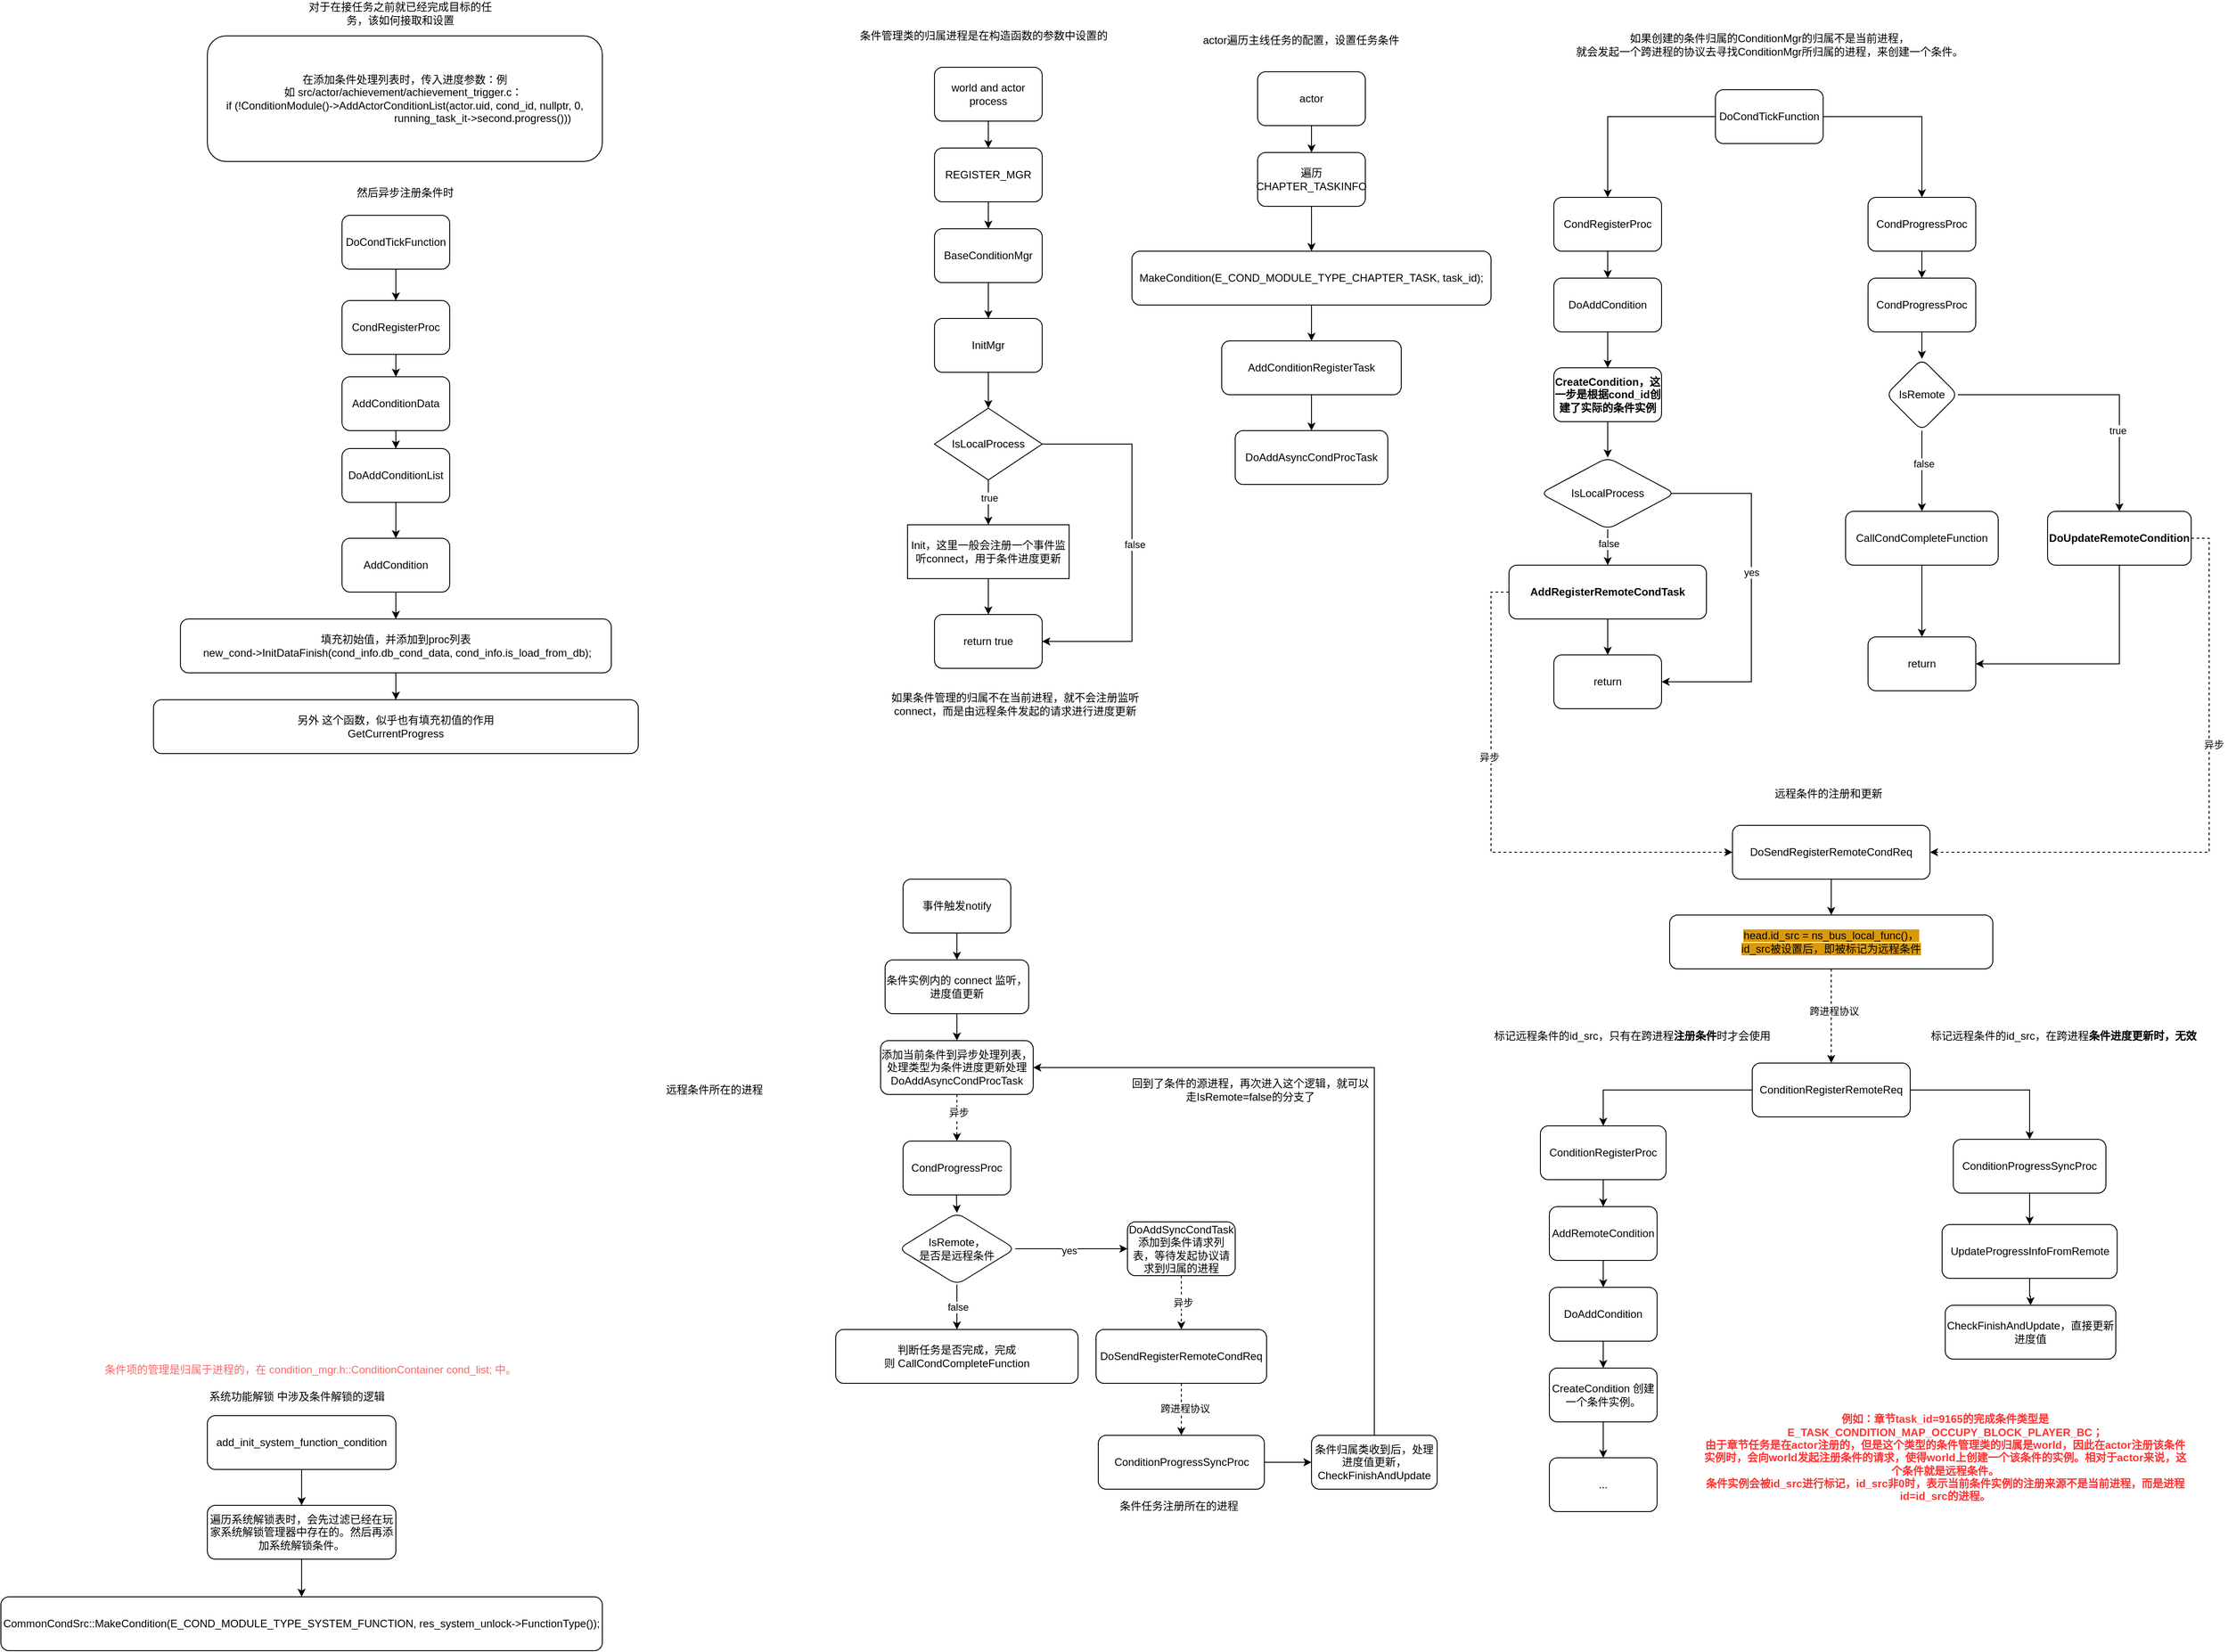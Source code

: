 <mxfile version="24.4.4" type="github" pages="15">
  <diagram name="第 1 页" id="0qMLAzxB9j7ZInEhVMJu">
    <mxGraphModel dx="1781" dy="2244" grid="1" gridSize="10" guides="1" tooltips="1" connect="1" arrows="1" fold="1" page="1" pageScale="1" pageWidth="827" pageHeight="1169" math="0" shadow="0">
      <root>
        <mxCell id="0" />
        <mxCell id="1" parent="0" />
        <mxCell id="X7OF4kSchoy8XItyaT_Y-3" value="" style="edgeStyle=orthogonalEdgeStyle;rounded=0;orthogonalLoop=1;jettySize=auto;html=1;" parent="1" source="X7OF4kSchoy8XItyaT_Y-1" target="X7OF4kSchoy8XItyaT_Y-2" edge="1">
          <mxGeometry relative="1" as="geometry" />
        </mxCell>
        <mxCell id="X7OF4kSchoy8XItyaT_Y-1" value="BaseConditionMgr" style="rounded=1;whiteSpace=wrap;html=1;" parent="1" vertex="1">
          <mxGeometry x="340" y="315" width="120" height="60" as="geometry" />
        </mxCell>
        <mxCell id="X7OF4kSchoy8XItyaT_Y-7" value="" style="edgeStyle=orthogonalEdgeStyle;rounded=0;orthogonalLoop=1;jettySize=auto;html=1;" parent="1" source="X7OF4kSchoy8XItyaT_Y-2" target="X7OF4kSchoy8XItyaT_Y-6" edge="1">
          <mxGeometry relative="1" as="geometry" />
        </mxCell>
        <mxCell id="X7OF4kSchoy8XItyaT_Y-2" value="InitMgr" style="whiteSpace=wrap;html=1;rounded=1;" parent="1" vertex="1">
          <mxGeometry x="340" y="415" width="120" height="60" as="geometry" />
        </mxCell>
        <mxCell id="X7OF4kSchoy8XItyaT_Y-5" value="" style="edgeStyle=orthogonalEdgeStyle;rounded=0;orthogonalLoop=1;jettySize=auto;html=1;" parent="1" source="X7OF4kSchoy8XItyaT_Y-4" target="X7OF4kSchoy8XItyaT_Y-1" edge="1">
          <mxGeometry relative="1" as="geometry" />
        </mxCell>
        <mxCell id="X7OF4kSchoy8XItyaT_Y-4" value="REGISTER_MGR" style="rounded=1;whiteSpace=wrap;html=1;" parent="1" vertex="1">
          <mxGeometry x="340" y="225" width="120" height="60" as="geometry" />
        </mxCell>
        <mxCell id="X7OF4kSchoy8XItyaT_Y-9" value="" style="edgeStyle=orthogonalEdgeStyle;rounded=0;orthogonalLoop=1;jettySize=auto;html=1;" parent="1" source="X7OF4kSchoy8XItyaT_Y-6" target="X7OF4kSchoy8XItyaT_Y-8" edge="1">
          <mxGeometry relative="1" as="geometry" />
        </mxCell>
        <mxCell id="X7OF4kSchoy8XItyaT_Y-10" value="true" style="edgeLabel;html=1;align=center;verticalAlign=middle;resizable=0;points=[];" parent="X7OF4kSchoy8XItyaT_Y-9" vertex="1" connectable="0">
          <mxGeometry x="-0.228" y="1" relative="1" as="geometry">
            <mxPoint as="offset" />
          </mxGeometry>
        </mxCell>
        <mxCell id="X7OF4kSchoy8XItyaT_Y-13" style="edgeStyle=orthogonalEdgeStyle;rounded=0;orthogonalLoop=1;jettySize=auto;html=1;exitX=1;exitY=0.5;exitDx=0;exitDy=0;entryX=1;entryY=0.5;entryDx=0;entryDy=0;" parent="1" source="X7OF4kSchoy8XItyaT_Y-6" target="X7OF4kSchoy8XItyaT_Y-11" edge="1">
          <mxGeometry relative="1" as="geometry">
            <Array as="points">
              <mxPoint x="560" y="555" />
              <mxPoint x="560" y="775" />
            </Array>
          </mxGeometry>
        </mxCell>
        <mxCell id="X7OF4kSchoy8XItyaT_Y-14" value="false" style="edgeLabel;html=1;align=center;verticalAlign=middle;resizable=0;points=[];" parent="X7OF4kSchoy8XItyaT_Y-13" vertex="1" connectable="0">
          <mxGeometry x="0.008" y="3" relative="1" as="geometry">
            <mxPoint as="offset" />
          </mxGeometry>
        </mxCell>
        <mxCell id="X7OF4kSchoy8XItyaT_Y-6" value="IsLocalProcess" style="rhombus;whiteSpace=wrap;html=1;" parent="1" vertex="1">
          <mxGeometry x="340" y="515" width="120" height="80" as="geometry" />
        </mxCell>
        <mxCell id="X7OF4kSchoy8XItyaT_Y-12" value="" style="edgeStyle=orthogonalEdgeStyle;rounded=0;orthogonalLoop=1;jettySize=auto;html=1;" parent="1" source="X7OF4kSchoy8XItyaT_Y-8" target="X7OF4kSchoy8XItyaT_Y-11" edge="1">
          <mxGeometry relative="1" as="geometry" />
        </mxCell>
        <mxCell id="X7OF4kSchoy8XItyaT_Y-8" value="Init，这里一般会注册一个事件监听connect，用于条件进度更新" style="whiteSpace=wrap;html=1;" parent="1" vertex="1">
          <mxGeometry x="310" y="645" width="180" height="60" as="geometry" />
        </mxCell>
        <mxCell id="X7OF4kSchoy8XItyaT_Y-11" value="return true" style="rounded=1;whiteSpace=wrap;html=1;" parent="1" vertex="1">
          <mxGeometry x="340" y="745" width="120" height="60" as="geometry" />
        </mxCell>
        <mxCell id="X7OF4kSchoy8XItyaT_Y-17" style="edgeStyle=orthogonalEdgeStyle;rounded=0;orthogonalLoop=1;jettySize=auto;html=1;entryX=0.5;entryY=0;entryDx=0;entryDy=0;" parent="1" source="X7OF4kSchoy8XItyaT_Y-16" target="X7OF4kSchoy8XItyaT_Y-4" edge="1">
          <mxGeometry relative="1" as="geometry" />
        </mxCell>
        <mxCell id="X7OF4kSchoy8XItyaT_Y-16" value="world and actor process" style="rounded=1;whiteSpace=wrap;html=1;" parent="1" vertex="1">
          <mxGeometry x="340" y="135" width="120" height="60" as="geometry" />
        </mxCell>
        <mxCell id="X7OF4kSchoy8XItyaT_Y-20" value="" style="edgeStyle=orthogonalEdgeStyle;rounded=0;orthogonalLoop=1;jettySize=auto;html=1;" parent="1" source="X7OF4kSchoy8XItyaT_Y-18" target="X7OF4kSchoy8XItyaT_Y-19" edge="1">
          <mxGeometry relative="1" as="geometry" />
        </mxCell>
        <mxCell id="X7OF4kSchoy8XItyaT_Y-18" value="actor" style="rounded=1;whiteSpace=wrap;html=1;" parent="1" vertex="1">
          <mxGeometry x="700" y="140" width="120" height="60" as="geometry" />
        </mxCell>
        <mxCell id="X7OF4kSchoy8XItyaT_Y-22" value="" style="edgeStyle=orthogonalEdgeStyle;rounded=0;orthogonalLoop=1;jettySize=auto;html=1;" parent="1" source="X7OF4kSchoy8XItyaT_Y-19" target="X7OF4kSchoy8XItyaT_Y-21" edge="1">
          <mxGeometry relative="1" as="geometry" />
        </mxCell>
        <mxCell id="X7OF4kSchoy8XItyaT_Y-19" value="遍历 CHAPTER_TASKINFO" style="rounded=1;whiteSpace=wrap;html=1;" parent="1" vertex="1">
          <mxGeometry x="700" y="230" width="120" height="60" as="geometry" />
        </mxCell>
        <mxCell id="X7OF4kSchoy8XItyaT_Y-24" value="" style="edgeStyle=orthogonalEdgeStyle;rounded=0;orthogonalLoop=1;jettySize=auto;html=1;" parent="1" source="X7OF4kSchoy8XItyaT_Y-21" target="X7OF4kSchoy8XItyaT_Y-23" edge="1">
          <mxGeometry relative="1" as="geometry" />
        </mxCell>
        <mxCell id="X7OF4kSchoy8XItyaT_Y-21" value="MakeCondition(E_COND_MODULE_TYPE_CHAPTER_TASK, task_id);" style="whiteSpace=wrap;html=1;rounded=1;" parent="1" vertex="1">
          <mxGeometry x="560" y="340" width="400" height="60" as="geometry" />
        </mxCell>
        <mxCell id="X7OF4kSchoy8XItyaT_Y-26" value="" style="edgeStyle=orthogonalEdgeStyle;rounded=0;orthogonalLoop=1;jettySize=auto;html=1;" parent="1" source="X7OF4kSchoy8XItyaT_Y-23" target="X7OF4kSchoy8XItyaT_Y-25" edge="1">
          <mxGeometry relative="1" as="geometry" />
        </mxCell>
        <mxCell id="X7OF4kSchoy8XItyaT_Y-23" value="AddConditionRegisterTask" style="whiteSpace=wrap;html=1;rounded=1;" parent="1" vertex="1">
          <mxGeometry x="660" y="440" width="200" height="60" as="geometry" />
        </mxCell>
        <mxCell id="X7OF4kSchoy8XItyaT_Y-25" value="DoAddAsyncCondProcTask" style="whiteSpace=wrap;html=1;rounded=1;" parent="1" vertex="1">
          <mxGeometry x="675" y="540" width="170" height="60" as="geometry" />
        </mxCell>
        <mxCell id="X7OF4kSchoy8XItyaT_Y-28" value="如果创建的条件归属的ConditionMgr的归属不是当前进程，&lt;div&gt;就会发起一个跨进程的协议去寻找ConditionMgr所归属的进程，来创建一个条件。&lt;/div&gt;" style="text;html=1;align=center;verticalAlign=middle;resizable=0;points=[];autosize=1;strokeColor=none;fillColor=none;" parent="1" vertex="1">
          <mxGeometry x="1045" y="90" width="450" height="40" as="geometry" />
        </mxCell>
        <mxCell id="X7OF4kSchoy8XItyaT_Y-31" value="" style="edgeStyle=orthogonalEdgeStyle;rounded=0;orthogonalLoop=1;jettySize=auto;html=1;" parent="1" source="X7OF4kSchoy8XItyaT_Y-29" target="X7OF4kSchoy8XItyaT_Y-30" edge="1">
          <mxGeometry relative="1" as="geometry" />
        </mxCell>
        <mxCell id="X7OF4kSchoy8XItyaT_Y-47" value="" style="edgeStyle=orthogonalEdgeStyle;rounded=0;orthogonalLoop=1;jettySize=auto;html=1;" parent="1" source="X7OF4kSchoy8XItyaT_Y-29" target="X7OF4kSchoy8XItyaT_Y-46" edge="1">
          <mxGeometry relative="1" as="geometry" />
        </mxCell>
        <mxCell id="X7OF4kSchoy8XItyaT_Y-29" value="DoCondTickFunction" style="rounded=1;whiteSpace=wrap;html=1;" parent="1" vertex="1">
          <mxGeometry x="1210" y="160" width="120" height="60" as="geometry" />
        </mxCell>
        <mxCell id="X7OF4kSchoy8XItyaT_Y-33" value="" style="edgeStyle=orthogonalEdgeStyle;rounded=0;orthogonalLoop=1;jettySize=auto;html=1;" parent="1" source="X7OF4kSchoy8XItyaT_Y-30" target="X7OF4kSchoy8XItyaT_Y-32" edge="1">
          <mxGeometry relative="1" as="geometry" />
        </mxCell>
        <mxCell id="X7OF4kSchoy8XItyaT_Y-30" value="CondRegisterProc" style="whiteSpace=wrap;html=1;rounded=1;" parent="1" vertex="1">
          <mxGeometry x="1030" y="280" width="120" height="60" as="geometry" />
        </mxCell>
        <mxCell id="X7OF4kSchoy8XItyaT_Y-42" value="" style="edgeStyle=orthogonalEdgeStyle;rounded=0;orthogonalLoop=1;jettySize=auto;html=1;" parent="1" source="X7OF4kSchoy8XItyaT_Y-32" target="X7OF4kSchoy8XItyaT_Y-41" edge="1">
          <mxGeometry relative="1" as="geometry" />
        </mxCell>
        <mxCell id="X7OF4kSchoy8XItyaT_Y-32" value="DoAddCondition" style="whiteSpace=wrap;html=1;rounded=1;" parent="1" vertex="1">
          <mxGeometry x="1030" y="370" width="120" height="60" as="geometry" />
        </mxCell>
        <mxCell id="X7OF4kSchoy8XItyaT_Y-37" value="" style="edgeStyle=orthogonalEdgeStyle;rounded=0;orthogonalLoop=1;jettySize=auto;html=1;" parent="1" source="X7OF4kSchoy8XItyaT_Y-34" target="X7OF4kSchoy8XItyaT_Y-36" edge="1">
          <mxGeometry relative="1" as="geometry" />
        </mxCell>
        <mxCell id="X7OF4kSchoy8XItyaT_Y-44" value="false" style="edgeLabel;html=1;align=center;verticalAlign=middle;resizable=0;points=[];" parent="X7OF4kSchoy8XItyaT_Y-37" vertex="1" connectable="0">
          <mxGeometry x="-0.2" y="1" relative="1" as="geometry">
            <mxPoint as="offset" />
          </mxGeometry>
        </mxCell>
        <mxCell id="X7OF4kSchoy8XItyaT_Y-40" style="edgeStyle=orthogonalEdgeStyle;rounded=0;orthogonalLoop=1;jettySize=auto;html=1;entryX=1;entryY=0.5;entryDx=0;entryDy=0;exitX=0.94;exitY=0.538;exitDx=0;exitDy=0;exitPerimeter=0;" parent="1" source="X7OF4kSchoy8XItyaT_Y-34" target="X7OF4kSchoy8XItyaT_Y-38" edge="1">
          <mxGeometry relative="1" as="geometry">
            <Array as="points">
              <mxPoint x="1156" y="610" />
              <mxPoint x="1250" y="610" />
              <mxPoint x="1250" y="820" />
            </Array>
          </mxGeometry>
        </mxCell>
        <mxCell id="X7OF4kSchoy8XItyaT_Y-45" value="yes" style="edgeLabel;html=1;align=center;verticalAlign=middle;resizable=0;points=[];" parent="X7OF4kSchoy8XItyaT_Y-40" vertex="1" connectable="0">
          <mxGeometry x="-0.091" relative="1" as="geometry">
            <mxPoint as="offset" />
          </mxGeometry>
        </mxCell>
        <mxCell id="X7OF4kSchoy8XItyaT_Y-34" value="IsLocalProcess" style="rhombus;whiteSpace=wrap;html=1;rounded=1;" parent="1" vertex="1">
          <mxGeometry x="1015" y="570" width="150" height="80" as="geometry" />
        </mxCell>
        <mxCell id="X7OF4kSchoy8XItyaT_Y-39" value="" style="edgeStyle=orthogonalEdgeStyle;rounded=0;orthogonalLoop=1;jettySize=auto;html=1;" parent="1" source="X7OF4kSchoy8XItyaT_Y-36" target="X7OF4kSchoy8XItyaT_Y-38" edge="1">
          <mxGeometry relative="1" as="geometry" />
        </mxCell>
        <mxCell id="X7OF4kSchoy8XItyaT_Y-131" style="edgeStyle=orthogonalEdgeStyle;rounded=0;orthogonalLoop=1;jettySize=auto;html=1;exitX=0;exitY=0.5;exitDx=0;exitDy=0;entryX=0;entryY=0.5;entryDx=0;entryDy=0;dashed=1;" parent="1" source="X7OF4kSchoy8XItyaT_Y-36" target="X7OF4kSchoy8XItyaT_Y-64" edge="1">
          <mxGeometry relative="1" as="geometry" />
        </mxCell>
        <mxCell id="X7OF4kSchoy8XItyaT_Y-133" value="异步" style="edgeLabel;html=1;align=center;verticalAlign=middle;resizable=0;points=[];" parent="X7OF4kSchoy8XItyaT_Y-131" vertex="1" connectable="0">
          <mxGeometry x="-0.296" y="-2" relative="1" as="geometry">
            <mxPoint as="offset" />
          </mxGeometry>
        </mxCell>
        <mxCell id="X7OF4kSchoy8XItyaT_Y-36" value="&lt;b&gt;AddRegisterRemoteCondTask&lt;/b&gt;" style="whiteSpace=wrap;html=1;rounded=1;" parent="1" vertex="1">
          <mxGeometry x="980" y="690" width="220" height="60" as="geometry" />
        </mxCell>
        <mxCell id="X7OF4kSchoy8XItyaT_Y-38" value="return" style="whiteSpace=wrap;html=1;rounded=1;" parent="1" vertex="1">
          <mxGeometry x="1030" y="790" width="120" height="60" as="geometry" />
        </mxCell>
        <mxCell id="X7OF4kSchoy8XItyaT_Y-43" value="" style="edgeStyle=orthogonalEdgeStyle;rounded=0;orthogonalLoop=1;jettySize=auto;html=1;" parent="1" source="X7OF4kSchoy8XItyaT_Y-41" target="X7OF4kSchoy8XItyaT_Y-34" edge="1">
          <mxGeometry relative="1" as="geometry" />
        </mxCell>
        <mxCell id="X7OF4kSchoy8XItyaT_Y-41" value="&lt;b&gt;CreateCondition，这一步是根据cond_id创建了实际的条件实例&lt;/b&gt;" style="whiteSpace=wrap;html=1;rounded=1;" parent="1" vertex="1">
          <mxGeometry x="1030" y="470" width="120" height="60" as="geometry" />
        </mxCell>
        <mxCell id="X7OF4kSchoy8XItyaT_Y-49" value="" style="edgeStyle=orthogonalEdgeStyle;rounded=0;orthogonalLoop=1;jettySize=auto;html=1;" parent="1" source="X7OF4kSchoy8XItyaT_Y-46" target="X7OF4kSchoy8XItyaT_Y-48" edge="1">
          <mxGeometry relative="1" as="geometry" />
        </mxCell>
        <mxCell id="X7OF4kSchoy8XItyaT_Y-46" value="CondProgressProc" style="whiteSpace=wrap;html=1;rounded=1;" parent="1" vertex="1">
          <mxGeometry x="1380" y="280" width="120" height="60" as="geometry" />
        </mxCell>
        <mxCell id="X7OF4kSchoy8XItyaT_Y-51" value="" style="edgeStyle=orthogonalEdgeStyle;rounded=0;orthogonalLoop=1;jettySize=auto;html=1;" parent="1" source="X7OF4kSchoy8XItyaT_Y-48" target="X7OF4kSchoy8XItyaT_Y-50" edge="1">
          <mxGeometry relative="1" as="geometry" />
        </mxCell>
        <mxCell id="X7OF4kSchoy8XItyaT_Y-48" value="CondProgressProc" style="whiteSpace=wrap;html=1;rounded=1;" parent="1" vertex="1">
          <mxGeometry x="1380" y="370" width="120" height="60" as="geometry" />
        </mxCell>
        <mxCell id="X7OF4kSchoy8XItyaT_Y-53" value="" style="edgeStyle=orthogonalEdgeStyle;rounded=0;orthogonalLoop=1;jettySize=auto;html=1;" parent="1" source="X7OF4kSchoy8XItyaT_Y-50" target="X7OF4kSchoy8XItyaT_Y-52" edge="1">
          <mxGeometry relative="1" as="geometry" />
        </mxCell>
        <mxCell id="X7OF4kSchoy8XItyaT_Y-61" value="true" style="edgeLabel;html=1;align=center;verticalAlign=middle;resizable=0;points=[];" parent="X7OF4kSchoy8XItyaT_Y-53" vertex="1" connectable="0">
          <mxGeometry x="0.419" y="-2" relative="1" as="geometry">
            <mxPoint as="offset" />
          </mxGeometry>
        </mxCell>
        <mxCell id="X7OF4kSchoy8XItyaT_Y-56" value="" style="edgeStyle=orthogonalEdgeStyle;rounded=0;orthogonalLoop=1;jettySize=auto;html=1;" parent="1" source="X7OF4kSchoy8XItyaT_Y-50" target="X7OF4kSchoy8XItyaT_Y-55" edge="1">
          <mxGeometry relative="1" as="geometry" />
        </mxCell>
        <mxCell id="X7OF4kSchoy8XItyaT_Y-60" value="false" style="edgeLabel;html=1;align=center;verticalAlign=middle;resizable=0;points=[];" parent="X7OF4kSchoy8XItyaT_Y-56" vertex="1" connectable="0">
          <mxGeometry x="-0.178" y="2" relative="1" as="geometry">
            <mxPoint as="offset" />
          </mxGeometry>
        </mxCell>
        <mxCell id="X7OF4kSchoy8XItyaT_Y-50" value="IsRemote" style="rhombus;whiteSpace=wrap;html=1;rounded=1;" parent="1" vertex="1">
          <mxGeometry x="1400" y="460" width="80" height="80" as="geometry" />
        </mxCell>
        <mxCell id="X7OF4kSchoy8XItyaT_Y-59" style="edgeStyle=orthogonalEdgeStyle;rounded=0;orthogonalLoop=1;jettySize=auto;html=1;entryX=1;entryY=0.5;entryDx=0;entryDy=0;" parent="1" source="X7OF4kSchoy8XItyaT_Y-52" target="X7OF4kSchoy8XItyaT_Y-57" edge="1">
          <mxGeometry relative="1" as="geometry">
            <Array as="points">
              <mxPoint x="1660" y="800" />
            </Array>
          </mxGeometry>
        </mxCell>
        <mxCell id="X7OF4kSchoy8XItyaT_Y-134" style="edgeStyle=orthogonalEdgeStyle;rounded=0;orthogonalLoop=1;jettySize=auto;html=1;exitX=1;exitY=0.5;exitDx=0;exitDy=0;entryX=1;entryY=0.5;entryDx=0;entryDy=0;dashed=1;" parent="1" source="X7OF4kSchoy8XItyaT_Y-52" target="X7OF4kSchoy8XItyaT_Y-64" edge="1">
          <mxGeometry relative="1" as="geometry" />
        </mxCell>
        <mxCell id="X7OF4kSchoy8XItyaT_Y-135" value="异步" style="edgeLabel;html=1;align=center;verticalAlign=middle;resizable=0;points=[];" parent="X7OF4kSchoy8XItyaT_Y-134" vertex="1" connectable="0">
          <mxGeometry x="-0.266" y="5" relative="1" as="geometry">
            <mxPoint as="offset" />
          </mxGeometry>
        </mxCell>
        <mxCell id="X7OF4kSchoy8XItyaT_Y-52" value="&lt;b&gt;DoUpdateRemoteCondition&lt;/b&gt;" style="whiteSpace=wrap;html=1;rounded=1;" parent="1" vertex="1">
          <mxGeometry x="1580" y="630" width="160" height="60" as="geometry" />
        </mxCell>
        <mxCell id="X7OF4kSchoy8XItyaT_Y-58" value="" style="edgeStyle=orthogonalEdgeStyle;rounded=0;orthogonalLoop=1;jettySize=auto;html=1;" parent="1" source="X7OF4kSchoy8XItyaT_Y-55" target="X7OF4kSchoy8XItyaT_Y-57" edge="1">
          <mxGeometry relative="1" as="geometry" />
        </mxCell>
        <mxCell id="X7OF4kSchoy8XItyaT_Y-55" value="CallCondCompleteFunction" style="whiteSpace=wrap;html=1;rounded=1;" parent="1" vertex="1">
          <mxGeometry x="1355" y="630" width="170" height="60" as="geometry" />
        </mxCell>
        <mxCell id="X7OF4kSchoy8XItyaT_Y-57" value="return" style="whiteSpace=wrap;html=1;rounded=1;" parent="1" vertex="1">
          <mxGeometry x="1380" y="770" width="120" height="60" as="geometry" />
        </mxCell>
        <mxCell id="X7OF4kSchoy8XItyaT_Y-62" value="条件管理类的归属进程是在构造函数的参数中设置的" style="text;html=1;align=center;verticalAlign=middle;whiteSpace=wrap;rounded=0;" parent="1" vertex="1">
          <mxGeometry x="230" y="85" width="330" height="30" as="geometry" />
        </mxCell>
        <mxCell id="X7OF4kSchoy8XItyaT_Y-63" value="actor遍历主线任务的配置，设置任务条件" style="text;html=1;align=center;verticalAlign=middle;whiteSpace=wrap;rounded=0;" parent="1" vertex="1">
          <mxGeometry x="630" y="90" width="237" height="30" as="geometry" />
        </mxCell>
        <mxCell id="X7OF4kSchoy8XItyaT_Y-89" value="" style="edgeStyle=orthogonalEdgeStyle;rounded=0;orthogonalLoop=1;jettySize=auto;html=1;" parent="1" source="X7OF4kSchoy8XItyaT_Y-64" target="X7OF4kSchoy8XItyaT_Y-88" edge="1">
          <mxGeometry relative="1" as="geometry" />
        </mxCell>
        <mxCell id="X7OF4kSchoy8XItyaT_Y-64" value="DoSendRegisterRemoteCondReq" style="rounded=1;whiteSpace=wrap;html=1;" parent="1" vertex="1">
          <mxGeometry x="1229" y="980" width="220" height="60" as="geometry" />
        </mxCell>
        <mxCell id="X7OF4kSchoy8XItyaT_Y-68" value="" style="edgeStyle=orthogonalEdgeStyle;rounded=0;orthogonalLoop=1;jettySize=auto;html=1;" parent="1" source="X7OF4kSchoy8XItyaT_Y-65" target="X7OF4kSchoy8XItyaT_Y-67" edge="1">
          <mxGeometry relative="1" as="geometry" />
        </mxCell>
        <mxCell id="X7OF4kSchoy8XItyaT_Y-70" value="" style="edgeStyle=orthogonalEdgeStyle;rounded=0;orthogonalLoop=1;jettySize=auto;html=1;" parent="1" source="X7OF4kSchoy8XItyaT_Y-65" target="X7OF4kSchoy8XItyaT_Y-69" edge="1">
          <mxGeometry relative="1" as="geometry" />
        </mxCell>
        <mxCell id="X7OF4kSchoy8XItyaT_Y-65" value="ConditionRegisterRemoteReq" style="whiteSpace=wrap;html=1;rounded=1;" parent="1" vertex="1">
          <mxGeometry x="1251" y="1245" width="176" height="60" as="geometry" />
        </mxCell>
        <mxCell id="X7OF4kSchoy8XItyaT_Y-72" value="" style="edgeStyle=orthogonalEdgeStyle;rounded=0;orthogonalLoop=1;jettySize=auto;html=1;" parent="1" source="X7OF4kSchoy8XItyaT_Y-67" target="X7OF4kSchoy8XItyaT_Y-71" edge="1">
          <mxGeometry relative="1" as="geometry" />
        </mxCell>
        <mxCell id="X7OF4kSchoy8XItyaT_Y-67" value="ConditionRegisterProc" style="whiteSpace=wrap;html=1;rounded=1;" parent="1" vertex="1">
          <mxGeometry x="1015" y="1315" width="140" height="60" as="geometry" />
        </mxCell>
        <mxCell id="X7OF4kSchoy8XItyaT_Y-81" value="" style="edgeStyle=orthogonalEdgeStyle;rounded=0;orthogonalLoop=1;jettySize=auto;html=1;" parent="1" source="X7OF4kSchoy8XItyaT_Y-69" target="X7OF4kSchoy8XItyaT_Y-80" edge="1">
          <mxGeometry relative="1" as="geometry" />
        </mxCell>
        <mxCell id="X7OF4kSchoy8XItyaT_Y-69" value="ConditionProgressSyncProc" style="whiteSpace=wrap;html=1;rounded=1;" parent="1" vertex="1">
          <mxGeometry x="1475" y="1330" width="170" height="60" as="geometry" />
        </mxCell>
        <mxCell id="X7OF4kSchoy8XItyaT_Y-74" value="" style="edgeStyle=orthogonalEdgeStyle;rounded=0;orthogonalLoop=1;jettySize=auto;html=1;" parent="1" source="X7OF4kSchoy8XItyaT_Y-71" target="X7OF4kSchoy8XItyaT_Y-73" edge="1">
          <mxGeometry relative="1" as="geometry" />
        </mxCell>
        <mxCell id="X7OF4kSchoy8XItyaT_Y-71" value="AddRemoteCondition" style="whiteSpace=wrap;html=1;rounded=1;" parent="1" vertex="1">
          <mxGeometry x="1025" y="1405" width="120" height="60" as="geometry" />
        </mxCell>
        <mxCell id="X7OF4kSchoy8XItyaT_Y-76" value="" style="edgeStyle=orthogonalEdgeStyle;rounded=0;orthogonalLoop=1;jettySize=auto;html=1;" parent="1" source="X7OF4kSchoy8XItyaT_Y-73" target="X7OF4kSchoy8XItyaT_Y-75" edge="1">
          <mxGeometry relative="1" as="geometry" />
        </mxCell>
        <mxCell id="X7OF4kSchoy8XItyaT_Y-73" value="DoAddCondition" style="whiteSpace=wrap;html=1;rounded=1;" parent="1" vertex="1">
          <mxGeometry x="1025" y="1495" width="120" height="60" as="geometry" />
        </mxCell>
        <mxCell id="X7OF4kSchoy8XItyaT_Y-78" value="" style="edgeStyle=orthogonalEdgeStyle;rounded=0;orthogonalLoop=1;jettySize=auto;html=1;" parent="1" source="X7OF4kSchoy8XItyaT_Y-75" target="X7OF4kSchoy8XItyaT_Y-77" edge="1">
          <mxGeometry relative="1" as="geometry" />
        </mxCell>
        <mxCell id="X7OF4kSchoy8XItyaT_Y-75" value="CreateCondition 创建一个条件实例。" style="whiteSpace=wrap;html=1;rounded=1;" parent="1" vertex="1">
          <mxGeometry x="1025" y="1585" width="120" height="60" as="geometry" />
        </mxCell>
        <mxCell id="X7OF4kSchoy8XItyaT_Y-77" value="..." style="whiteSpace=wrap;html=1;rounded=1;" parent="1" vertex="1">
          <mxGeometry x="1025" y="1685" width="120" height="60" as="geometry" />
        </mxCell>
        <mxCell id="X7OF4kSchoy8XItyaT_Y-79" value="远程条件的注册和更新" style="text;html=1;align=center;verticalAlign=middle;whiteSpace=wrap;rounded=0;" parent="1" vertex="1">
          <mxGeometry x="1256.25" y="930" width="160" height="30" as="geometry" />
        </mxCell>
        <mxCell id="X7OF4kSchoy8XItyaT_Y-83" value="" style="edgeStyle=orthogonalEdgeStyle;rounded=0;orthogonalLoop=1;jettySize=auto;html=1;" parent="1" source="X7OF4kSchoy8XItyaT_Y-80" target="X7OF4kSchoy8XItyaT_Y-82" edge="1">
          <mxGeometry relative="1" as="geometry" />
        </mxCell>
        <mxCell id="X7OF4kSchoy8XItyaT_Y-80" value="UpdateProgressInfoFromRemote" style="whiteSpace=wrap;html=1;rounded=1;" parent="1" vertex="1">
          <mxGeometry x="1462.5" y="1425" width="195" height="60" as="geometry" />
        </mxCell>
        <mxCell id="X7OF4kSchoy8XItyaT_Y-82" value="CheckFinishAndUpdate，直接更新进度值" style="whiteSpace=wrap;html=1;rounded=1;" parent="1" vertex="1">
          <mxGeometry x="1466" y="1515" width="190" height="60" as="geometry" />
        </mxCell>
        <mxCell id="X7OF4kSchoy8XItyaT_Y-84" value="例如：章节task_id=9165的完成条件类型是&lt;br&gt;&lt;table border=&quot;0&quot; cellpadding=&quot;0&quot; cellspacing=&quot;0&quot; width=&quot;537&quot; style=&quot;border-collapse:&lt;br/&gt; collapse;width:403pt&quot;&gt;&lt;tbody&gt;&lt;tr height=&quot;19&quot; style=&quot;height:14.25pt&quot;&gt;  &lt;td height=&quot;19&quot; class=&quot;xl64&quot; width=&quot;537&quot; style=&quot;height:14.25pt;width:403pt&quot;&gt;E_TASK_CONDITION_MAP_OCCUPY_BLOCK_PLAYER_BC；&lt;br&gt;由于章节任务是在actor注册的，但是这个类型的条件管理类的归属是world，因此在actor注册该条件实例时，会向world发起注册条件的请求，使得world上创建一个该条件的实例。相对于actor来说，这个条件就是远程条件。&lt;/td&gt;&lt;/tr&gt;&lt;/tbody&gt;&lt;/table&gt;&lt;div&gt;条件实例会被id_src进行标记，id_src非0时，表示当前条件实例的注册来源不是当前进程，而是进程id=id_src的进程。&lt;/div&gt;" style="text;html=1;align=center;verticalAlign=middle;whiteSpace=wrap;rounded=0;fontStyle=1;fontColor=#FF3333;" parent="1" vertex="1">
          <mxGeometry x="1236.25" y="1615" width="460" height="139" as="geometry" />
        </mxCell>
        <mxCell id="X7OF4kSchoy8XItyaT_Y-90" value="" style="edgeStyle=orthogonalEdgeStyle;rounded=0;orthogonalLoop=1;jettySize=auto;html=1;dashed=1;" parent="1" source="X7OF4kSchoy8XItyaT_Y-88" target="X7OF4kSchoy8XItyaT_Y-65" edge="1">
          <mxGeometry relative="1" as="geometry" />
        </mxCell>
        <mxCell id="X7OF4kSchoy8XItyaT_Y-136" value="跨进程协议" style="edgeLabel;html=1;align=center;verticalAlign=middle;resizable=0;points=[];" parent="X7OF4kSchoy8XItyaT_Y-90" vertex="1" connectable="0">
          <mxGeometry x="-0.105" y="3" relative="1" as="geometry">
            <mxPoint as="offset" />
          </mxGeometry>
        </mxCell>
        <mxCell id="X7OF4kSchoy8XItyaT_Y-88" value="&lt;span style=&quot;background-color: rgb(218, 153, 11);&quot;&gt;head.id_src = ns_bus_local_func()，&lt;/span&gt;&lt;div&gt;&lt;span style=&quot;background-color: rgb(218, 153, 11);&quot;&gt;id_src被设置后，即被标记为远程条件&lt;/span&gt;&lt;/div&gt;" style="whiteSpace=wrap;html=1;rounded=1;" parent="1" vertex="1">
          <mxGeometry x="1159" y="1080" width="360" height="60" as="geometry" />
        </mxCell>
        <mxCell id="X7OF4kSchoy8XItyaT_Y-93" value="如果条件管理的归属不在当前进程，就不会注册监听connect，而是由远程条件发起的请求进行进度更新" style="text;html=1;align=center;verticalAlign=middle;whiteSpace=wrap;rounded=0;" parent="1" vertex="1">
          <mxGeometry x="270" y="830" width="320" height="30" as="geometry" />
        </mxCell>
        <mxCell id="X7OF4kSchoy8XItyaT_Y-96" value="" style="edgeStyle=orthogonalEdgeStyle;rounded=0;orthogonalLoop=1;jettySize=auto;html=1;" parent="1" source="X7OF4kSchoy8XItyaT_Y-94" target="X7OF4kSchoy8XItyaT_Y-95" edge="1">
          <mxGeometry relative="1" as="geometry" />
        </mxCell>
        <mxCell id="X7OF4kSchoy8XItyaT_Y-94" value="事件触发notify" style="rounded=1;whiteSpace=wrap;html=1;" parent="1" vertex="1">
          <mxGeometry x="305" y="1040" width="120" height="60" as="geometry" />
        </mxCell>
        <mxCell id="X7OF4kSchoy8XItyaT_Y-98" value="" style="edgeStyle=orthogonalEdgeStyle;rounded=0;orthogonalLoop=1;jettySize=auto;html=1;" parent="1" source="X7OF4kSchoy8XItyaT_Y-95" target="X7OF4kSchoy8XItyaT_Y-97" edge="1">
          <mxGeometry relative="1" as="geometry" />
        </mxCell>
        <mxCell id="X7OF4kSchoy8XItyaT_Y-95" value="条件实例内的 connect 监听，进度值更新" style="rounded=1;whiteSpace=wrap;html=1;" parent="1" vertex="1">
          <mxGeometry x="285" y="1130" width="160" height="60" as="geometry" />
        </mxCell>
        <mxCell id="X7OF4kSchoy8XItyaT_Y-119" value="" style="edgeStyle=orthogonalEdgeStyle;rounded=0;orthogonalLoop=1;jettySize=auto;html=1;dashed=1;" parent="1" source="X7OF4kSchoy8XItyaT_Y-97" target="X7OF4kSchoy8XItyaT_Y-118" edge="1">
          <mxGeometry relative="1" as="geometry" />
        </mxCell>
        <mxCell id="X7OF4kSchoy8XItyaT_Y-121" value="异步" style="edgeLabel;html=1;align=center;verticalAlign=middle;resizable=0;points=[];" parent="X7OF4kSchoy8XItyaT_Y-119" vertex="1" connectable="0">
          <mxGeometry x="-0.24" y="2" relative="1" as="geometry">
            <mxPoint as="offset" />
          </mxGeometry>
        </mxCell>
        <mxCell id="X7OF4kSchoy8XItyaT_Y-97" value="添加当前条件到异步处理列表，处理类型为条件进度更新处理DoAddAsyncCondProcTask" style="whiteSpace=wrap;html=1;rounded=1;" parent="1" vertex="1">
          <mxGeometry x="280" y="1220" width="170" height="60" as="geometry" />
        </mxCell>
        <mxCell id="X7OF4kSchoy8XItyaT_Y-102" value="" style="edgeStyle=orthogonalEdgeStyle;rounded=0;orthogonalLoop=1;jettySize=auto;html=1;" parent="1" source="X7OF4kSchoy8XItyaT_Y-99" target="X7OF4kSchoy8XItyaT_Y-101" edge="1">
          <mxGeometry relative="1" as="geometry" />
        </mxCell>
        <mxCell id="X7OF4kSchoy8XItyaT_Y-105" value="false" style="edgeLabel;html=1;align=center;verticalAlign=middle;resizable=0;points=[];" parent="X7OF4kSchoy8XItyaT_Y-102" vertex="1" connectable="0">
          <mxGeometry x="0.004" y="1" relative="1" as="geometry">
            <mxPoint as="offset" />
          </mxGeometry>
        </mxCell>
        <mxCell id="X7OF4kSchoy8XItyaT_Y-104" value="" style="edgeStyle=orthogonalEdgeStyle;rounded=0;orthogonalLoop=1;jettySize=auto;html=1;" parent="1" source="X7OF4kSchoy8XItyaT_Y-99" target="X7OF4kSchoy8XItyaT_Y-103" edge="1">
          <mxGeometry relative="1" as="geometry" />
        </mxCell>
        <mxCell id="X7OF4kSchoy8XItyaT_Y-106" value="yes" style="edgeLabel;html=1;align=center;verticalAlign=middle;resizable=0;points=[];" parent="X7OF4kSchoy8XItyaT_Y-104" vertex="1" connectable="0">
          <mxGeometry x="-0.039" y="-2" relative="1" as="geometry">
            <mxPoint as="offset" />
          </mxGeometry>
        </mxCell>
        <mxCell id="X7OF4kSchoy8XItyaT_Y-99" value="IsRemote，&lt;div&gt;是否是远程条件&lt;/div&gt;" style="rhombus;whiteSpace=wrap;html=1;rounded=1;" parent="1" vertex="1">
          <mxGeometry x="300" y="1412" width="130" height="80" as="geometry" />
        </mxCell>
        <mxCell id="X7OF4kSchoy8XItyaT_Y-101" value="判断任务是否完成，完成则&amp;nbsp;CallCondCompleteFunction" style="whiteSpace=wrap;html=1;rounded=1;" parent="1" vertex="1">
          <mxGeometry x="230" y="1542" width="270" height="60" as="geometry" />
        </mxCell>
        <mxCell id="X7OF4kSchoy8XItyaT_Y-123" value="" style="edgeStyle=orthogonalEdgeStyle;rounded=0;orthogonalLoop=1;jettySize=auto;html=1;dashed=1;" parent="1" source="X7OF4kSchoy8XItyaT_Y-103" target="X7OF4kSchoy8XItyaT_Y-122" edge="1">
          <mxGeometry relative="1" as="geometry" />
        </mxCell>
        <mxCell id="X7OF4kSchoy8XItyaT_Y-124" value="异步" style="edgeLabel;html=1;align=center;verticalAlign=middle;resizable=0;points=[];" parent="X7OF4kSchoy8XItyaT_Y-123" vertex="1" connectable="0">
          <mxGeometry y="2" relative="1" as="geometry">
            <mxPoint as="offset" />
          </mxGeometry>
        </mxCell>
        <mxCell id="X7OF4kSchoy8XItyaT_Y-103" value="DoAddSyncCondTask添加到条件请求列表，等待发起协议请求到归属的进程" style="whiteSpace=wrap;html=1;rounded=1;" parent="1" vertex="1">
          <mxGeometry x="555" y="1422" width="120" height="60" as="geometry" />
        </mxCell>
        <mxCell id="X7OF4kSchoy8XItyaT_Y-109" style="edgeStyle=orthogonalEdgeStyle;rounded=0;orthogonalLoop=1;jettySize=auto;html=1;exitX=0.5;exitY=0;exitDx=0;exitDy=0;entryX=1;entryY=0.5;entryDx=0;entryDy=0;" parent="1" source="X7OF4kSchoy8XItyaT_Y-107" target="X7OF4kSchoy8XItyaT_Y-97" edge="1">
          <mxGeometry relative="1" as="geometry">
            <Array as="points">
              <mxPoint x="830" y="1250" />
            </Array>
          </mxGeometry>
        </mxCell>
        <mxCell id="X7OF4kSchoy8XItyaT_Y-107" value="条件归属类收到后，处理进度值更新，&lt;div&gt;CheckFinishAndUpdate&lt;br&gt;&lt;/div&gt;" style="whiteSpace=wrap;html=1;rounded=1;" parent="1" vertex="1">
          <mxGeometry x="760" y="1660" width="140" height="60" as="geometry" />
        </mxCell>
        <mxCell id="X7OF4kSchoy8XItyaT_Y-110" value="回到了条件的源进程，再次进入这个逻辑，就可以走IsRemote=false的分支了" style="text;html=1;align=center;verticalAlign=middle;whiteSpace=wrap;rounded=0;" parent="1" vertex="1">
          <mxGeometry x="557" y="1260" width="270" height="30" as="geometry" />
        </mxCell>
        <mxCell id="X7OF4kSchoy8XItyaT_Y-120" value="" style="edgeStyle=orthogonalEdgeStyle;rounded=0;orthogonalLoop=1;jettySize=auto;html=1;entryX=0.5;entryY=0;entryDx=0;entryDy=0;" parent="1" target="X7OF4kSchoy8XItyaT_Y-99" edge="1">
          <mxGeometry relative="1" as="geometry">
            <mxPoint x="364.48" y="1392" as="sourcePoint" />
            <mxPoint x="364.48" y="1412" as="targetPoint" />
          </mxGeometry>
        </mxCell>
        <mxCell id="X7OF4kSchoy8XItyaT_Y-118" value="CondProgressProc" style="whiteSpace=wrap;html=1;rounded=1;" parent="1" vertex="1">
          <mxGeometry x="305" y="1332" width="120" height="60" as="geometry" />
        </mxCell>
        <mxCell id="X7OF4kSchoy8XItyaT_Y-126" value="" style="edgeStyle=orthogonalEdgeStyle;rounded=0;orthogonalLoop=1;jettySize=auto;html=1;dashed=1;" parent="1" source="X7OF4kSchoy8XItyaT_Y-122" target="X7OF4kSchoy8XItyaT_Y-125" edge="1">
          <mxGeometry relative="1" as="geometry" />
        </mxCell>
        <mxCell id="X7OF4kSchoy8XItyaT_Y-127" value="跨进程协议" style="edgeLabel;html=1;align=center;verticalAlign=middle;resizable=0;points=[];" parent="X7OF4kSchoy8XItyaT_Y-126" vertex="1" connectable="0">
          <mxGeometry x="-0.05" y="4" relative="1" as="geometry">
            <mxPoint as="offset" />
          </mxGeometry>
        </mxCell>
        <mxCell id="X7OF4kSchoy8XItyaT_Y-122" value="DoSendRegisterRemoteCondReq" style="whiteSpace=wrap;html=1;rounded=1;" parent="1" vertex="1">
          <mxGeometry x="520" y="1542" width="190" height="60" as="geometry" />
        </mxCell>
        <mxCell id="X7OF4kSchoy8XItyaT_Y-128" value="" style="edgeStyle=orthogonalEdgeStyle;rounded=0;orthogonalLoop=1;jettySize=auto;html=1;" parent="1" source="X7OF4kSchoy8XItyaT_Y-125" target="X7OF4kSchoy8XItyaT_Y-107" edge="1">
          <mxGeometry relative="1" as="geometry" />
        </mxCell>
        <mxCell id="X7OF4kSchoy8XItyaT_Y-125" value="ConditionProgressSyncProc" style="whiteSpace=wrap;html=1;rounded=1;" parent="1" vertex="1">
          <mxGeometry x="522.5" y="1660" width="185" height="60" as="geometry" />
        </mxCell>
        <mxCell id="X7OF4kSchoy8XItyaT_Y-129" value="远程条件所在的进程" style="text;html=1;align=center;verticalAlign=middle;whiteSpace=wrap;rounded=0;" parent="1" vertex="1">
          <mxGeometry x="40" y="1260" width="110" height="30" as="geometry" />
        </mxCell>
        <mxCell id="X7OF4kSchoy8XItyaT_Y-130" value="条件任务注册所在的进程" style="text;html=1;align=center;verticalAlign=middle;whiteSpace=wrap;rounded=0;" parent="1" vertex="1">
          <mxGeometry x="544" y="1724" width="137" height="30" as="geometry" />
        </mxCell>
        <mxCell id="X7OF4kSchoy8XItyaT_Y-139" value="标记远程条件的id_src，只有在跨进程&lt;b&gt;注册条件&lt;/b&gt;时才会使用" style="text;html=1;align=center;verticalAlign=middle;whiteSpace=wrap;rounded=0;" parent="1" vertex="1">
          <mxGeometry x="960" y="1200" width="315" height="30" as="geometry" />
        </mxCell>
        <mxCell id="X7OF4kSchoy8XItyaT_Y-140" value="标记远程条件的id_src，在跨进程&lt;b&gt;条件进度更新时，无效&lt;/b&gt;" style="text;html=1;align=center;verticalAlign=middle;whiteSpace=wrap;rounded=0;" parent="1" vertex="1">
          <mxGeometry x="1416.25" y="1200" width="363.75" height="30" as="geometry" />
        </mxCell>
        <mxCell id="e6TLS5AYR3saVivaQgb9-1" value="对于在接任务之前就已经完成目标的任务，该如何接取和设置" style="text;html=1;align=center;verticalAlign=middle;whiteSpace=wrap;rounded=0;" vertex="1" parent="1">
          <mxGeometry x="-360" y="60" width="210" height="30" as="geometry" />
        </mxCell>
        <mxCell id="e6TLS5AYR3saVivaQgb9-4" value="" style="edgeStyle=orthogonalEdgeStyle;rounded=0;orthogonalLoop=1;jettySize=auto;html=1;" edge="1" parent="1" source="e6TLS5AYR3saVivaQgb9-2" target="e6TLS5AYR3saVivaQgb9-3">
          <mxGeometry relative="1" as="geometry" />
        </mxCell>
        <mxCell id="e6TLS5AYR3saVivaQgb9-2" value="DoCondTickFunction" style="rounded=1;whiteSpace=wrap;html=1;" vertex="1" parent="1">
          <mxGeometry x="-320" y="300" width="120" height="60" as="geometry" />
        </mxCell>
        <mxCell id="e6TLS5AYR3saVivaQgb9-6" value="" style="edgeStyle=orthogonalEdgeStyle;rounded=0;orthogonalLoop=1;jettySize=auto;html=1;" edge="1" parent="1" source="e6TLS5AYR3saVivaQgb9-3" target="e6TLS5AYR3saVivaQgb9-5">
          <mxGeometry relative="1" as="geometry" />
        </mxCell>
        <mxCell id="e6TLS5AYR3saVivaQgb9-3" value="CondRegisterProc" style="rounded=1;whiteSpace=wrap;html=1;" vertex="1" parent="1">
          <mxGeometry x="-320" y="395" width="120" height="60" as="geometry" />
        </mxCell>
        <mxCell id="e6TLS5AYR3saVivaQgb9-8" value="" style="edgeStyle=orthogonalEdgeStyle;rounded=0;orthogonalLoop=1;jettySize=auto;html=1;" edge="1" parent="1" source="e6TLS5AYR3saVivaQgb9-5" target="e6TLS5AYR3saVivaQgb9-7">
          <mxGeometry relative="1" as="geometry" />
        </mxCell>
        <mxCell id="e6TLS5AYR3saVivaQgb9-5" value="AddConditionData" style="rounded=1;whiteSpace=wrap;html=1;" vertex="1" parent="1">
          <mxGeometry x="-320" y="480" width="120" height="60" as="geometry" />
        </mxCell>
        <mxCell id="e6TLS5AYR3saVivaQgb9-10" value="" style="edgeStyle=orthogonalEdgeStyle;rounded=0;orthogonalLoop=1;jettySize=auto;html=1;entryX=0.5;entryY=0;entryDx=0;entryDy=0;" edge="1" parent="1" source="e6TLS5AYR3saVivaQgb9-7" target="e6TLS5AYR3saVivaQgb9-11">
          <mxGeometry relative="1" as="geometry">
            <mxPoint x="-260" y="740" as="targetPoint" />
          </mxGeometry>
        </mxCell>
        <mxCell id="e6TLS5AYR3saVivaQgb9-7" value="DoAddConditionList" style="rounded=1;whiteSpace=wrap;html=1;" vertex="1" parent="1">
          <mxGeometry x="-320" y="560" width="120" height="60" as="geometry" />
        </mxCell>
        <mxCell id="e6TLS5AYR3saVivaQgb9-14" value="" style="edgeStyle=orthogonalEdgeStyle;rounded=0;orthogonalLoop=1;jettySize=auto;html=1;" edge="1" parent="1" source="e6TLS5AYR3saVivaQgb9-11" target="e6TLS5AYR3saVivaQgb9-13">
          <mxGeometry relative="1" as="geometry" />
        </mxCell>
        <mxCell id="e6TLS5AYR3saVivaQgb9-11" value="AddCondition" style="rounded=1;whiteSpace=wrap;html=1;" vertex="1" parent="1">
          <mxGeometry x="-320" y="660" width="120" height="60" as="geometry" />
        </mxCell>
        <mxCell id="e6TLS5AYR3saVivaQgb9-16" value="" style="edgeStyle=orthogonalEdgeStyle;rounded=0;orthogonalLoop=1;jettySize=auto;html=1;entryX=0.5;entryY=0;entryDx=0;entryDy=0;" edge="1" parent="1" source="e6TLS5AYR3saVivaQgb9-13" target="e6TLS5AYR3saVivaQgb9-17">
          <mxGeometry relative="1" as="geometry">
            <mxPoint x="-260" y="835" as="targetPoint" />
          </mxGeometry>
        </mxCell>
        <mxCell id="e6TLS5AYR3saVivaQgb9-13" value="&lt;div&gt;填充初始值，并添加到proc列表&lt;/div&gt;&amp;nbsp;new_cond-&amp;gt;InitDataFinish(cond_info.db_cond_data, cond_info.is_load_from_db);" style="rounded=1;whiteSpace=wrap;html=1;" vertex="1" parent="1">
          <mxGeometry x="-500" y="750" width="480" height="60" as="geometry" />
        </mxCell>
        <mxCell id="e6TLS5AYR3saVivaQgb9-17" value="&lt;div&gt;另外 这个函数，似乎也有填充初值的作用&lt;/div&gt;GetCurrentProgress" style="rounded=1;whiteSpace=wrap;html=1;" vertex="1" parent="1">
          <mxGeometry x="-530" y="840" width="540" height="60" as="geometry" />
        </mxCell>
        <mxCell id="e6TLS5AYR3saVivaQgb9-19" value="系统功能解锁 中涉及条件解锁的逻辑" style="text;html=1;align=center;verticalAlign=middle;whiteSpace=wrap;rounded=0;" vertex="1" parent="1">
          <mxGeometry x="-500" y="1602" width="260" height="30" as="geometry" />
        </mxCell>
        <mxCell id="e6TLS5AYR3saVivaQgb9-24" value="" style="edgeStyle=orthogonalEdgeStyle;rounded=0;orthogonalLoop=1;jettySize=auto;html=1;" edge="1" parent="1" source="e6TLS5AYR3saVivaQgb9-20" target="e6TLS5AYR3saVivaQgb9-23">
          <mxGeometry relative="1" as="geometry" />
        </mxCell>
        <mxCell id="e6TLS5AYR3saVivaQgb9-20" value="add_init_system_function_condition" style="rounded=1;whiteSpace=wrap;html=1;" vertex="1" parent="1">
          <mxGeometry x="-470" y="1638" width="210" height="60" as="geometry" />
        </mxCell>
        <mxCell id="e6TLS5AYR3saVivaQgb9-22" value="条件项的管理是归属于进程的，在 condition_mgr.h::ConditionContainer cond_list; 中。" style="text;html=1;align=center;verticalAlign=middle;whiteSpace=wrap;rounded=0;fontColor=#FF6666;" vertex="1" parent="1">
          <mxGeometry x="-600" y="1572" width="490" height="30" as="geometry" />
        </mxCell>
        <mxCell id="e6TLS5AYR3saVivaQgb9-26" value="" style="edgeStyle=orthogonalEdgeStyle;rounded=0;orthogonalLoop=1;jettySize=auto;html=1;" edge="1" parent="1" source="e6TLS5AYR3saVivaQgb9-23" target="e6TLS5AYR3saVivaQgb9-25">
          <mxGeometry relative="1" as="geometry" />
        </mxCell>
        <mxCell id="e6TLS5AYR3saVivaQgb9-23" value="遍历系统解锁表时，会先过滤已经在玩家系统解锁管理器中存在的。然后再添加系统解锁条件。" style="rounded=1;whiteSpace=wrap;html=1;" vertex="1" parent="1">
          <mxGeometry x="-470" y="1738" width="210" height="60" as="geometry" />
        </mxCell>
        <mxCell id="e6TLS5AYR3saVivaQgb9-25" value="CommonCondSrc::MakeCondition(E_COND_MODULE_TYPE_SYSTEM_FUNCTION, res_system_unlock-&amp;gt;FunctionType());" style="rounded=1;whiteSpace=wrap;html=1;" vertex="1" parent="1">
          <mxGeometry x="-700" y="1840" width="670" height="60" as="geometry" />
        </mxCell>
        <mxCell id="e6TLS5AYR3saVivaQgb9-27" value="在添加条件处理列表时，传入进度参数：例如&amp;nbsp;src/actor/achievement/achievement_trigger.c：&lt;span style=&quot;background-color: initial;&quot;&gt;&amp;nbsp;&lt;/span&gt;&lt;div&gt;&lt;span style=&quot;background-color: initial;&quot;&gt;if (!ConditionModule()-&amp;gt;AddActorConditionList(actor.uid, cond_id, nullptr, 0,&lt;/span&gt;&lt;div&gt;&amp;nbsp; &amp;nbsp; &amp;nbsp; &amp;nbsp; &amp;nbsp; &amp;nbsp; &amp;nbsp; &amp;nbsp; &amp;nbsp; &amp;nbsp; &amp;nbsp; &amp;nbsp; &amp;nbsp; &amp;nbsp; &amp;nbsp; &amp;nbsp; &amp;nbsp; &amp;nbsp; &amp;nbsp; &amp;nbsp; &amp;nbsp; &amp;nbsp; &amp;nbsp; &amp;nbsp; &amp;nbsp; &amp;nbsp; running_task_it-&amp;gt;second.progress()))&lt;/div&gt;&lt;/div&gt;" style="rounded=1;whiteSpace=wrap;html=1;" vertex="1" parent="1">
          <mxGeometry x="-470" y="100" width="440" height="140" as="geometry" />
        </mxCell>
        <mxCell id="e6TLS5AYR3saVivaQgb9-29" value="然后异步注册条件时" style="text;html=1;align=center;verticalAlign=middle;whiteSpace=wrap;rounded=0;" vertex="1" parent="1">
          <mxGeometry x="-372.5" y="260" width="245" height="30" as="geometry" />
        </mxCell>
      </root>
    </mxGraphModel>
  </diagram>
  <diagram name="战斗流程图" id="8KjscfGbwWxPN4twkeld">
    <mxGraphModel dx="1612" dy="1150" grid="1" gridSize="10" guides="1" tooltips="1" connect="1" arrows="1" fold="1" page="1" pageScale="1" pageWidth="413" pageHeight="583" math="0" shadow="0">
      <root>
        <mxCell id="0" />
        <mxCell id="1" parent="0" />
        <mxCell id="6" style="edgeStyle=orthogonalEdgeStyle;rounded=0;orthogonalLoop=1;jettySize=auto;html=1;exitX=0.5;exitY=1;exitDx=0;exitDy=0;entryX=0.5;entryY=0;entryDx=0;entryDy=0;" parent="1" source="2" edge="1">
          <mxGeometry relative="1" as="geometry">
            <mxPoint x="207" y="262" as="targetPoint" />
          </mxGeometry>
        </mxCell>
        <mxCell id="2" value="战斗数据初始化" style="rounded=0;whiteSpace=wrap;html=1;" parent="1" vertex="1">
          <mxGeometry x="147" y="172" width="120" height="60" as="geometry" />
        </mxCell>
        <mxCell id="5" style="edgeStyle=orthogonalEdgeStyle;rounded=0;orthogonalLoop=1;jettySize=auto;html=1;exitX=0.5;exitY=1;exitDx=0;exitDy=0;exitPerimeter=0;entryX=0.5;entryY=0;entryDx=0;entryDy=0;" parent="1" source="3" target="2" edge="1">
          <mxGeometry relative="1" as="geometry" />
        </mxCell>
        <mxCell id="3" value="战斗开始" style="strokeWidth=2;html=1;shape=mxgraph.flowchart.terminator;whiteSpace=wrap;" parent="1" vertex="1">
          <mxGeometry x="157" y="82" width="100" height="60" as="geometry" />
        </mxCell>
        <mxCell id="8" style="edgeStyle=orthogonalEdgeStyle;rounded=0;orthogonalLoop=1;jettySize=auto;html=1;exitX=0.5;exitY=1;exitDx=0;exitDy=0;entryX=0.5;entryY=0;entryDx=0;entryDy=0;" parent="1" target="7" edge="1">
          <mxGeometry relative="1" as="geometry">
            <mxPoint x="207" y="322" as="sourcePoint" />
          </mxGeometry>
        </mxCell>
        <mxCell id="10" style="edgeStyle=orthogonalEdgeStyle;rounded=0;orthogonalLoop=1;jettySize=auto;html=1;exitX=0.5;exitY=1;exitDx=0;exitDy=0;entryX=0.5;entryY=0;entryDx=0;entryDy=0;entryPerimeter=0;" parent="1" source="7" target="9" edge="1">
          <mxGeometry relative="1" as="geometry" />
        </mxCell>
        <mxCell id="7" value="战斗结果和数据统计" style="rounded=0;whiteSpace=wrap;html=1;" parent="1" vertex="1">
          <mxGeometry x="147" y="352" width="120" height="60" as="geometry" />
        </mxCell>
        <mxCell id="9" value="战斗结束" style="strokeWidth=2;html=1;shape=mxgraph.flowchart.terminator;whiteSpace=wrap;" parent="1" vertex="1">
          <mxGeometry x="157" y="442" width="100" height="60" as="geometry" />
        </mxCell>
        <UserObject label="战斗过程" link="data:page/id,JSTrnKLuKRVnRWsLRhHf" id="21">
          <mxCell style="shape=process;whiteSpace=wrap;html=1;backgroundOutline=1;" parent="1" vertex="1">
            <mxGeometry x="147" y="262" width="120" height="60" as="geometry" />
          </mxCell>
        </UserObject>
      </root>
    </mxGraphModel>
  </diagram>
  <diagram name="战斗过程" id="vSuKGqXQ8vG0b71EwC4R">
    <mxGraphModel dx="1612" dy="1150" grid="1" gridSize="10" guides="1" tooltips="1" connect="1" arrows="1" fold="1" page="1" pageScale="1" pageWidth="413" pageHeight="583" math="0" shadow="0">
      <root>
        <mxCell id="XP5BZCQjXjsz3Um7e7gL-0" />
        <mxCell id="XP5BZCQjXjsz3Um7e7gL-1" parent="XP5BZCQjXjsz3Um7e7gL-0" />
        <mxCell id="12inaplxAC3INM-2JRLC-0" style="edgeStyle=orthogonalEdgeStyle;rounded=0;orthogonalLoop=1;jettySize=auto;html=1;exitX=0.5;exitY=1;exitDx=0;exitDy=0;exitPerimeter=0;entryX=0.5;entryY=0;entryDx=0;entryDy=0;" parent="XP5BZCQjXjsz3Um7e7gL-1" source="12inaplxAC3INM-2JRLC-1" target="12inaplxAC3INM-2JRLC-3" edge="1">
          <mxGeometry relative="1" as="geometry" />
        </mxCell>
        <mxCell id="12inaplxAC3INM-2JRLC-1" value="战斗过程开始" style="strokeWidth=2;html=1;shape=mxgraph.flowchart.terminator;whiteSpace=wrap;" parent="XP5BZCQjXjsz3Um7e7gL-1" vertex="1">
          <mxGeometry x="157" y="82" width="100" height="60" as="geometry" />
        </mxCell>
        <mxCell id="12inaplxAC3INM-2JRLC-2" style="edgeStyle=orthogonalEdgeStyle;rounded=0;orthogonalLoop=1;jettySize=auto;html=1;exitX=0.5;exitY=1;exitDx=0;exitDy=0;entryX=0.5;entryY=0;entryDx=0;entryDy=0;" parent="XP5BZCQjXjsz3Um7e7gL-1" source="12inaplxAC3INM-2JRLC-3" target="12inaplxAC3INM-2JRLC-8" edge="1">
          <mxGeometry relative="1" as="geometry" />
        </mxCell>
        <UserObject label="战前流程" link="data:page/id,MX1jwMGBFeWTfdwOVBwH" id="12inaplxAC3INM-2JRLC-3">
          <mxCell style="shape=process;whiteSpace=wrap;html=1;backgroundOutline=1;" parent="XP5BZCQjXjsz3Um7e7gL-1" vertex="1">
            <mxGeometry x="147" y="172" width="120" height="60" as="geometry" />
          </mxCell>
        </UserObject>
        <mxCell id="12inaplxAC3INM-2JRLC-4" style="edgeStyle=orthogonalEdgeStyle;rounded=0;orthogonalLoop=1;jettySize=auto;html=1;exitX=0.5;exitY=1;exitDx=0;exitDy=0;entryX=0.5;entryY=0;entryDx=0;entryDy=0;" parent="XP5BZCQjXjsz3Um7e7gL-1" source="12inaplxAC3INM-2JRLC-8" edge="1">
          <mxGeometry relative="1" as="geometry">
            <mxPoint x="207" y="352" as="targetPoint" />
          </mxGeometry>
        </mxCell>
        <mxCell id="12inaplxAC3INM-2JRLC-5" style="edgeStyle=orthogonalEdgeStyle;rounded=0;orthogonalLoop=1;jettySize=auto;html=1;exitX=0.5;exitY=1;exitDx=0;exitDy=0;entryX=0.5;entryY=0;entryDx=0;entryDy=0;entryPerimeter=0;" parent="XP5BZCQjXjsz3Um7e7gL-1" target="12inaplxAC3INM-2JRLC-7" edge="1">
          <mxGeometry relative="1" as="geometry">
            <mxPoint x="207" y="412" as="sourcePoint" />
          </mxGeometry>
        </mxCell>
        <mxCell id="12inaplxAC3INM-2JRLC-7" value="战斗过程结束" style="strokeWidth=2;html=1;shape=mxgraph.flowchart.terminator;whiteSpace=wrap;" parent="XP5BZCQjXjsz3Um7e7gL-1" vertex="1">
          <mxGeometry x="157" y="442" width="100" height="60" as="geometry" />
        </mxCell>
        <UserObject label="战斗回合" link="data:page/id,iNf9WRrqFEMjTXC535EK" id="12inaplxAC3INM-2JRLC-8">
          <mxCell style="shape=process;whiteSpace=wrap;html=1;backgroundOutline=1;" parent="XP5BZCQjXjsz3Um7e7gL-1" vertex="1">
            <mxGeometry x="147" y="262" width="120" height="60" as="geometry" />
          </mxCell>
        </UserObject>
        <mxCell id="VPfteyro6eORrd7P_Hbo-0" value="战斗结束计算结果" style="rounded=0;whiteSpace=wrap;html=1;" parent="XP5BZCQjXjsz3Um7e7gL-1" vertex="1">
          <mxGeometry x="147" y="350" width="120" height="60" as="geometry" />
        </mxCell>
      </root>
    </mxGraphModel>
  </diagram>
  <diagram name="战前流程" id="C69Ty5sQim_eol3_8Eu1">
    <mxGraphModel dx="1731" dy="1152" grid="1" gridSize="10" guides="1" tooltips="1" connect="1" arrows="1" fold="1" page="1" pageScale="1" pageWidth="583" pageHeight="827" math="0" shadow="0">
      <root>
        <mxCell id="2Nnxz_UPuSv9AoWKix39-0" />
        <mxCell id="2Nnxz_UPuSv9AoWKix39-1" parent="2Nnxz_UPuSv9AoWKix39-0" />
        <mxCell id="eihwDYsr17HISGHJ8WxY-0" style="edgeStyle=orthogonalEdgeStyle;rounded=0;orthogonalLoop=1;jettySize=auto;html=1;exitX=0.5;exitY=1;exitDx=0;exitDy=0;exitPerimeter=0;entryX=0.5;entryY=0;entryDx=0;entryDy=0;" parent="2Nnxz_UPuSv9AoWKix39-1" source="eihwDYsr17HISGHJ8WxY-1" target="eihwDYsr17HISGHJ8WxY-3" edge="1">
          <mxGeometry relative="1" as="geometry" />
        </mxCell>
        <mxCell id="eihwDYsr17HISGHJ8WxY-1" value="战前流程开始" style="strokeWidth=2;html=1;shape=mxgraph.flowchart.terminator;whiteSpace=wrap;" parent="2Nnxz_UPuSv9AoWKix39-1" vertex="1">
          <mxGeometry x="242" y="69" width="100" height="60" as="geometry" />
        </mxCell>
        <mxCell id="eihwDYsr17HISGHJ8WxY-2" style="edgeStyle=orthogonalEdgeStyle;rounded=0;orthogonalLoop=1;jettySize=auto;html=1;exitX=0.5;exitY=1;exitDx=0;exitDy=0;entryX=0.5;entryY=0;entryDx=0;entryDy=0;" parent="2Nnxz_UPuSv9AoWKix39-1" source="eihwDYsr17HISGHJ8WxY-3" target="eihwDYsr17HISGHJ8WxY-5" edge="1">
          <mxGeometry relative="1" as="geometry" />
        </mxCell>
        <mxCell id="eihwDYsr17HISGHJ8WxY-3" value="位置初始化" style="rounded=0;whiteSpace=wrap;html=1;" parent="2Nnxz_UPuSv9AoWKix39-1" vertex="1">
          <mxGeometry x="232" y="159" width="120" height="60" as="geometry" />
        </mxCell>
        <mxCell id="eihwDYsr17HISGHJ8WxY-4" style="edgeStyle=orthogonalEdgeStyle;rounded=0;orthogonalLoop=1;jettySize=auto;html=1;exitX=0.5;exitY=1;exitDx=0;exitDy=0;entryX=0.5;entryY=0;entryDx=0;entryDy=0;" parent="2Nnxz_UPuSv9AoWKix39-1" source="eihwDYsr17HISGHJ8WxY-5" target="eihwDYsr17HISGHJ8WxY-7" edge="1">
          <mxGeometry relative="1" as="geometry" />
        </mxCell>
        <mxCell id="eihwDYsr17HISGHJ8WxY-5" value="建筑加成" style="rounded=0;whiteSpace=wrap;html=1;" parent="2Nnxz_UPuSv9AoWKix39-1" vertex="1">
          <mxGeometry x="232" y="249" width="120" height="60" as="geometry" />
        </mxCell>
        <mxCell id="eihwDYsr17HISGHJ8WxY-6" style="edgeStyle=orthogonalEdgeStyle;rounded=0;orthogonalLoop=1;jettySize=auto;html=1;exitX=0.5;exitY=1;exitDx=0;exitDy=0;entryX=0.5;entryY=0;entryDx=0;entryDy=0;" parent="2Nnxz_UPuSv9AoWKix39-1" source="eihwDYsr17HISGHJ8WxY-7" target="eihwDYsr17HISGHJ8WxY-9" edge="1">
          <mxGeometry relative="1" as="geometry" />
        </mxCell>
        <mxCell id="eihwDYsr17HISGHJ8WxY-7" value="城区加成" style="rounded=0;whiteSpace=wrap;html=1;" parent="2Nnxz_UPuSv9AoWKix39-1" vertex="1">
          <mxGeometry x="232" y="339" width="120" height="60" as="geometry" />
        </mxCell>
        <mxCell id="eihwDYsr17HISGHJ8WxY-8" style="edgeStyle=orthogonalEdgeStyle;rounded=0;orthogonalLoop=1;jettySize=auto;html=1;exitX=0.5;exitY=1;exitDx=0;exitDy=0;entryX=0.5;entryY=0;entryDx=0;entryDy=0;" parent="2Nnxz_UPuSv9AoWKix39-1" source="eihwDYsr17HISGHJ8WxY-9" target="eihwDYsr17HISGHJ8WxY-11" edge="1">
          <mxGeometry relative="1" as="geometry" />
        </mxCell>
        <mxCell id="eihwDYsr17HISGHJ8WxY-9" value="科技加成" style="rounded=0;whiteSpace=wrap;html=1;" parent="2Nnxz_UPuSv9AoWKix39-1" vertex="1">
          <mxGeometry x="232" y="429" width="120" height="60" as="geometry" />
        </mxCell>
        <mxCell id="eihwDYsr17HISGHJ8WxY-10" style="edgeStyle=orthogonalEdgeStyle;rounded=0;orthogonalLoop=1;jettySize=auto;html=1;exitX=0.5;exitY=1;exitDx=0;exitDy=0;entryX=0.5;entryY=0;entryDx=0;entryDy=0;" parent="2Nnxz_UPuSv9AoWKix39-1" source="eihwDYsr17HISGHJ8WxY-11" target="eihwDYsr17HISGHJ8WxY-13" edge="1">
          <mxGeometry relative="1" as="geometry" />
        </mxCell>
        <mxCell id="eihwDYsr17HISGHJ8WxY-11" value="兵种特性" style="rounded=0;whiteSpace=wrap;html=1;" parent="2Nnxz_UPuSv9AoWKix39-1" vertex="1">
          <mxGeometry x="232" y="519" width="120" height="60" as="geometry" />
        </mxCell>
        <mxCell id="eihwDYsr17HISGHJ8WxY-12" style="edgeStyle=orthogonalEdgeStyle;rounded=0;orthogonalLoop=1;jettySize=auto;html=1;exitX=0.5;exitY=1;exitDx=0;exitDy=0;entryX=0.5;entryY=0;entryDx=0;entryDy=0;entryPerimeter=0;" parent="2Nnxz_UPuSv9AoWKix39-1" source="eihwDYsr17HISGHJ8WxY-13" target="eihwDYsr17HISGHJ8WxY-14" edge="1">
          <mxGeometry relative="1" as="geometry" />
        </mxCell>
        <mxCell id="eihwDYsr17HISGHJ8WxY-13" value="被动技能" style="rounded=0;whiteSpace=wrap;html=1;" parent="2Nnxz_UPuSv9AoWKix39-1" vertex="1">
          <mxGeometry x="232" y="609" width="120" height="60" as="geometry" />
        </mxCell>
        <mxCell id="eihwDYsr17HISGHJ8WxY-14" value="战前流程结束" style="strokeWidth=2;html=1;shape=mxgraph.flowchart.terminator;whiteSpace=wrap;" parent="2Nnxz_UPuSv9AoWKix39-1" vertex="1">
          <mxGeometry x="242" y="699" width="100" height="60" as="geometry" />
        </mxCell>
      </root>
    </mxGraphModel>
  </diagram>
  <diagram name="战斗回合" id="I2oyQPyZ0GEqeBlTQP_y">
    <mxGraphModel dx="1731" dy="1152" grid="1" gridSize="10" guides="1" tooltips="1" connect="1" arrows="1" fold="1" page="1" pageScale="1" pageWidth="413" pageHeight="583" math="0" shadow="0">
      <root>
        <mxCell id="HY58N9UwBHWv9HPK5QYT-0" />
        <mxCell id="HY58N9UwBHWv9HPK5QYT-1" parent="HY58N9UwBHWv9HPK5QYT-0" />
        <mxCell id="Ef3HuUgzlLtnSoFRcV2Q-9" style="edgeStyle=none;rounded=0;orthogonalLoop=1;jettySize=auto;html=1;exitX=0.5;exitY=1;exitDx=0;exitDy=0;exitPerimeter=0;entryX=0.5;entryY=0;entryDx=0;entryDy=0;entryPerimeter=0;" parent="HY58N9UwBHWv9HPK5QYT-1" source="vh6m4OxwJp_6b-A-KRQX-0" target="Ef3HuUgzlLtnSoFRcV2Q-4" edge="1">
          <mxGeometry relative="1" as="geometry" />
        </mxCell>
        <mxCell id="vh6m4OxwJp_6b-A-KRQX-0" value="战斗回合开始" style="strokeWidth=2;html=1;shape=mxgraph.flowchart.terminator;whiteSpace=wrap;" parent="HY58N9UwBHWv9HPK5QYT-1" vertex="1">
          <mxGeometry x="164" y="30" width="100" height="60" as="geometry" />
        </mxCell>
        <mxCell id="Ef3HuUgzlLtnSoFRcV2Q-3" value="战斗回合结束" style="strokeWidth=2;html=1;shape=mxgraph.flowchart.terminator;whiteSpace=wrap;" parent="HY58N9UwBHWv9HPK5QYT-1" vertex="1">
          <mxGeometry x="164" y="1090" width="100" height="60" as="geometry" />
        </mxCell>
        <mxCell id="Ef3HuUgzlLtnSoFRcV2Q-5" style="edgeStyle=none;rounded=0;orthogonalLoop=1;jettySize=auto;html=1;exitX=0;exitY=0.5;exitDx=0;exitDy=0;exitPerimeter=0;entryX=0;entryY=0.5;entryDx=0;entryDy=0;entryPerimeter=0;" parent="HY58N9UwBHWv9HPK5QYT-1" source="Ef3HuUgzlLtnSoFRcV2Q-4" target="Ef3HuUgzlLtnSoFRcV2Q-3" edge="1">
          <mxGeometry relative="1" as="geometry">
            <mxPoint x="164" y="1070" as="targetPoint" />
            <Array as="points">
              <mxPoint x="87" y="170" />
              <mxPoint x="80" y="1120" />
            </Array>
          </mxGeometry>
        </mxCell>
        <mxCell id="Ef3HuUgzlLtnSoFRcV2Q-13" style="edgeStyle=none;rounded=0;orthogonalLoop=1;jettySize=auto;html=1;exitX=0.5;exitY=1;exitDx=0;exitDy=0;exitPerimeter=0;entryX=0.5;entryY=0;entryDx=0;entryDy=0;" parent="HY58N9UwBHWv9HPK5QYT-1" source="Ef3HuUgzlLtnSoFRcV2Q-4" target="Ef3HuUgzlLtnSoFRcV2Q-12" edge="1">
          <mxGeometry relative="1" as="geometry" />
        </mxCell>
        <mxCell id="Ef3HuUgzlLtnSoFRcV2Q-4" value="防守方是否存在" style="strokeWidth=2;html=1;shape=mxgraph.flowchart.decision;whiteSpace=wrap;" parent="HY58N9UwBHWv9HPK5QYT-1" vertex="1">
          <mxGeometry x="164" y="120" width="100" height="100" as="geometry" />
        </mxCell>
        <mxCell id="Ef3HuUgzlLtnSoFRcV2Q-8" value="否" style="text;html=1;strokeColor=none;fillColor=none;align=center;verticalAlign=middle;whiteSpace=wrap;rounded=0;" parent="HY58N9UwBHWv9HPK5QYT-1" vertex="1">
          <mxGeometry x="107" y="140" width="40" height="20" as="geometry" />
        </mxCell>
        <mxCell id="fkzF4aRyROtxVTLzwFAI-4" style="edgeStyle=none;rounded=0;orthogonalLoop=1;jettySize=auto;html=1;exitX=0.5;exitY=1;exitDx=0;exitDy=0;entryX=0.5;entryY=0;entryDx=0;entryDy=0;" parent="HY58N9UwBHWv9HPK5QYT-1" source="Ef3HuUgzlLtnSoFRcV2Q-12" target="Ef3HuUgzlLtnSoFRcV2Q-16" edge="1">
          <mxGeometry relative="1" as="geometry" />
        </mxCell>
        <mxCell id="Ef3HuUgzlLtnSoFRcV2Q-12" value="更新行动顺序" style="rounded=0;whiteSpace=wrap;html=1;" parent="HY58N9UwBHWv9HPK5QYT-1" vertex="1">
          <mxGeometry x="154" y="250" width="120" height="60" as="geometry" />
        </mxCell>
        <mxCell id="Ef3HuUgzlLtnSoFRcV2Q-15" value="是" style="text;html=1;strokeColor=none;fillColor=none;align=center;verticalAlign=middle;whiteSpace=wrap;rounded=0;" parent="HY58N9UwBHWv9HPK5QYT-1" vertex="1">
          <mxGeometry x="224" y="220" width="40" height="20" as="geometry" />
        </mxCell>
        <mxCell id="fkzF4aRyROtxVTLzwFAI-5" style="edgeStyle=none;rounded=0;orthogonalLoop=1;jettySize=auto;html=1;exitX=0.5;exitY=1;exitDx=0;exitDy=0;entryX=0.5;entryY=0;entryDx=0;entryDy=0;" parent="HY58N9UwBHWv9HPK5QYT-1" source="Ef3HuUgzlLtnSoFRcV2Q-16" target="Ef3HuUgzlLtnSoFRcV2Q-17" edge="1">
          <mxGeometry relative="1" as="geometry" />
        </mxCell>
        <mxCell id="Ef3HuUgzlLtnSoFRcV2Q-16" value="回合开始前结算" style="rounded=0;whiteSpace=wrap;html=1;" parent="HY58N9UwBHWv9HPK5QYT-1" vertex="1">
          <mxGeometry x="154" y="340" width="120" height="60" as="geometry" />
        </mxCell>
        <mxCell id="geJSTJFNGaKEJ7WrVIBU-4" style="edgeStyle=none;rounded=0;orthogonalLoop=1;jettySize=auto;html=1;exitX=0.5;exitY=1;exitDx=0;exitDy=0;entryX=0.5;entryY=0;entryDx=0;entryDy=0;" parent="HY58N9UwBHWv9HPK5QYT-1" source="Ef3HuUgzlLtnSoFRcV2Q-17" target="geJSTJFNGaKEJ7WrVIBU-0" edge="1">
          <mxGeometry relative="1" as="geometry" />
        </mxCell>
        <mxCell id="Ef3HuUgzlLtnSoFRcV2Q-17" value="回合开始时" style="rounded=1;whiteSpace=wrap;html=1;" parent="HY58N9UwBHWv9HPK5QYT-1" vertex="1">
          <mxGeometry x="154" y="430" width="120" height="60" as="geometry" />
        </mxCell>
        <mxCell id="geJSTJFNGaKEJ7WrVIBU-6" style="edgeStyle=none;rounded=0;orthogonalLoop=1;jettySize=auto;html=1;exitX=0.5;exitY=1;exitDx=0;exitDy=0;entryX=0.5;entryY=0;entryDx=0;entryDy=0;" parent="HY58N9UwBHWv9HPK5QYT-1" source="fkzF4aRyROtxVTLzwFAI-0" target="geJSTJFNGaKEJ7WrVIBU-1" edge="1">
          <mxGeometry relative="1" as="geometry" />
        </mxCell>
        <UserObject label="武将按速度行动" link="data:page/id,A2z0xU-9DBcfR-sCrh9b" id="fkzF4aRyROtxVTLzwFAI-0">
          <mxCell style="shape=process;whiteSpace=wrap;html=1;backgroundOutline=1;" parent="HY58N9UwBHWv9HPK5QYT-1" vertex="1">
            <mxGeometry x="154" y="610" width="120" height="60" as="geometry" />
          </mxCell>
        </UserObject>
        <mxCell id="geJSTJFNGaKEJ7WrVIBU-13" style="edgeStyle=none;rounded=0;orthogonalLoop=1;jettySize=auto;html=1;exitX=0.5;exitY=1;exitDx=0;exitDy=0;entryX=0.5;entryY=0;entryDx=0;entryDy=0;" parent="HY58N9UwBHWv9HPK5QYT-1" source="fkzF4aRyROtxVTLzwFAI-2" target="fkzF4aRyROtxVTLzwFAI-3" edge="1">
          <mxGeometry relative="1" as="geometry" />
        </mxCell>
        <mxCell id="fkzF4aRyROtxVTLzwFAI-2" value="回合结束时" style="rounded=1;whiteSpace=wrap;html=1;" parent="HY58N9UwBHWv9HPK5QYT-1" vertex="1">
          <mxGeometry x="154" y="890" width="120" height="60" as="geometry" />
        </mxCell>
        <mxCell id="fkzF4aRyROtxVTLzwFAI-11" style="edgeStyle=none;rounded=0;orthogonalLoop=1;jettySize=auto;html=1;exitX=1;exitY=0.5;exitDx=0;exitDy=0;entryX=1;entryY=0.5;entryDx=0;entryDy=0;" parent="HY58N9UwBHWv9HPK5QYT-1" source="fkzF4aRyROtxVTLzwFAI-3" target="Ef3HuUgzlLtnSoFRcV2Q-16" edge="1">
          <mxGeometry relative="1" as="geometry">
            <Array as="points">
              <mxPoint x="327" y="1020" />
              <mxPoint x="327" y="370" />
            </Array>
          </mxGeometry>
        </mxCell>
        <mxCell id="geJSTJFNGaKEJ7WrVIBU-3" style="edgeStyle=none;rounded=0;orthogonalLoop=1;jettySize=auto;html=1;exitX=0.5;exitY=1;exitDx=0;exitDy=0;entryX=0.5;entryY=0;entryDx=0;entryDy=0;entryPerimeter=0;" parent="HY58N9UwBHWv9HPK5QYT-1" source="fkzF4aRyROtxVTLzwFAI-3" target="Ef3HuUgzlLtnSoFRcV2Q-3" edge="1">
          <mxGeometry relative="1" as="geometry" />
        </mxCell>
        <mxCell id="fkzF4aRyROtxVTLzwFAI-3" value="回合数&amp;gt;8" style="rhombus;whiteSpace=wrap;html=1;" parent="HY58N9UwBHWv9HPK5QYT-1" vertex="1">
          <mxGeometry x="174" y="980" width="80" height="80" as="geometry" />
        </mxCell>
        <mxCell id="fkzF4aRyROtxVTLzwFAI-10" value="是" style="text;html=1;strokeColor=none;fillColor=none;align=center;verticalAlign=middle;whiteSpace=wrap;rounded=0;" parent="HY58N9UwBHWv9HPK5QYT-1" vertex="1">
          <mxGeometry x="214" y="1060" width="40" height="20" as="geometry" />
        </mxCell>
        <mxCell id="fkzF4aRyROtxVTLzwFAI-12" value="否" style="text;html=1;strokeColor=none;fillColor=none;align=center;verticalAlign=middle;whiteSpace=wrap;rounded=0;" parent="HY58N9UwBHWv9HPK5QYT-1" vertex="1">
          <mxGeometry x="264" y="990" width="40" height="20" as="geometry" />
        </mxCell>
        <mxCell id="geJSTJFNGaKEJ7WrVIBU-5" style="edgeStyle=none;rounded=0;orthogonalLoop=1;jettySize=auto;html=1;exitX=0.5;exitY=1;exitDx=0;exitDy=0;entryX=0.5;entryY=0;entryDx=0;entryDy=0;" parent="HY58N9UwBHWv9HPK5QYT-1" source="geJSTJFNGaKEJ7WrVIBU-0" target="fkzF4aRyROtxVTLzwFAI-0" edge="1">
          <mxGeometry relative="1" as="geometry" />
        </mxCell>
        <UserObject label="执行预备的触发技" link="data:page/id,_wKeDqSNoWvv0K4jZEV4" id="geJSTJFNGaKEJ7WrVIBU-0">
          <mxCell style="shape=process;whiteSpace=wrap;html=1;backgroundOutline=1;" parent="HY58N9UwBHWv9HPK5QYT-1" vertex="1">
            <mxGeometry x="154" y="520" width="120" height="60" as="geometry" />
          </mxCell>
        </UserObject>
        <mxCell id="geJSTJFNGaKEJ7WrVIBU-7" style="edgeStyle=none;rounded=0;orthogonalLoop=1;jettySize=auto;html=1;exitX=0.5;exitY=1;exitDx=0;exitDy=0;entryX=0.5;entryY=0;entryDx=0;entryDy=0;" parent="HY58N9UwBHWv9HPK5QYT-1" source="geJSTJFNGaKEJ7WrVIBU-1" target="geJSTJFNGaKEJ7WrVIBU-2" edge="1">
          <mxGeometry relative="1" as="geometry" />
        </mxCell>
        <mxCell id="geJSTJFNGaKEJ7WrVIBU-10" style="edgeStyle=none;rounded=0;orthogonalLoop=1;jettySize=auto;html=1;exitX=0;exitY=0.5;exitDx=0;exitDy=0;entryX=0;entryY=0.5;entryDx=0;entryDy=0;" parent="HY58N9UwBHWv9HPK5QYT-1" source="geJSTJFNGaKEJ7WrVIBU-1" target="fkzF4aRyROtxVTLzwFAI-2" edge="1">
          <mxGeometry relative="1" as="geometry">
            <Array as="points">
              <mxPoint x="120" y="730" />
              <mxPoint x="120" y="920" />
            </Array>
          </mxGeometry>
        </mxCell>
        <mxCell id="geJSTJFNGaKEJ7WrVIBU-1" value="是否更新出手顺序" style="rhombus;whiteSpace=wrap;html=1;" parent="HY58N9UwBHWv9HPK5QYT-1" vertex="1">
          <mxGeometry x="174" y="690" width="80" height="80" as="geometry" />
        </mxCell>
        <mxCell id="geJSTJFNGaKEJ7WrVIBU-12" style="edgeStyle=none;rounded=0;orthogonalLoop=1;jettySize=auto;html=1;exitX=0.5;exitY=1;exitDx=0;exitDy=0;entryX=0.5;entryY=0;entryDx=0;entryDy=0;" parent="HY58N9UwBHWv9HPK5QYT-1" source="geJSTJFNGaKEJ7WrVIBU-2" target="fkzF4aRyROtxVTLzwFAI-2" edge="1">
          <mxGeometry relative="1" as="geometry" />
        </mxCell>
        <mxCell id="geJSTJFNGaKEJ7WrVIBU-2" value="更新出手顺序" style="rounded=0;whiteSpace=wrap;html=1;" parent="HY58N9UwBHWv9HPK5QYT-1" vertex="1">
          <mxGeometry x="154" y="800" width="120" height="60" as="geometry" />
        </mxCell>
        <mxCell id="geJSTJFNGaKEJ7WrVIBU-8" value="是" style="text;html=1;strokeColor=none;fillColor=none;align=center;verticalAlign=middle;whiteSpace=wrap;rounded=0;" parent="HY58N9UwBHWv9HPK5QYT-1" vertex="1">
          <mxGeometry x="214" y="770" width="40" height="20" as="geometry" />
        </mxCell>
        <mxCell id="geJSTJFNGaKEJ7WrVIBU-11" value="否" style="text;html=1;strokeColor=none;fillColor=none;align=center;verticalAlign=middle;whiteSpace=wrap;rounded=0;" parent="HY58N9UwBHWv9HPK5QYT-1" vertex="1">
          <mxGeometry x="134" y="740" width="40" height="20" as="geometry" />
        </mxCell>
      </root>
    </mxGraphModel>
  </diagram>
  <diagram name="武将行动" id="7Nx2WX_khhcngJ9e_isp">
    <mxGraphModel dx="1731" dy="1152" grid="1" gridSize="10" guides="1" tooltips="1" connect="1" arrows="1" fold="1" page="1" pageScale="1" pageWidth="413" pageHeight="583" math="0" shadow="0">
      <root>
        <mxCell id="2MGIPr9YSdgIlL3UcLnR-0" />
        <mxCell id="2MGIPr9YSdgIlL3UcLnR-1" parent="2MGIPr9YSdgIlL3UcLnR-0" />
        <mxCell id="wML6uQHaAcCa4zUYduUJ-3" style="edgeStyle=none;rounded=0;orthogonalLoop=1;jettySize=auto;html=1;exitX=0.5;exitY=1;exitDx=0;exitDy=0;exitPerimeter=0;entryX=0.5;entryY=0;entryDx=0;entryDy=0;" parent="2MGIPr9YSdgIlL3UcLnR-1" source="sDqIfoT08f16Sa4X9kI6-0" target="u6s35TmW0YCkAqJu2gHu-0" edge="1">
          <mxGeometry relative="1" as="geometry" />
        </mxCell>
        <mxCell id="sDqIfoT08f16Sa4X9kI6-0" value="武将行动开始" style="strokeWidth=2;html=1;shape=mxgraph.flowchart.terminator;whiteSpace=wrap;" parent="2MGIPr9YSdgIlL3UcLnR-1" vertex="1">
          <mxGeometry x="157" y="30" width="100" height="60" as="geometry" />
        </mxCell>
        <mxCell id="wML6uQHaAcCa4zUYduUJ-4" style="edgeStyle=none;rounded=0;orthogonalLoop=1;jettySize=auto;html=1;exitX=0.5;exitY=1;exitDx=0;exitDy=0;entryX=0.5;entryY=0;entryDx=0;entryDy=0;" parent="2MGIPr9YSdgIlL3UcLnR-1" source="u6s35TmW0YCkAqJu2gHu-0" target="N35ECCdrSqyczbjZVAO9-0" edge="1">
          <mxGeometry relative="1" as="geometry" />
        </mxCell>
        <mxCell id="u6s35TmW0YCkAqJu2gHu-0" value="按速度获得本回合可以行动的武将" style="rounded=0;whiteSpace=wrap;html=1;" parent="2MGIPr9YSdgIlL3UcLnR-1" vertex="1">
          <mxGeometry x="147" y="120" width="120" height="60" as="geometry" />
        </mxCell>
        <mxCell id="wML6uQHaAcCa4zUYduUJ-5" style="edgeStyle=none;rounded=0;orthogonalLoop=1;jettySize=auto;html=1;exitX=0.5;exitY=1;exitDx=0;exitDy=0;entryX=0.5;entryY=0;entryDx=0;entryDy=0;" parent="2MGIPr9YSdgIlL3UcLnR-1" source="N35ECCdrSqyczbjZVAO9-0" target="N35ECCdrSqyczbjZVAO9-1" edge="1">
          <mxGeometry relative="1" as="geometry" />
        </mxCell>
        <mxCell id="N35ECCdrSqyczbjZVAO9-0" value="个人回合开始时" style="rounded=1;whiteSpace=wrap;html=1;" parent="2MGIPr9YSdgIlL3UcLnR-1" vertex="1">
          <mxGeometry x="147" y="210" width="120" height="60" as="geometry" />
        </mxCell>
        <mxCell id="wML6uQHaAcCa4zUYduUJ-7" style="edgeStyle=none;rounded=0;orthogonalLoop=1;jettySize=auto;html=1;exitX=0.5;exitY=1;exitDx=0;exitDy=0;entryX=0.5;entryY=0;entryDx=0;entryDy=0;" parent="2MGIPr9YSdgIlL3UcLnR-1" source="N35ECCdrSqyczbjZVAO9-1" target="2xXbBe4T5f0jATi7n3rx-0" edge="1">
          <mxGeometry relative="1" as="geometry" />
        </mxCell>
        <mxCell id="N35ECCdrSqyczbjZVAO9-1" value="持续释放技能停止检测" style="rounded=0;whiteSpace=wrap;html=1;" parent="2MGIPr9YSdgIlL3UcLnR-1" vertex="1">
          <mxGeometry x="147" y="300" width="120" height="60" as="geometry" />
        </mxCell>
        <mxCell id="wML6uQHaAcCa4zUYduUJ-8" style="edgeStyle=none;rounded=0;orthogonalLoop=1;jettySize=auto;html=1;exitX=0.5;exitY=1;exitDx=0;exitDy=0;entryX=0.5;entryY=0;entryDx=0;entryDy=0;" parent="2MGIPr9YSdgIlL3UcLnR-1" source="2xXbBe4T5f0jATi7n3rx-0" target="2xXbBe4T5f0jATi7n3rx-3" edge="1">
          <mxGeometry relative="1" as="geometry" />
        </mxCell>
        <UserObject label="执行预备的触发技" link="data:page/id,_wKeDqSNoWvv0K4jZEV4" id="2xXbBe4T5f0jATi7n3rx-0">
          <mxCell style="shape=process;whiteSpace=wrap;html=1;backgroundOutline=1;" parent="2MGIPr9YSdgIlL3UcLnR-1" vertex="1">
            <mxGeometry x="147" y="390" width="120" height="60" as="geometry" />
          </mxCell>
        </UserObject>
        <mxCell id="wML6uQHaAcCa4zUYduUJ-13" style="edgeStyle=none;rounded=0;orthogonalLoop=1;jettySize=auto;html=1;exitX=0.5;exitY=1;exitDx=0;exitDy=0;entryX=0.5;entryY=0;entryDx=0;entryDy=0;" parent="2MGIPr9YSdgIlL3UcLnR-1" source="2xXbBe4T5f0jATi7n3rx-1" target="2xXbBe4T5f0jATi7n3rx-4" edge="1">
          <mxGeometry relative="1" as="geometry" />
        </mxCell>
        <UserObject label="释放主动技能流程" link="data:page/id,NCxQVliSJbSWj566na4i" id="2xXbBe4T5f0jATi7n3rx-1">
          <mxCell style="shape=process;whiteSpace=wrap;html=1;backgroundOutline=1;" parent="2MGIPr9YSdgIlL3UcLnR-1" vertex="1">
            <mxGeometry x="147" y="590" width="120" height="60" as="geometry" />
          </mxCell>
        </UserObject>
        <mxCell id="2xXbBe4T5f0jATi7n3rx-2" value="武将行动结束" style="strokeWidth=2;html=1;shape=mxgraph.flowchart.terminator;whiteSpace=wrap;" parent="2MGIPr9YSdgIlL3UcLnR-1" vertex="1">
          <mxGeometry x="157" y="1190" width="100" height="60" as="geometry" />
        </mxCell>
        <mxCell id="wML6uQHaAcCa4zUYduUJ-9" style="edgeStyle=none;rounded=0;orthogonalLoop=1;jettySize=auto;html=1;exitX=0.5;exitY=1;exitDx=0;exitDy=0;entryX=0.5;entryY=0;entryDx=0;entryDy=0;" parent="2MGIPr9YSdgIlL3UcLnR-1" source="2xXbBe4T5f0jATi7n3rx-3" target="2xXbBe4T5f0jATi7n3rx-1" edge="1">
          <mxGeometry relative="1" as="geometry" />
        </mxCell>
        <mxCell id="wML6uQHaAcCa4zUYduUJ-11" style="edgeStyle=none;rounded=0;orthogonalLoop=1;jettySize=auto;html=1;exitX=1;exitY=0.5;exitDx=0;exitDy=0;entryX=1;entryY=0.5;entryDx=0;entryDy=0;" parent="2MGIPr9YSdgIlL3UcLnR-1" source="2xXbBe4T5f0jATi7n3rx-3" target="wML6uQHaAcCa4zUYduUJ-2" edge="1">
          <mxGeometry relative="1" as="geometry">
            <mxPoint x="280" y="1449" as="targetPoint" />
            <Array as="points">
              <mxPoint x="320" y="520" />
              <mxPoint x="320" y="1020" />
            </Array>
          </mxGeometry>
        </mxCell>
        <mxCell id="2xXbBe4T5f0jATi7n3rx-3" value="武将是否死亡" style="rhombus;whiteSpace=wrap;html=1;" parent="2MGIPr9YSdgIlL3UcLnR-1" vertex="1">
          <mxGeometry x="167" y="480" width="80" height="80" as="geometry" />
        </mxCell>
        <mxCell id="wML6uQHaAcCa4zUYduUJ-14" style="edgeStyle=none;rounded=0;orthogonalLoop=1;jettySize=auto;html=1;exitX=1;exitY=0.5;exitDx=0;exitDy=0;" parent="2MGIPr9YSdgIlL3UcLnR-1" source="2xXbBe4T5f0jATi7n3rx-4" edge="1">
          <mxGeometry relative="1" as="geometry">
            <mxPoint x="320" y="720" as="targetPoint" />
          </mxGeometry>
        </mxCell>
        <mxCell id="wML6uQHaAcCa4zUYduUJ-16" style="edgeStyle=none;rounded=0;orthogonalLoop=1;jettySize=auto;html=1;exitX=0.5;exitY=1;exitDx=0;exitDy=0;entryX=0.5;entryY=0;entryDx=0;entryDy=0;" parent="2MGIPr9YSdgIlL3UcLnR-1" source="2xXbBe4T5f0jATi7n3rx-4" target="2xXbBe4T5f0jATi7n3rx-5" edge="1">
          <mxGeometry relative="1" as="geometry" />
        </mxCell>
        <mxCell id="2xXbBe4T5f0jATi7n3rx-4" value="武将是否死亡" style="rhombus;whiteSpace=wrap;html=1;" parent="2MGIPr9YSdgIlL3UcLnR-1" vertex="1">
          <mxGeometry x="167" y="680" width="80" height="80" as="geometry" />
        </mxCell>
        <mxCell id="53lykM5rS6vcJgnFKgwO-0" style="edgeStyle=none;rounded=0;orthogonalLoop=1;jettySize=auto;html=1;exitX=0.5;exitY=1;exitDx=0;exitDy=0;entryX=0.5;entryY=0;entryDx=0;entryDy=0;" parent="2MGIPr9YSdgIlL3UcLnR-1" source="2xXbBe4T5f0jATi7n3rx-5" target="wML6uQHaAcCa4zUYduUJ-1" edge="1">
          <mxGeometry relative="1" as="geometry" />
        </mxCell>
        <UserObject label="普通攻击流程" link="data:page/id,UKOY5qHUeYZzSqCgvOOC" id="2xXbBe4T5f0jATi7n3rx-5">
          <mxCell style="shape=process;whiteSpace=wrap;html=1;backgroundOutline=1;" parent="2MGIPr9YSdgIlL3UcLnR-1" vertex="1">
            <mxGeometry x="147" y="790" width="120" height="60" as="geometry" />
          </mxCell>
        </UserObject>
        <mxCell id="53lykM5rS6vcJgnFKgwO-1" style="edgeStyle=none;rounded=0;orthogonalLoop=1;jettySize=auto;html=1;exitX=0.5;exitY=1;exitDx=0;exitDy=0;entryX=0.5;entryY=0;entryDx=0;entryDy=0;" parent="2MGIPr9YSdgIlL3UcLnR-1" source="wML6uQHaAcCa4zUYduUJ-1" target="wML6uQHaAcCa4zUYduUJ-2" edge="1">
          <mxGeometry relative="1" as="geometry" />
        </mxCell>
        <mxCell id="53lykM5rS6vcJgnFKgwO-8" style="edgeStyle=none;rounded=0;orthogonalLoop=1;jettySize=auto;html=1;exitX=1;exitY=0.5;exitDx=0;exitDy=0;" parent="2MGIPr9YSdgIlL3UcLnR-1" source="wML6uQHaAcCa4zUYduUJ-1" edge="1">
          <mxGeometry relative="1" as="geometry">
            <mxPoint x="320" y="915" as="targetPoint" />
          </mxGeometry>
        </mxCell>
        <mxCell id="wML6uQHaAcCa4zUYduUJ-1" value="武将是否死亡" style="rhombus;whiteSpace=wrap;html=1;" parent="2MGIPr9YSdgIlL3UcLnR-1" vertex="1">
          <mxGeometry x="167" y="874.5" width="80" height="80" as="geometry" />
        </mxCell>
        <mxCell id="53lykM5rS6vcJgnFKgwO-2" style="edgeStyle=none;rounded=0;orthogonalLoop=1;jettySize=auto;html=1;exitX=0.5;exitY=1;exitDx=0;exitDy=0;entryX=0.5;entryY=0;entryDx=0;entryDy=0;" parent="2MGIPr9YSdgIlL3UcLnR-1" source="wML6uQHaAcCa4zUYduUJ-2" target="wML6uQHaAcCa4zUYduUJ-6" edge="1">
          <mxGeometry relative="1" as="geometry" />
        </mxCell>
        <mxCell id="wML6uQHaAcCa4zUYduUJ-2" value="个人回合结束时" style="rounded=1;whiteSpace=wrap;html=1;" parent="2MGIPr9YSdgIlL3UcLnR-1" vertex="1">
          <mxGeometry x="147" y="990" width="120" height="60" as="geometry" />
        </mxCell>
        <mxCell id="53lykM5rS6vcJgnFKgwO-3" style="edgeStyle=none;rounded=0;orthogonalLoop=1;jettySize=auto;html=1;exitX=0;exitY=0.5;exitDx=0;exitDy=0;entryX=0;entryY=0.5;entryDx=0;entryDy=0;" parent="2MGIPr9YSdgIlL3UcLnR-1" source="wML6uQHaAcCa4zUYduUJ-6" target="u6s35TmW0YCkAqJu2gHu-0" edge="1">
          <mxGeometry relative="1" as="geometry">
            <Array as="points">
              <mxPoint x="80" y="1120" />
              <mxPoint x="80" y="150" />
            </Array>
          </mxGeometry>
        </mxCell>
        <mxCell id="53lykM5rS6vcJgnFKgwO-5" style="edgeStyle=none;rounded=0;orthogonalLoop=1;jettySize=auto;html=1;exitX=0.5;exitY=1;exitDx=0;exitDy=0;entryX=0.5;entryY=0;entryDx=0;entryDy=0;entryPerimeter=0;" parent="2MGIPr9YSdgIlL3UcLnR-1" source="wML6uQHaAcCa4zUYduUJ-6" target="2xXbBe4T5f0jATi7n3rx-2" edge="1">
          <mxGeometry relative="1" as="geometry" />
        </mxCell>
        <mxCell id="wML6uQHaAcCa4zUYduUJ-6" value="是否所有武将都行动过" style="rhombus;whiteSpace=wrap;html=1;" parent="2MGIPr9YSdgIlL3UcLnR-1" vertex="1">
          <mxGeometry x="167" y="1080" width="80" height="80" as="geometry" />
        </mxCell>
        <mxCell id="wML6uQHaAcCa4zUYduUJ-10" value="否" style="text;html=1;strokeColor=none;fillColor=none;align=center;verticalAlign=middle;whiteSpace=wrap;rounded=0;" parent="2MGIPr9YSdgIlL3UcLnR-1" vertex="1">
          <mxGeometry x="207" y="563" width="40" height="20" as="geometry" />
        </mxCell>
        <mxCell id="wML6uQHaAcCa4zUYduUJ-12" value="是" style="text;html=1;strokeColor=none;fillColor=none;align=center;verticalAlign=middle;whiteSpace=wrap;rounded=0;" parent="2MGIPr9YSdgIlL3UcLnR-1" vertex="1">
          <mxGeometry x="257" y="530" width="40" height="20" as="geometry" />
        </mxCell>
        <mxCell id="wML6uQHaAcCa4zUYduUJ-15" value="是" style="text;html=1;strokeColor=none;fillColor=none;align=center;verticalAlign=middle;whiteSpace=wrap;rounded=0;" parent="2MGIPr9YSdgIlL3UcLnR-1" vertex="1">
          <mxGeometry x="257" y="730" width="40" height="20" as="geometry" />
        </mxCell>
        <mxCell id="wML6uQHaAcCa4zUYduUJ-17" value="否" style="text;html=1;strokeColor=none;fillColor=none;align=center;verticalAlign=middle;whiteSpace=wrap;rounded=0;" parent="2MGIPr9YSdgIlL3UcLnR-1" vertex="1">
          <mxGeometry x="217" y="760" width="40" height="20" as="geometry" />
        </mxCell>
        <mxCell id="53lykM5rS6vcJgnFKgwO-4" value="否" style="text;html=1;strokeColor=none;fillColor=none;align=center;verticalAlign=middle;whiteSpace=wrap;rounded=0;" parent="2MGIPr9YSdgIlL3UcLnR-1" vertex="1">
          <mxGeometry x="100" y="1090" width="40" height="20" as="geometry" />
        </mxCell>
        <mxCell id="53lykM5rS6vcJgnFKgwO-6" value="是" style="text;html=1;strokeColor=none;fillColor=none;align=center;verticalAlign=middle;whiteSpace=wrap;rounded=0;" parent="2MGIPr9YSdgIlL3UcLnR-1" vertex="1">
          <mxGeometry x="207" y="1160" width="40" height="20" as="geometry" />
        </mxCell>
        <mxCell id="53lykM5rS6vcJgnFKgwO-9" value="否" style="text;html=1;strokeColor=none;fillColor=none;align=center;verticalAlign=middle;whiteSpace=wrap;rounded=0;" parent="2MGIPr9YSdgIlL3UcLnR-1" vertex="1">
          <mxGeometry x="217" y="954.5" width="40" height="20" as="geometry" />
        </mxCell>
        <mxCell id="53lykM5rS6vcJgnFKgwO-10" value="是" style="text;html=1;strokeColor=none;fillColor=none;align=center;verticalAlign=middle;whiteSpace=wrap;rounded=0;" parent="2MGIPr9YSdgIlL3UcLnR-1" vertex="1">
          <mxGeometry x="257" y="930" width="40" height="20" as="geometry" />
        </mxCell>
      </root>
    </mxGraphModel>
  </diagram>
  <diagram name="触发技能" id="Wyac492lGAMoWItVzp01">
    <mxGraphModel dx="1731" dy="1152" grid="1" gridSize="10" guides="1" tooltips="1" connect="1" arrows="1" fold="1" page="1" pageScale="1" pageWidth="413" pageHeight="583" math="0" shadow="0">
      <root>
        <mxCell id="kZCEDSCV3PqrCQLKHHvL-0" />
        <mxCell id="kZCEDSCV3PqrCQLKHHvL-1" parent="kZCEDSCV3PqrCQLKHHvL-0" />
        <mxCell id="q5sLKofAN_wmgeeW9Mg3-13" style="edgeStyle=orthogonalEdgeStyle;rounded=0;orthogonalLoop=1;jettySize=auto;html=1;exitX=0.5;exitY=1;exitDx=0;exitDy=0;exitPerimeter=0;entryX=0.5;entryY=0;entryDx=0;entryDy=0;" edge="1" parent="kZCEDSCV3PqrCQLKHHvL-1" source="q5sLKofAN_wmgeeW9Mg3-0" target="q5sLKofAN_wmgeeW9Mg3-1">
          <mxGeometry relative="1" as="geometry" />
        </mxCell>
        <mxCell id="q5sLKofAN_wmgeeW9Mg3-0" value="触发技能开始" style="strokeWidth=2;html=1;shape=mxgraph.flowchart.terminator;whiteSpace=wrap;" vertex="1" parent="kZCEDSCV3PqrCQLKHHvL-1">
          <mxGeometry x="149" y="20" width="100" height="60" as="geometry" />
        </mxCell>
        <mxCell id="q5sLKofAN_wmgeeW9Mg3-14" style="edgeStyle=orthogonalEdgeStyle;rounded=0;orthogonalLoop=1;jettySize=auto;html=1;exitX=0.5;exitY=1;exitDx=0;exitDy=0;entryX=0.5;entryY=0;entryDx=0;entryDy=0;" edge="1" parent="kZCEDSCV3PqrCQLKHHvL-1" source="q5sLKofAN_wmgeeW9Mg3-1" target="q5sLKofAN_wmgeeW9Mg3-2">
          <mxGeometry relative="1" as="geometry" />
        </mxCell>
        <mxCell id="q5sLKofAN_wmgeeW9Mg3-19" style="edgeStyle=orthogonalEdgeStyle;rounded=0;orthogonalLoop=1;jettySize=auto;html=1;exitX=0;exitY=0.5;exitDx=0;exitDy=0;entryX=0;entryY=0.5;entryDx=0;entryDy=0;entryPerimeter=0;" edge="1" parent="kZCEDSCV3PqrCQLKHHvL-1" source="q5sLKofAN_wmgeeW9Mg3-1" target="q5sLKofAN_wmgeeW9Mg3-12">
          <mxGeometry relative="1" as="geometry">
            <Array as="points">
              <mxPoint x="102" y="150" />
              <mxPoint x="102" y="1120" />
            </Array>
          </mxGeometry>
        </mxCell>
        <mxCell id="q5sLKofAN_wmgeeW9Mg3-1" value="是否混乱" style="rhombus;whiteSpace=wrap;html=1;" vertex="1" parent="kZCEDSCV3PqrCQLKHHvL-1">
          <mxGeometry x="159" y="110" width="80" height="80" as="geometry" />
        </mxCell>
        <mxCell id="q5sLKofAN_wmgeeW9Mg3-16" style="edgeStyle=orthogonalEdgeStyle;rounded=0;orthogonalLoop=1;jettySize=auto;html=1;exitX=0.5;exitY=1;exitDx=0;exitDy=0;entryX=0.5;entryY=0;entryDx=0;entryDy=0;" edge="1" parent="kZCEDSCV3PqrCQLKHHvL-1" source="q5sLKofAN_wmgeeW9Mg3-2" target="q5sLKofAN_wmgeeW9Mg3-3">
          <mxGeometry relative="1" as="geometry" />
        </mxCell>
        <mxCell id="q5sLKofAN_wmgeeW9Mg3-21" style="edgeStyle=orthogonalEdgeStyle;rounded=0;orthogonalLoop=1;jettySize=auto;html=1;exitX=0;exitY=0.5;exitDx=0;exitDy=0;" edge="1" parent="kZCEDSCV3PqrCQLKHHvL-1" source="q5sLKofAN_wmgeeW9Mg3-2">
          <mxGeometry relative="1" as="geometry">
            <mxPoint x="102" y="260" as="targetPoint" />
          </mxGeometry>
        </mxCell>
        <mxCell id="q5sLKofAN_wmgeeW9Mg3-2" value="是否锁闭（暂无）" style="rhombus;whiteSpace=wrap;html=1;" vertex="1" parent="kZCEDSCV3PqrCQLKHHvL-1">
          <mxGeometry x="159" y="220" width="80" height="80" as="geometry" />
        </mxCell>
        <mxCell id="q5sLKofAN_wmgeeW9Mg3-23" style="edgeStyle=orthogonalEdgeStyle;rounded=0;orthogonalLoop=1;jettySize=auto;html=1;exitX=0.5;exitY=1;exitDx=0;exitDy=0;entryX=0.5;entryY=0;entryDx=0;entryDy=0;" edge="1" parent="kZCEDSCV3PqrCQLKHHvL-1" source="q5sLKofAN_wmgeeW9Mg3-3" target="q5sLKofAN_wmgeeW9Mg3-4">
          <mxGeometry relative="1" as="geometry" />
        </mxCell>
        <mxCell id="q5sLKofAN_wmgeeW9Mg3-3" value="行动前" style="rounded=1;whiteSpace=wrap;html=1;" vertex="1" parent="kZCEDSCV3PqrCQLKHHvL-1">
          <mxGeometry x="139" y="330" width="120" height="60" as="geometry" />
        </mxCell>
        <mxCell id="q5sLKofAN_wmgeeW9Mg3-24" style="edgeStyle=orthogonalEdgeStyle;rounded=0;orthogonalLoop=1;jettySize=auto;html=1;exitX=0.5;exitY=1;exitDx=0;exitDy=0;entryX=0.5;entryY=0;entryDx=0;entryDy=0;" edge="1" parent="kZCEDSCV3PqrCQLKHHvL-1" source="q5sLKofAN_wmgeeW9Mg3-4" target="q5sLKofAN_wmgeeW9Mg3-5">
          <mxGeometry relative="1" as="geometry" />
        </mxCell>
        <mxCell id="q5sLKofAN_wmgeeW9Mg3-4" value="试图释放触发技" style="rounded=1;whiteSpace=wrap;html=1;" vertex="1" parent="kZCEDSCV3PqrCQLKHHvL-1">
          <mxGeometry x="139" y="420" width="120" height="60" as="geometry" />
        </mxCell>
        <mxCell id="q5sLKofAN_wmgeeW9Mg3-25" style="edgeStyle=orthogonalEdgeStyle;rounded=0;orthogonalLoop=1;jettySize=auto;html=1;exitX=0.5;exitY=1;exitDx=0;exitDy=0;entryX=0.5;entryY=0;entryDx=0;entryDy=0;" edge="1" parent="kZCEDSCV3PqrCQLKHHvL-1" source="q5sLKofAN_wmgeeW9Mg3-5" target="q5sLKofAN_wmgeeW9Mg3-6">
          <mxGeometry relative="1" as="geometry" />
        </mxCell>
        <mxCell id="q5sLKofAN_wmgeeW9Mg3-31" style="edgeStyle=orthogonalEdgeStyle;rounded=0;orthogonalLoop=1;jettySize=auto;html=1;exitX=1;exitY=0.5;exitDx=0;exitDy=0;entryX=1;entryY=0.5;entryDx=0;entryDy=0;" edge="1" parent="kZCEDSCV3PqrCQLKHHvL-1" source="q5sLKofAN_wmgeeW9Mg3-5" target="q5sLKofAN_wmgeeW9Mg3-9">
          <mxGeometry relative="1" as="geometry">
            <mxPoint x="322" y="1040" as="targetPoint" />
            <Array as="points">
              <mxPoint x="312" y="550" />
              <mxPoint x="312" y="930" />
            </Array>
          </mxGeometry>
        </mxCell>
        <mxCell id="q5sLKofAN_wmgeeW9Mg3-5" value="概率判断" style="rhombus;whiteSpace=wrap;html=1;" vertex="1" parent="kZCEDSCV3PqrCQLKHHvL-1">
          <mxGeometry x="159" y="510" width="80" height="80" as="geometry" />
        </mxCell>
        <mxCell id="OBkOg_4l99zscQkVN3HW-1" style="edgeStyle=orthogonalEdgeStyle;rounded=0;orthogonalLoop=1;jettySize=auto;html=1;exitX=0.5;exitY=1;exitDx=0;exitDy=0;entryX=0.5;entryY=0;entryDx=0;entryDy=0;" edge="1" parent="kZCEDSCV3PqrCQLKHHvL-1" source="q5sLKofAN_wmgeeW9Mg3-6" target="OBkOg_4l99zscQkVN3HW-0">
          <mxGeometry relative="1" as="geometry" />
        </mxCell>
        <mxCell id="q5sLKofAN_wmgeeW9Mg3-6" value="技能目标选择" style="rounded=0;whiteSpace=wrap;html=1;" vertex="1" parent="kZCEDSCV3PqrCQLKHHvL-1">
          <mxGeometry x="139" y="620" width="120" height="60" as="geometry" />
        </mxCell>
        <mxCell id="q5sLKofAN_wmgeeW9Mg3-28" style="edgeStyle=orthogonalEdgeStyle;rounded=0;orthogonalLoop=1;jettySize=auto;html=1;exitX=0.5;exitY=1;exitDx=0;exitDy=0;entryX=0.5;entryY=0;entryDx=0;entryDy=0;" edge="1" parent="kZCEDSCV3PqrCQLKHHvL-1" source="q5sLKofAN_wmgeeW9Mg3-8" target="q5sLKofAN_wmgeeW9Mg3-9">
          <mxGeometry relative="1" as="geometry" />
        </mxCell>
        <mxCell id="q5sLKofAN_wmgeeW9Mg3-8" value="触发技释放后" style="rounded=1;whiteSpace=wrap;html=1;" vertex="1" parent="kZCEDSCV3PqrCQLKHHvL-1">
          <mxGeometry x="139" y="804.5" width="120" height="60" as="geometry" />
        </mxCell>
        <mxCell id="q5sLKofAN_wmgeeW9Mg3-29" style="edgeStyle=orthogonalEdgeStyle;rounded=0;orthogonalLoop=1;jettySize=auto;html=1;exitX=0.5;exitY=1;exitDx=0;exitDy=0;entryX=0.5;entryY=0;entryDx=0;entryDy=0;" edge="1" parent="kZCEDSCV3PqrCQLKHHvL-1" source="q5sLKofAN_wmgeeW9Mg3-9" target="q5sLKofAN_wmgeeW9Mg3-11">
          <mxGeometry relative="1" as="geometry" />
        </mxCell>
        <mxCell id="q5sLKofAN_wmgeeW9Mg3-9" value="行动后" style="rounded=1;whiteSpace=wrap;html=1;" vertex="1" parent="kZCEDSCV3PqrCQLKHHvL-1">
          <mxGeometry x="139" y="900" width="120" height="60" as="geometry" />
        </mxCell>
        <mxCell id="q5sLKofAN_wmgeeW9Mg3-30" style="edgeStyle=orthogonalEdgeStyle;rounded=0;orthogonalLoop=1;jettySize=auto;html=1;exitX=0.5;exitY=1;exitDx=0;exitDy=0;entryX=0.5;entryY=0;entryDx=0;entryDy=0;entryPerimeter=0;" edge="1" parent="kZCEDSCV3PqrCQLKHHvL-1" source="q5sLKofAN_wmgeeW9Mg3-11" target="q5sLKofAN_wmgeeW9Mg3-12">
          <mxGeometry relative="1" as="geometry" />
        </mxCell>
        <mxCell id="q5sLKofAN_wmgeeW9Mg3-11" value="行动结束，位置调整" style="rounded=0;whiteSpace=wrap;html=1;" vertex="1" parent="kZCEDSCV3PqrCQLKHHvL-1">
          <mxGeometry x="139" y="1000" width="120" height="60" as="geometry" />
        </mxCell>
        <mxCell id="q5sLKofAN_wmgeeW9Mg3-12" value="触发技能结束" style="strokeWidth=2;html=1;shape=mxgraph.flowchart.terminator;whiteSpace=wrap;" vertex="1" parent="kZCEDSCV3PqrCQLKHHvL-1">
          <mxGeometry x="149" y="1090" width="100" height="60" as="geometry" />
        </mxCell>
        <mxCell id="q5sLKofAN_wmgeeW9Mg3-15" value="否" style="text;html=1;strokeColor=none;fillColor=none;align=center;verticalAlign=middle;whiteSpace=wrap;rounded=0;" vertex="1" parent="kZCEDSCV3PqrCQLKHHvL-1">
          <mxGeometry x="149" y="190" width="40" height="20" as="geometry" />
        </mxCell>
        <mxCell id="q5sLKofAN_wmgeeW9Mg3-17" value="否" style="text;html=1;strokeColor=none;fillColor=none;align=center;verticalAlign=middle;whiteSpace=wrap;rounded=0;" vertex="1" parent="kZCEDSCV3PqrCQLKHHvL-1">
          <mxGeometry x="149" y="300" width="40" height="20" as="geometry" />
        </mxCell>
        <mxCell id="q5sLKofAN_wmgeeW9Mg3-20" value="是" style="text;html=1;strokeColor=none;fillColor=none;align=center;verticalAlign=middle;whiteSpace=wrap;rounded=0;" vertex="1" parent="kZCEDSCV3PqrCQLKHHvL-1">
          <mxGeometry x="109" y="160" width="40" height="20" as="geometry" />
        </mxCell>
        <mxCell id="q5sLKofAN_wmgeeW9Mg3-22" value="是" style="text;html=1;strokeColor=none;fillColor=none;align=center;verticalAlign=middle;whiteSpace=wrap;rounded=0;" vertex="1" parent="kZCEDSCV3PqrCQLKHHvL-1">
          <mxGeometry x="109" y="272" width="40" height="20" as="geometry" />
        </mxCell>
        <mxCell id="q5sLKofAN_wmgeeW9Mg3-32" value="成功" style="text;html=1;strokeColor=none;fillColor=none;align=center;verticalAlign=middle;whiteSpace=wrap;rounded=0;" vertex="1" parent="kZCEDSCV3PqrCQLKHHvL-1">
          <mxGeometry x="209" y="590" width="40" height="20" as="geometry" />
        </mxCell>
        <mxCell id="q5sLKofAN_wmgeeW9Mg3-34" value="失败" style="text;html=1;strokeColor=none;fillColor=none;align=center;verticalAlign=middle;whiteSpace=wrap;rounded=0;" vertex="1" parent="kZCEDSCV3PqrCQLKHHvL-1">
          <mxGeometry x="249" y="560" width="40" height="20" as="geometry" />
        </mxCell>
        <mxCell id="OBkOg_4l99zscQkVN3HW-2" style="edgeStyle=orthogonalEdgeStyle;rounded=0;orthogonalLoop=1;jettySize=auto;html=1;exitX=0.5;exitY=1;exitDx=0;exitDy=0;entryX=0.5;entryY=0;entryDx=0;entryDy=0;" edge="1" parent="kZCEDSCV3PqrCQLKHHvL-1" source="OBkOg_4l99zscQkVN3HW-0" target="q5sLKofAN_wmgeeW9Mg3-8">
          <mxGeometry relative="1" as="geometry" />
        </mxCell>
        <UserObject label="技能buff添加" link="data:page/id,yD4z72EA0Fy6qJjtiT4F" id="OBkOg_4l99zscQkVN3HW-0">
          <mxCell style="shape=process;whiteSpace=wrap;html=1;backgroundOutline=1;" vertex="1" parent="kZCEDSCV3PqrCQLKHHvL-1">
            <mxGeometry x="139" y="710" width="120" height="60" as="geometry" />
          </mxCell>
        </UserObject>
      </root>
    </mxGraphModel>
  </diagram>
  <diagram name="主动技能" id="XssTMbVWfjKOZm9qmrdB">
    <mxGraphModel dx="1731" dy="1152" grid="1" gridSize="10" guides="1" tooltips="1" connect="1" arrows="1" fold="1" page="1" pageScale="1" pageWidth="413" pageHeight="583" background="none" math="0" shadow="0">
      <root>
        <mxCell id="iNEns36TojGjPYIIkmgQ-0" />
        <mxCell id="iNEns36TojGjPYIIkmgQ-1" parent="iNEns36TojGjPYIIkmgQ-0" />
        <mxCell id="_IFArC-sCDh2ZdO4Z6W--2" style="edgeStyle=orthogonalEdgeStyle;rounded=0;orthogonalLoop=1;jettySize=auto;html=1;exitX=0.5;exitY=1;exitDx=0;exitDy=0;exitPerimeter=0;entryX=0.5;entryY=0;entryDx=0;entryDy=0;" edge="1" parent="iNEns36TojGjPYIIkmgQ-1" source="nLTY7meu2Wj21QhT4NdL-0" target="xzpe8o-SM1wgFGcVgIgL-0">
          <mxGeometry relative="1" as="geometry" />
        </mxCell>
        <mxCell id="nLTY7meu2Wj21QhT4NdL-0" value="主动技能流程开始" style="strokeWidth=2;html=1;shape=mxgraph.flowchart.terminator;whiteSpace=wrap;" parent="iNEns36TojGjPYIIkmgQ-1" vertex="1">
          <mxGeometry x="157" y="10" width="100" height="60" as="geometry" />
        </mxCell>
        <mxCell id="_IFArC-sCDh2ZdO4Z6W--3" style="edgeStyle=orthogonalEdgeStyle;rounded=0;orthogonalLoop=1;jettySize=auto;html=1;exitX=0;exitY=0.5;exitDx=0;exitDy=0;entryX=0;entryY=0.5;entryDx=0;entryDy=0;entryPerimeter=0;" edge="1" parent="iNEns36TojGjPYIIkmgQ-1" source="xzpe8o-SM1wgFGcVgIgL-0" target="_IFArC-sCDh2ZdO4Z6W--1">
          <mxGeometry relative="1" as="geometry">
            <Array as="points">
              <mxPoint x="80" y="140" />
              <mxPoint x="80" y="1709" />
            </Array>
          </mxGeometry>
        </mxCell>
        <mxCell id="_IFArC-sCDh2ZdO4Z6W--5" style="edgeStyle=orthogonalEdgeStyle;rounded=0;orthogonalLoop=1;jettySize=auto;html=1;exitX=0.5;exitY=1;exitDx=0;exitDy=0;entryX=0.5;entryY=0;entryDx=0;entryDy=0;" edge="1" parent="iNEns36TojGjPYIIkmgQ-1" source="xzpe8o-SM1wgFGcVgIgL-0" target="xzpe8o-SM1wgFGcVgIgL-1">
          <mxGeometry relative="1" as="geometry" />
        </mxCell>
        <mxCell id="xzpe8o-SM1wgFGcVgIgL-0" value="是否引导状态" style="rhombus;whiteSpace=wrap;html=1;" vertex="1" parent="iNEns36TojGjPYIIkmgQ-1">
          <mxGeometry x="167" y="100" width="80" height="80" as="geometry" />
        </mxCell>
        <mxCell id="_IFArC-sCDh2ZdO4Z6W--7" style="edgeStyle=orthogonalEdgeStyle;rounded=0;orthogonalLoop=1;jettySize=auto;html=1;exitX=0;exitY=0.5;exitDx=0;exitDy=0;" edge="1" parent="iNEns36TojGjPYIIkmgQ-1" source="xzpe8o-SM1wgFGcVgIgL-1">
          <mxGeometry relative="1" as="geometry">
            <mxPoint x="80" y="250" as="targetPoint" />
          </mxGeometry>
        </mxCell>
        <mxCell id="_IFArC-sCDh2ZdO4Z6W--11" style="edgeStyle=orthogonalEdgeStyle;rounded=0;orthogonalLoop=1;jettySize=auto;html=1;exitX=0.5;exitY=1;exitDx=0;exitDy=0;entryX=0.5;entryY=0;entryDx=0;entryDy=0;" edge="1" parent="iNEns36TojGjPYIIkmgQ-1" source="xzpe8o-SM1wgFGcVgIgL-1" target="aMhRnTHFFLW7rtVFMgA_-0">
          <mxGeometry relative="1" as="geometry" />
        </mxCell>
        <mxCell id="xzpe8o-SM1wgFGcVgIgL-1" value="是否混乱状态" style="rhombus;whiteSpace=wrap;html=1;" vertex="1" parent="iNEns36TojGjPYIIkmgQ-1">
          <mxGeometry x="167" y="210" width="80" height="80" as="geometry" />
        </mxCell>
        <mxCell id="_IFArC-sCDh2ZdO4Z6W--13" style="edgeStyle=orthogonalEdgeStyle;rounded=0;orthogonalLoop=1;jettySize=auto;html=1;exitX=0.5;exitY=1;exitDx=0;exitDy=0;entryX=0.5;entryY=0;entryDx=0;entryDy=0;" edge="1" parent="iNEns36TojGjPYIIkmgQ-1" source="aMhRnTHFFLW7rtVFMgA_-0" target="yathVZ0s0Q51hkLF4NmE-0">
          <mxGeometry relative="1" as="geometry" />
        </mxCell>
        <mxCell id="_IFArC-sCDh2ZdO4Z6W--15" style="edgeStyle=orthogonalEdgeStyle;rounded=0;orthogonalLoop=1;jettySize=auto;html=1;exitX=0;exitY=0.5;exitDx=0;exitDy=0;" edge="1" parent="iNEns36TojGjPYIIkmgQ-1" source="aMhRnTHFFLW7rtVFMgA_-0">
          <mxGeometry relative="1" as="geometry">
            <mxPoint x="80" y="360" as="targetPoint" />
          </mxGeometry>
        </mxCell>
        <mxCell id="aMhRnTHFFLW7rtVFMgA_-0" value="是否犹豫状态" style="rhombus;whiteSpace=wrap;html=1;" vertex="1" parent="iNEns36TojGjPYIIkmgQ-1">
          <mxGeometry x="167" y="320" width="80" height="80" as="geometry" />
        </mxCell>
        <mxCell id="_IFArC-sCDh2ZdO4Z6W--17" style="edgeStyle=orthogonalEdgeStyle;rounded=0;orthogonalLoop=1;jettySize=auto;html=1;exitX=0.5;exitY=1;exitDx=0;exitDy=0;entryX=0.5;entryY=0;entryDx=0;entryDy=0;" edge="1" parent="iNEns36TojGjPYIIkmgQ-1" source="yathVZ0s0Q51hkLF4NmE-0" target="yathVZ0s0Q51hkLF4NmE-1">
          <mxGeometry relative="1" as="geometry" />
        </mxCell>
        <mxCell id="yathVZ0s0Q51hkLF4NmE-0" value="行动前" style="rounded=1;whiteSpace=wrap;html=1;" vertex="1" parent="iNEns36TojGjPYIIkmgQ-1">
          <mxGeometry x="147" y="430" width="120" height="60" as="geometry" />
        </mxCell>
        <mxCell id="_IFArC-sCDh2ZdO4Z6W--18" style="edgeStyle=orthogonalEdgeStyle;rounded=0;orthogonalLoop=1;jettySize=auto;html=1;exitX=0.5;exitY=1;exitDx=0;exitDy=0;entryX=0.5;entryY=0;entryDx=0;entryDy=0;" edge="1" parent="iNEns36TojGjPYIIkmgQ-1" source="yathVZ0s0Q51hkLF4NmE-1" target="yathVZ0s0Q51hkLF4NmE-2">
          <mxGeometry relative="1" as="geometry" />
        </mxCell>
        <mxCell id="yathVZ0s0Q51hkLF4NmE-1" value="试图释放主动技" style="rounded=1;whiteSpace=wrap;html=1;" vertex="1" parent="iNEns36TojGjPYIIkmgQ-1">
          <mxGeometry x="147" y="520" width="120" height="60" as="geometry" />
        </mxCell>
        <mxCell id="_IFArC-sCDh2ZdO4Z6W--19" style="edgeStyle=orthogonalEdgeStyle;rounded=0;orthogonalLoop=1;jettySize=auto;html=1;exitX=0.5;exitY=1;exitDx=0;exitDy=0;entryX=0.5;entryY=0;entryDx=0;entryDy=0;" edge="1" parent="iNEns36TojGjPYIIkmgQ-1" source="yathVZ0s0Q51hkLF4NmE-2" target="1ouXkDmd_mx3evaO6uJo-0">
          <mxGeometry relative="1" as="geometry" />
        </mxCell>
        <mxCell id="Y3BycIyyIGPJDxlo3-aO-7" style="edgeStyle=orthogonalEdgeStyle;rounded=0;orthogonalLoop=1;jettySize=auto;html=1;exitX=1;exitY=0.5;exitDx=0;exitDy=0;entryX=0;entryY=0.5;entryDx=0;entryDy=0;" edge="1" parent="iNEns36TojGjPYIIkmgQ-1" source="yathVZ0s0Q51hkLF4NmE-2" target="Y3BycIyyIGPJDxlo3-aO-0">
          <mxGeometry relative="1" as="geometry" />
        </mxCell>
        <mxCell id="yathVZ0s0Q51hkLF4NmE-2" value="是否处于准备状态" style="rhombus;whiteSpace=wrap;html=1;" vertex="1" parent="iNEns36TojGjPYIIkmgQ-1">
          <mxGeometry x="167" y="610" width="80" height="80" as="geometry" />
        </mxCell>
        <mxCell id="_IFArC-sCDh2ZdO4Z6W--21" style="edgeStyle=orthogonalEdgeStyle;rounded=0;orthogonalLoop=1;jettySize=auto;html=1;exitX=0.5;exitY=1;exitDx=0;exitDy=0;entryX=0.5;entryY=0;entryDx=0;entryDy=0;" edge="1" parent="iNEns36TojGjPYIIkmgQ-1" source="1ouXkDmd_mx3evaO6uJo-0" target="1ouXkDmd_mx3evaO6uJo-1">
          <mxGeometry relative="1" as="geometry" />
        </mxCell>
        <mxCell id="Y3BycIyyIGPJDxlo3-aO-17" style="edgeStyle=orthogonalEdgeStyle;rounded=0;orthogonalLoop=1;jettySize=auto;html=1;exitX=0;exitY=0.5;exitDx=0;exitDy=0;entryX=0;entryY=0.5;entryDx=0;entryDy=0;" edge="1" parent="iNEns36TojGjPYIIkmgQ-1" source="1ouXkDmd_mx3evaO6uJo-0" target="8eQ3nRJvA6FrbqvdvrFd-0">
          <mxGeometry relative="1" as="geometry">
            <mxPoint x="120" y="1070" as="targetPoint" />
            <Array as="points">
              <mxPoint x="120" y="760" />
              <mxPoint x="120" y="1440" />
            </Array>
          </mxGeometry>
        </mxCell>
        <mxCell id="1ouXkDmd_mx3evaO6uJo-0" value="概率判断" style="rhombus;whiteSpace=wrap;html=1;" vertex="1" parent="iNEns36TojGjPYIIkmgQ-1">
          <mxGeometry x="167" y="720" width="80" height="80" as="geometry" />
        </mxCell>
        <mxCell id="_IFArC-sCDh2ZdO4Z6W--23" style="edgeStyle=orthogonalEdgeStyle;rounded=0;orthogonalLoop=1;jettySize=auto;html=1;exitX=0.5;exitY=1;exitDx=0;exitDy=0;entryX=0.5;entryY=0;entryDx=0;entryDy=0;" edge="1" parent="iNEns36TojGjPYIIkmgQ-1" source="1ouXkDmd_mx3evaO6uJo-1" target="1ouXkDmd_mx3evaO6uJo-2">
          <mxGeometry relative="1" as="geometry" />
        </mxCell>
        <mxCell id="Y3BycIyyIGPJDxlo3-aO-11" style="edgeStyle=orthogonalEdgeStyle;rounded=0;orthogonalLoop=1;jettySize=auto;html=1;exitX=1;exitY=0.5;exitDx=0;exitDy=0;" edge="1" parent="iNEns36TojGjPYIIkmgQ-1" source="1ouXkDmd_mx3evaO6uJo-1">
          <mxGeometry relative="1" as="geometry">
            <mxPoint x="290" y="870" as="targetPoint" />
          </mxGeometry>
        </mxCell>
        <mxCell id="1ouXkDmd_mx3evaO6uJo-1" value="是否需要准备" style="rhombus;whiteSpace=wrap;html=1;" vertex="1" parent="iNEns36TojGjPYIIkmgQ-1">
          <mxGeometry x="167" y="830" width="80" height="80" as="geometry" />
        </mxCell>
        <mxCell id="_IFArC-sCDh2ZdO4Z6W--27" style="edgeStyle=orthogonalEdgeStyle;rounded=0;orthogonalLoop=1;jettySize=auto;html=1;exitX=0.5;exitY=1;exitDx=0;exitDy=0;entryX=0.5;entryY=0;entryDx=0;entryDy=0;" edge="1" parent="iNEns36TojGjPYIIkmgQ-1" source="1ouXkDmd_mx3evaO6uJo-2" target="1ouXkDmd_mx3evaO6uJo-3">
          <mxGeometry relative="1" as="geometry" />
        </mxCell>
        <mxCell id="1ouXkDmd_mx3evaO6uJo-2" value="技能进入准备时" style="rounded=1;whiteSpace=wrap;html=1;" vertex="1" parent="iNEns36TojGjPYIIkmgQ-1">
          <mxGeometry x="147" y="940" width="120" height="60" as="geometry" />
        </mxCell>
        <mxCell id="_IFArC-sCDh2ZdO4Z6W--28" style="edgeStyle=orthogonalEdgeStyle;rounded=0;orthogonalLoop=1;jettySize=auto;html=1;exitX=0.5;exitY=1;exitDx=0;exitDy=0;entryX=0.5;entryY=0;entryDx=0;entryDy=0;" edge="1" parent="iNEns36TojGjPYIIkmgQ-1" source="1ouXkDmd_mx3evaO6uJo-3" target="1ouXkDmd_mx3evaO6uJo-4">
          <mxGeometry relative="1" as="geometry" />
        </mxCell>
        <mxCell id="Y3BycIyyIGPJDxlo3-aO-18" style="edgeStyle=orthogonalEdgeStyle;rounded=0;orthogonalLoop=1;jettySize=auto;html=1;exitX=0;exitY=0.5;exitDx=0;exitDy=0;" edge="1" parent="iNEns36TojGjPYIIkmgQ-1" source="1ouXkDmd_mx3evaO6uJo-3">
          <mxGeometry relative="1" as="geometry">
            <mxPoint x="120" y="1070" as="targetPoint" />
          </mxGeometry>
        </mxCell>
        <mxCell id="1ouXkDmd_mx3evaO6uJo-3" value="判断跳过准备效果" style="rhombus;whiteSpace=wrap;html=1;" vertex="1" parent="iNEns36TojGjPYIIkmgQ-1">
          <mxGeometry x="167" y="1030" width="80" height="80" as="geometry" />
        </mxCell>
        <mxCell id="_IFArC-sCDh2ZdO4Z6W--32" style="edgeStyle=orthogonalEdgeStyle;rounded=0;orthogonalLoop=1;jettySize=auto;html=1;exitX=0.5;exitY=1;exitDx=0;exitDy=0;entryX=0.5;entryY=0;entryDx=0;entryDy=0;" edge="1" parent="iNEns36TojGjPYIIkmgQ-1" source="1ouXkDmd_mx3evaO6uJo-4" target="yjcRYUd0pXQuYYAsIScs-0">
          <mxGeometry relative="1" as="geometry" />
        </mxCell>
        <mxCell id="1ouXkDmd_mx3evaO6uJo-4" value="目标选择" style="rounded=0;whiteSpace=wrap;html=1;" vertex="1" parent="iNEns36TojGjPYIIkmgQ-1">
          <mxGeometry x="147" y="1140" width="120" height="60" as="geometry" />
        </mxCell>
        <mxCell id="_IFArC-sCDh2ZdO4Z6W--33" style="edgeStyle=orthogonalEdgeStyle;rounded=0;orthogonalLoop=1;jettySize=auto;html=1;exitX=0.5;exitY=1;exitDx=0;exitDy=0;entryX=0.5;entryY=0;entryDx=0;entryDy=0;" edge="1" parent="iNEns36TojGjPYIIkmgQ-1" source="yjcRYUd0pXQuYYAsIScs-0" target="p4kG6ot6nAGmzhIye9Y3-0">
          <mxGeometry relative="1" as="geometry" />
        </mxCell>
        <UserObject label="技能buff添加" link="data:page/id,yD4z72EA0Fy6qJjtiT4F" id="yjcRYUd0pXQuYYAsIScs-0">
          <mxCell style="shape=process;whiteSpace=wrap;html=1;backgroundOutline=1;" vertex="1" parent="iNEns36TojGjPYIIkmgQ-1">
            <mxGeometry x="147" y="1230" width="120" height="60" as="geometry" />
          </mxCell>
        </UserObject>
        <mxCell id="_IFArC-sCDh2ZdO4Z6W--34" style="edgeStyle=orthogonalEdgeStyle;rounded=0;orthogonalLoop=1;jettySize=auto;html=1;exitX=0.5;exitY=1;exitDx=0;exitDy=0;entryX=0.5;entryY=0;entryDx=0;entryDy=0;" edge="1" parent="iNEns36TojGjPYIIkmgQ-1" source="p4kG6ot6nAGmzhIye9Y3-0" target="8eQ3nRJvA6FrbqvdvrFd-0">
          <mxGeometry relative="1" as="geometry" />
        </mxCell>
        <mxCell id="p4kG6ot6nAGmzhIye9Y3-0" value="主动技释放后" style="rounded=1;whiteSpace=wrap;html=1;" vertex="1" parent="iNEns36TojGjPYIIkmgQ-1">
          <mxGeometry x="147" y="1320" width="120" height="60" as="geometry" />
        </mxCell>
        <mxCell id="_IFArC-sCDh2ZdO4Z6W--35" style="edgeStyle=orthogonalEdgeStyle;rounded=0;orthogonalLoop=1;jettySize=auto;html=1;exitX=0.5;exitY=1;exitDx=0;exitDy=0;entryX=0.5;entryY=0;entryDx=0;entryDy=0;" edge="1" parent="iNEns36TojGjPYIIkmgQ-1" source="8eQ3nRJvA6FrbqvdvrFd-0" target="8eQ3nRJvA6FrbqvdvrFd-1">
          <mxGeometry relative="1" as="geometry" />
        </mxCell>
        <mxCell id="8eQ3nRJvA6FrbqvdvrFd-0" value="行动后" style="rounded=1;whiteSpace=wrap;html=1;" vertex="1" parent="iNEns36TojGjPYIIkmgQ-1">
          <mxGeometry x="147" y="1410" width="120" height="60" as="geometry" />
        </mxCell>
        <mxCell id="_IFArC-sCDh2ZdO4Z6W--36" style="edgeStyle=orthogonalEdgeStyle;rounded=0;orthogonalLoop=1;jettySize=auto;html=1;exitX=0.5;exitY=1;exitDx=0;exitDy=0;entryX=0.5;entryY=0;entryDx=0;entryDy=0;" edge="1" parent="iNEns36TojGjPYIIkmgQ-1" source="8eQ3nRJvA6FrbqvdvrFd-1" target="_IFArC-sCDh2ZdO4Z6W--0">
          <mxGeometry relative="1" as="geometry" />
        </mxCell>
        <mxCell id="8eQ3nRJvA6FrbqvdvrFd-1" value="行动结束，位置调整" style="rounded=0;whiteSpace=wrap;html=1;" vertex="1" parent="iNEns36TojGjPYIIkmgQ-1">
          <mxGeometry x="147" y="1500" width="120" height="60" as="geometry" />
        </mxCell>
        <mxCell id="_IFArC-sCDh2ZdO4Z6W--37" style="edgeStyle=orthogonalEdgeStyle;rounded=0;orthogonalLoop=1;jettySize=auto;html=1;exitX=0.5;exitY=1;exitDx=0;exitDy=0;entryX=0.5;entryY=0;entryDx=0;entryDy=0;entryPerimeter=0;" edge="1" parent="iNEns36TojGjPYIIkmgQ-1" source="_IFArC-sCDh2ZdO4Z6W--0" target="_IFArC-sCDh2ZdO4Z6W--1">
          <mxGeometry relative="1" as="geometry" />
        </mxCell>
        <UserObject label="执行预备的触发技" link="data:page/id,_wKeDqSNoWvv0K4jZEV4" id="_IFArC-sCDh2ZdO4Z6W--0">
          <mxCell style="shape=process;whiteSpace=wrap;html=1;backgroundOutline=1;" vertex="1" parent="iNEns36TojGjPYIIkmgQ-1">
            <mxGeometry x="147" y="1590" width="120" height="60" as="geometry" />
          </mxCell>
        </UserObject>
        <mxCell id="_IFArC-sCDh2ZdO4Z6W--1" value="主动技能流程结束" style="strokeWidth=2;html=1;shape=mxgraph.flowchart.terminator;whiteSpace=wrap;" vertex="1" parent="iNEns36TojGjPYIIkmgQ-1">
          <mxGeometry x="157" y="1679" width="100" height="60" as="geometry" />
        </mxCell>
        <mxCell id="_IFArC-sCDh2ZdO4Z6W--4" value="是" style="text;html=1;strokeColor=none;fillColor=none;align=center;verticalAlign=middle;whiteSpace=wrap;rounded=0;" vertex="1" parent="iNEns36TojGjPYIIkmgQ-1">
          <mxGeometry x="117" y="150" width="40" height="20" as="geometry" />
        </mxCell>
        <mxCell id="_IFArC-sCDh2ZdO4Z6W--6" value="否" style="text;html=1;strokeColor=none;fillColor=none;align=center;verticalAlign=middle;whiteSpace=wrap;rounded=0;" vertex="1" parent="iNEns36TojGjPYIIkmgQ-1">
          <mxGeometry x="157" y="180" width="40" height="20" as="geometry" />
        </mxCell>
        <mxCell id="_IFArC-sCDh2ZdO4Z6W--10" value="是" style="text;html=1;strokeColor=none;fillColor=none;align=center;verticalAlign=middle;whiteSpace=wrap;rounded=0;" vertex="1" parent="iNEns36TojGjPYIIkmgQ-1">
          <mxGeometry x="117" y="262" width="40" height="20" as="geometry" />
        </mxCell>
        <mxCell id="_IFArC-sCDh2ZdO4Z6W--12" value="否" style="text;html=1;strokeColor=none;fillColor=none;align=center;verticalAlign=middle;whiteSpace=wrap;rounded=0;" vertex="1" parent="iNEns36TojGjPYIIkmgQ-1">
          <mxGeometry x="157" y="290" width="40" height="20" as="geometry" />
        </mxCell>
        <mxCell id="_IFArC-sCDh2ZdO4Z6W--14" value="否" style="text;html=1;strokeColor=none;fillColor=none;align=center;verticalAlign=middle;whiteSpace=wrap;rounded=0;" vertex="1" parent="iNEns36TojGjPYIIkmgQ-1">
          <mxGeometry x="157" y="400" width="40" height="20" as="geometry" />
        </mxCell>
        <mxCell id="_IFArC-sCDh2ZdO4Z6W--16" value="是" style="text;html=1;strokeColor=none;fillColor=none;align=center;verticalAlign=middle;whiteSpace=wrap;rounded=0;" vertex="1" parent="iNEns36TojGjPYIIkmgQ-1">
          <mxGeometry x="117" y="370" width="40" height="20" as="geometry" />
        </mxCell>
        <mxCell id="_IFArC-sCDh2ZdO4Z6W--20" value="否" style="text;html=1;strokeColor=none;fillColor=none;align=center;verticalAlign=middle;whiteSpace=wrap;rounded=0;" vertex="1" parent="iNEns36TojGjPYIIkmgQ-1">
          <mxGeometry x="207" y="690" width="40" height="20" as="geometry" />
        </mxCell>
        <mxCell id="_IFArC-sCDh2ZdO4Z6W--22" value="成功" style="text;html=1;strokeColor=none;fillColor=none;align=center;verticalAlign=middle;whiteSpace=wrap;rounded=0;" vertex="1" parent="iNEns36TojGjPYIIkmgQ-1">
          <mxGeometry x="217" y="800" width="40" height="20" as="geometry" />
        </mxCell>
        <mxCell id="_IFArC-sCDh2ZdO4Z6W--24" value="是" style="text;html=1;strokeColor=none;fillColor=none;align=center;verticalAlign=middle;whiteSpace=wrap;rounded=0;" vertex="1" parent="iNEns36TojGjPYIIkmgQ-1">
          <mxGeometry x="217" y="910" width="40" height="20" as="geometry" />
        </mxCell>
        <mxCell id="_IFArC-sCDh2ZdO4Z6W--26" value="否" style="text;html=1;strokeColor=none;fillColor=none;align=center;verticalAlign=middle;whiteSpace=wrap;rounded=0;" vertex="1" parent="iNEns36TojGjPYIIkmgQ-1">
          <mxGeometry x="240" y="880" width="40" height="20" as="geometry" />
        </mxCell>
        <mxCell id="_IFArC-sCDh2ZdO4Z6W--29" value="跳过" style="text;html=1;strokeColor=none;fillColor=none;align=center;verticalAlign=middle;whiteSpace=wrap;rounded=0;" vertex="1" parent="iNEns36TojGjPYIIkmgQ-1">
          <mxGeometry x="157" y="1110" width="40" height="20" as="geometry" />
        </mxCell>
        <mxCell id="_IFArC-sCDh2ZdO4Z6W--31" value="否" style="text;html=1;strokeColor=none;fillColor=none;align=center;verticalAlign=middle;whiteSpace=wrap;rounded=0;" vertex="1" parent="iNEns36TojGjPYIIkmgQ-1">
          <mxGeometry x="127" y="1080" width="40" height="20" as="geometry" />
        </mxCell>
        <mxCell id="Y3BycIyyIGPJDxlo3-aO-3" style="edgeStyle=orthogonalEdgeStyle;rounded=0;orthogonalLoop=1;jettySize=auto;html=1;exitX=0.5;exitY=1;exitDx=0;exitDy=0;entryX=0.5;entryY=0;entryDx=0;entryDy=0;" edge="1" parent="iNEns36TojGjPYIIkmgQ-1" source="Y3BycIyyIGPJDxlo3-aO-0" target="Y3BycIyyIGPJDxlo3-aO-1">
          <mxGeometry relative="1" as="geometry" />
        </mxCell>
        <mxCell id="Y3BycIyyIGPJDxlo3-aO-0" value="减少准备回合" style="rounded=0;whiteSpace=wrap;html=1;" vertex="1" parent="iNEns36TojGjPYIIkmgQ-1">
          <mxGeometry x="280" y="620" width="120" height="60" as="geometry" />
        </mxCell>
        <mxCell id="Y3BycIyyIGPJDxlo3-aO-13" style="edgeStyle=orthogonalEdgeStyle;rounded=0;orthogonalLoop=1;jettySize=auto;html=1;exitX=0.5;exitY=1;exitDx=0;exitDy=0;entryX=1;entryY=0.5;entryDx=0;entryDy=0;" edge="1" parent="iNEns36TojGjPYIIkmgQ-1" source="Y3BycIyyIGPJDxlo3-aO-1" target="8eQ3nRJvA6FrbqvdvrFd-0">
          <mxGeometry relative="1" as="geometry" />
        </mxCell>
        <mxCell id="Y3BycIyyIGPJDxlo3-aO-1" value="准备回合=0" style="rhombus;whiteSpace=wrap;html=1;" vertex="1" parent="iNEns36TojGjPYIIkmgQ-1">
          <mxGeometry x="300" y="720" width="80" height="80" as="geometry" />
        </mxCell>
        <mxCell id="Y3BycIyyIGPJDxlo3-aO-8" value="是" style="text;html=1;strokeColor=none;fillColor=none;align=center;verticalAlign=middle;whiteSpace=wrap;rounded=0;" vertex="1" parent="iNEns36TojGjPYIIkmgQ-1">
          <mxGeometry x="240" y="660" width="40" height="20" as="geometry" />
        </mxCell>
        <mxCell id="Y3BycIyyIGPJDxlo3-aO-10" style="edgeStyle=orthogonalEdgeStyle;rounded=0;orthogonalLoop=1;jettySize=auto;html=1;exitX=0;exitY=0.5;exitDx=0;exitDy=0;entryX=1;entryY=0.5;entryDx=0;entryDy=0;" edge="1" parent="iNEns36TojGjPYIIkmgQ-1" source="Y3BycIyyIGPJDxlo3-aO-1" target="1ouXkDmd_mx3evaO6uJo-4">
          <mxGeometry relative="1" as="geometry">
            <Array as="points">
              <mxPoint x="287" y="760" />
              <mxPoint x="287" y="1170" />
            </Array>
          </mxGeometry>
        </mxCell>
        <mxCell id="Y3BycIyyIGPJDxlo3-aO-12" value="是" style="text;html=1;strokeColor=none;fillColor=none;align=center;verticalAlign=middle;whiteSpace=wrap;rounded=0;" vertex="1" parent="iNEns36TojGjPYIIkmgQ-1">
          <mxGeometry x="267" y="740" width="40" height="20" as="geometry" />
        </mxCell>
        <mxCell id="Y3BycIyyIGPJDxlo3-aO-14" value="否" style="text;html=1;strokeColor=none;fillColor=none;align=center;verticalAlign=middle;whiteSpace=wrap;rounded=0;" vertex="1" parent="iNEns36TojGjPYIIkmgQ-1">
          <mxGeometry x="340" y="810" width="40" height="20" as="geometry" />
        </mxCell>
        <mxCell id="Y3BycIyyIGPJDxlo3-aO-16" value="否" style="text;html=1;strokeColor=none;fillColor=none;align=center;verticalAlign=middle;whiteSpace=wrap;rounded=0;" vertex="1" parent="iNEns36TojGjPYIIkmgQ-1">
          <mxGeometry x="127" y="770" width="40" height="20" as="geometry" />
        </mxCell>
      </root>
    </mxGraphModel>
  </diagram>
  <diagram name="技能Buff添加" id="TIHsElddeUzclNTnYuGn">
    <mxGraphModel dx="1731" dy="1152" grid="1" gridSize="10" guides="1" tooltips="1" connect="1" arrows="1" fold="1" page="1" pageScale="1" pageWidth="413" pageHeight="583" math="0" shadow="0">
      <root>
        <mxCell id="696DbeGuaw_e1v-7l336-0" />
        <mxCell id="696DbeGuaw_e1v-7l336-1" parent="696DbeGuaw_e1v-7l336-0" />
        <mxCell id="frp0cCbQGWQVpcm-8R6e-11" style="edgeStyle=orthogonalEdgeStyle;rounded=0;orthogonalLoop=1;jettySize=auto;html=1;exitX=0.5;exitY=1;exitDx=0;exitDy=0;exitPerimeter=0;entryX=0.5;entryY=0;entryDx=0;entryDy=0;" edge="1" parent="696DbeGuaw_e1v-7l336-1" source="dR1UtZX9Q3Ci-5BfMDLq-0" target="frp0cCbQGWQVpcm-8R6e-1">
          <mxGeometry relative="1" as="geometry" />
        </mxCell>
        <mxCell id="dR1UtZX9Q3Ci-5BfMDLq-0" value="添加技能buff开始" style="strokeWidth=2;html=1;shape=mxgraph.flowchart.terminator;whiteSpace=wrap;" vertex="1" parent="696DbeGuaw_e1v-7l336-1">
          <mxGeometry x="157" y="10" width="100" height="60" as="geometry" />
        </mxCell>
        <mxCell id="frp0cCbQGWQVpcm-8R6e-12" style="edgeStyle=orthogonalEdgeStyle;rounded=0;orthogonalLoop=1;jettySize=auto;html=1;exitX=0.5;exitY=1;exitDx=0;exitDy=0;entryX=0.5;entryY=0;entryDx=0;entryDy=0;" edge="1" parent="696DbeGuaw_e1v-7l336-1" source="frp0cCbQGWQVpcm-8R6e-1" target="frp0cCbQGWQVpcm-8R6e-2">
          <mxGeometry relative="1" as="geometry" />
        </mxCell>
        <mxCell id="frp0cCbQGWQVpcm-8R6e-13" style="edgeStyle=orthogonalEdgeStyle;rounded=0;orthogonalLoop=1;jettySize=auto;html=1;exitX=0;exitY=0.5;exitDx=0;exitDy=0;entryX=0;entryY=0.5;entryDx=0;entryDy=0;entryPerimeter=0;" edge="1" parent="696DbeGuaw_e1v-7l336-1" source="frp0cCbQGWQVpcm-8R6e-1" target="frp0cCbQGWQVpcm-8R6e-10">
          <mxGeometry relative="1" as="geometry">
            <Array as="points">
              <mxPoint x="120" y="130" />
              <mxPoint x="120" y="590" />
            </Array>
          </mxGeometry>
        </mxCell>
        <mxCell id="frp0cCbQGWQVpcm-8R6e-1" value="buff是否满足添加条件" style="rhombus;whiteSpace=wrap;html=1;" vertex="1" parent="696DbeGuaw_e1v-7l336-1">
          <mxGeometry x="167" y="90" width="80" height="80" as="geometry" />
        </mxCell>
        <mxCell id="frp0cCbQGWQVpcm-8R6e-16" style="edgeStyle=orthogonalEdgeStyle;rounded=0;orthogonalLoop=1;jettySize=auto;html=1;exitX=1;exitY=0.5;exitDx=0;exitDy=0;entryX=1;entryY=0.5;entryDx=0;entryDy=0;entryPerimeter=0;" edge="1" parent="696DbeGuaw_e1v-7l336-1" source="frp0cCbQGWQVpcm-8R6e-2" target="frp0cCbQGWQVpcm-8R6e-10">
          <mxGeometry relative="1" as="geometry" />
        </mxCell>
        <mxCell id="frp0cCbQGWQVpcm-8R6e-2" value="概率计算" style="rhombus;whiteSpace=wrap;html=1;" vertex="1" parent="696DbeGuaw_e1v-7l336-1">
          <mxGeometry x="167" y="190" width="80" height="80" as="geometry" />
        </mxCell>
        <mxCell id="frp0cCbQGWQVpcm-8R6e-19" style="edgeStyle=orthogonalEdgeStyle;rounded=0;orthogonalLoop=1;jettySize=auto;html=1;exitX=0.5;exitY=1;exitDx=0;exitDy=0;entryX=0.5;entryY=0;entryDx=0;entryDy=0;" edge="1" parent="696DbeGuaw_e1v-7l336-1" source="frp0cCbQGWQVpcm-8R6e-3" target="frp0cCbQGWQVpcm-8R6e-4">
          <mxGeometry relative="1" as="geometry" />
        </mxCell>
        <mxCell id="frp0cCbQGWQVpcm-8R6e-3" value="buff目标选择" style="rounded=0;whiteSpace=wrap;html=1;" vertex="1" parent="696DbeGuaw_e1v-7l336-1">
          <mxGeometry x="147" y="291.5" width="120" height="60" as="geometry" />
        </mxCell>
        <mxCell id="frp0cCbQGWQVpcm-8R6e-20" style="edgeStyle=orthogonalEdgeStyle;rounded=0;orthogonalLoop=1;jettySize=auto;html=1;exitX=0.5;exitY=1;exitDx=0;exitDy=0;entryX=0.5;entryY=0;entryDx=0;entryDy=0;" edge="1" parent="696DbeGuaw_e1v-7l336-1" source="frp0cCbQGWQVpcm-8R6e-4" target="frp0cCbQGWQVpcm-8R6e-5">
          <mxGeometry relative="1" as="geometry" />
        </mxCell>
        <mxCell id="frp0cCbQGWQVpcm-8R6e-4" value="试图执行buff时" style="rounded=1;whiteSpace=wrap;html=1;" vertex="1" parent="696DbeGuaw_e1v-7l336-1">
          <mxGeometry x="147" y="381.5" width="120" height="60" as="geometry" />
        </mxCell>
        <mxCell id="frp0cCbQGWQVpcm-8R6e-21" style="edgeStyle=orthogonalEdgeStyle;rounded=0;orthogonalLoop=1;jettySize=auto;html=1;exitX=0.5;exitY=1;exitDx=0;exitDy=0;entryX=0.5;entryY=0;entryDx=0;entryDy=0;entryPerimeter=0;" edge="1" parent="696DbeGuaw_e1v-7l336-1" source="frp0cCbQGWQVpcm-8R6e-5" target="frp0cCbQGWQVpcm-8R6e-10">
          <mxGeometry relative="1" as="geometry" />
        </mxCell>
        <mxCell id="frp0cCbQGWQVpcm-8R6e-5" value="循环给所有目标添加buff" style="rounded=0;whiteSpace=wrap;html=1;" vertex="1" parent="696DbeGuaw_e1v-7l336-1">
          <mxGeometry x="147" y="471.5" width="120" height="60" as="geometry" />
        </mxCell>
        <mxCell id="frp0cCbQGWQVpcm-8R6e-10" value="添加技能buff结束" style="strokeWidth=2;html=1;shape=mxgraph.flowchart.terminator;whiteSpace=wrap;" vertex="1" parent="696DbeGuaw_e1v-7l336-1">
          <mxGeometry x="157" y="560" width="100" height="60" as="geometry" />
        </mxCell>
        <mxCell id="frp0cCbQGWQVpcm-8R6e-14" value="否" style="text;html=1;strokeColor=none;fillColor=none;align=center;verticalAlign=middle;whiteSpace=wrap;rounded=0;" vertex="1" parent="696DbeGuaw_e1v-7l336-1">
          <mxGeometry x="127" y="140" width="40" height="20" as="geometry" />
        </mxCell>
        <mxCell id="frp0cCbQGWQVpcm-8R6e-15" value="是" style="text;html=1;strokeColor=none;fillColor=none;align=center;verticalAlign=middle;whiteSpace=wrap;rounded=0;" vertex="1" parent="696DbeGuaw_e1v-7l336-1">
          <mxGeometry x="157" y="170" width="40" height="20" as="geometry" />
        </mxCell>
        <mxCell id="frp0cCbQGWQVpcm-8R6e-17" value="成功" style="text;html=1;strokeColor=none;fillColor=none;align=center;verticalAlign=middle;whiteSpace=wrap;rounded=0;" vertex="1" parent="696DbeGuaw_e1v-7l336-1">
          <mxGeometry x="207" y="270" width="40" height="20" as="geometry" />
        </mxCell>
        <mxCell id="frp0cCbQGWQVpcm-8R6e-18" style="edgeStyle=orthogonalEdgeStyle;rounded=0;orthogonalLoop=1;jettySize=auto;html=1;exitX=0;exitY=0;exitDx=0;exitDy=0;entryX=0;entryY=1;entryDx=0;entryDy=0;" edge="1" parent="696DbeGuaw_e1v-7l336-1" source="frp0cCbQGWQVpcm-8R6e-17" target="frp0cCbQGWQVpcm-8R6e-17">
          <mxGeometry relative="1" as="geometry" />
        </mxCell>
        <mxCell id="frp0cCbQGWQVpcm-8R6e-22" value="否" style="text;html=1;strokeColor=none;fillColor=none;align=center;verticalAlign=middle;whiteSpace=wrap;rounded=0;" vertex="1" parent="696DbeGuaw_e1v-7l336-1">
          <mxGeometry x="240" y="240" width="40" height="20" as="geometry" />
        </mxCell>
      </root>
    </mxGraphModel>
  </diagram>
  <diagram name="普通攻击流程" id="cR-VqkA9ANzQOB4zq564">
    <mxGraphModel dx="1731" dy="1152" grid="1" gridSize="10" guides="1" tooltips="1" connect="1" arrows="1" fold="1" page="1" pageScale="1" pageWidth="413" pageHeight="583" math="0" shadow="0">
      <root>
        <mxCell id="w0zDeqewntMPB9VIkae--0" />
        <mxCell id="w0zDeqewntMPB9VIkae--1" parent="w0zDeqewntMPB9VIkae--0" />
        <mxCell id="4axET24f0Xw35SSnRupS-5" style="edgeStyle=orthogonalEdgeStyle;rounded=0;orthogonalLoop=1;jettySize=auto;html=1;exitX=0.5;exitY=1;exitDx=0;exitDy=0;exitPerimeter=0;entryX=0.5;entryY=0;entryDx=0;entryDy=0;" edge="1" parent="w0zDeqewntMPB9VIkae--1" source="cBQ56vabw3xw0KeEsPhv-0" target="WZKJ6QMrFzDbCt8zm5Uj-0">
          <mxGeometry relative="1" as="geometry" />
        </mxCell>
        <mxCell id="4axET24f0Xw35SSnRupS-13" style="edgeStyle=orthogonalEdgeStyle;rounded=0;orthogonalLoop=1;jettySize=auto;html=1;exitX=0;exitY=0.5;exitDx=0;exitDy=0;entryX=0;entryY=0.5;entryDx=0;entryDy=0;entryPerimeter=0;" edge="1" parent="w0zDeqewntMPB9VIkae--1" source="WZKJ6QMrFzDbCt8zm5Uj-0" target="4axET24f0Xw35SSnRupS-4">
          <mxGeometry relative="1" as="geometry">
            <Array as="points">
              <mxPoint x="80" y="130" />
              <mxPoint x="80" y="2030" />
            </Array>
          </mxGeometry>
        </mxCell>
        <mxCell id="cBQ56vabw3xw0KeEsPhv-0" value="普通攻击流程开始" style="strokeWidth=2;html=1;shape=mxgraph.flowchart.terminator;whiteSpace=wrap;" vertex="1" parent="w0zDeqewntMPB9VIkae--1">
          <mxGeometry x="157" y="10" width="100" height="60" as="geometry" />
        </mxCell>
        <mxCell id="4axET24f0Xw35SSnRupS-8" style="edgeStyle=orthogonalEdgeStyle;rounded=0;orthogonalLoop=1;jettySize=auto;html=1;exitX=0.5;exitY=1;exitDx=0;exitDy=0;entryX=0.5;entryY=0;entryDx=0;entryDy=0;" edge="1" parent="w0zDeqewntMPB9VIkae--1" source="7HSr58rO2Gfa7tMNKgs0-0" target="wRYQFAnIvXwlEYMNsMwv-0">
          <mxGeometry relative="1" as="geometry" />
        </mxCell>
        <mxCell id="4axET24f0Xw35SSnRupS-15" style="edgeStyle=orthogonalEdgeStyle;rounded=0;orthogonalLoop=1;jettySize=auto;html=1;exitX=0;exitY=0.5;exitDx=0;exitDy=0;" edge="1" parent="w0zDeqewntMPB9VIkae--1" source="7HSr58rO2Gfa7tMNKgs0-0">
          <mxGeometry relative="1" as="geometry">
            <mxPoint x="80" y="230" as="targetPoint" />
          </mxGeometry>
        </mxCell>
        <mxCell id="7HSr58rO2Gfa7tMNKgs0-0" value="是否混乱" style="rhombus;whiteSpace=wrap;html=1;" vertex="1" parent="w0zDeqewntMPB9VIkae--1">
          <mxGeometry x="167" y="190" width="80" height="80" as="geometry" />
        </mxCell>
        <mxCell id="4axET24f0Xw35SSnRupS-6" style="edgeStyle=orthogonalEdgeStyle;rounded=0;orthogonalLoop=1;jettySize=auto;html=1;exitX=0.5;exitY=1;exitDx=0;exitDy=0;entryX=0.5;entryY=0;entryDx=0;entryDy=0;" edge="1" parent="w0zDeqewntMPB9VIkae--1" source="WZKJ6QMrFzDbCt8zm5Uj-0" target="7HSr58rO2Gfa7tMNKgs0-0">
          <mxGeometry relative="1" as="geometry" />
        </mxCell>
        <mxCell id="WZKJ6QMrFzDbCt8zm5Uj-0" value="是否引导状态" style="rhombus;whiteSpace=wrap;html=1;" vertex="1" parent="w0zDeqewntMPB9VIkae--1">
          <mxGeometry x="167" y="90" width="80" height="80" as="geometry" />
        </mxCell>
        <mxCell id="4axET24f0Xw35SSnRupS-16" style="edgeStyle=orthogonalEdgeStyle;rounded=0;orthogonalLoop=1;jettySize=auto;html=1;exitX=0.5;exitY=1;exitDx=0;exitDy=0;entryX=0.5;entryY=0;entryDx=0;entryDy=0;" edge="1" parent="w0zDeqewntMPB9VIkae--1" source="wRYQFAnIvXwlEYMNsMwv-0" target="wRYQFAnIvXwlEYMNsMwv-1">
          <mxGeometry relative="1" as="geometry" />
        </mxCell>
        <mxCell id="wRYQFAnIvXwlEYMNsMwv-0" value="普通攻击前" style="rounded=1;whiteSpace=wrap;html=1;" vertex="1" parent="w0zDeqewntMPB9VIkae--1">
          <mxGeometry x="147" y="300" width="120" height="60" as="geometry" />
        </mxCell>
        <mxCell id="4axET24f0Xw35SSnRupS-17" style="edgeStyle=orthogonalEdgeStyle;rounded=0;orthogonalLoop=1;jettySize=auto;html=1;exitX=0.5;exitY=1;exitDx=0;exitDy=0;entryX=0.5;entryY=0;entryDx=0;entryDy=0;" edge="1" parent="w0zDeqewntMPB9VIkae--1" source="wRYQFAnIvXwlEYMNsMwv-1" target="wRYQFAnIvXwlEYMNsMwv-3">
          <mxGeometry relative="1" as="geometry" />
        </mxCell>
        <mxCell id="4axET24f0Xw35SSnRupS-22" style="edgeStyle=orthogonalEdgeStyle;rounded=0;orthogonalLoop=1;jettySize=auto;html=1;exitX=1;exitY=0.5;exitDx=0;exitDy=0;entryX=0;entryY=0.5;entryDx=0;entryDy=0;" edge="1" parent="w0zDeqewntMPB9VIkae--1" source="wRYQFAnIvXwlEYMNsMwv-1" target="4axET24f0Xw35SSnRupS-21">
          <mxGeometry relative="1" as="geometry" />
        </mxCell>
        <mxCell id="wRYQFAnIvXwlEYMNsMwv-1" value="攻击换为防御" style="rhombus;whiteSpace=wrap;html=1;" vertex="1" parent="w0zDeqewntMPB9VIkae--1">
          <mxGeometry x="167" y="390" width="80" height="80" as="geometry" />
        </mxCell>
        <mxCell id="4axET24f0Xw35SSnRupS-20" style="edgeStyle=orthogonalEdgeStyle;rounded=0;orthogonalLoop=1;jettySize=auto;html=1;exitX=0.5;exitY=1;exitDx=0;exitDy=0;entryX=0.5;entryY=0;entryDx=0;entryDy=0;" edge="1" parent="w0zDeqewntMPB9VIkae--1" source="wRYQFAnIvXwlEYMNsMwv-3" target="wRYQFAnIvXwlEYMNsMwv-4">
          <mxGeometry relative="1" as="geometry" />
        </mxCell>
        <mxCell id="4axET24f0Xw35SSnRupS-28" style="edgeStyle=orthogonalEdgeStyle;rounded=0;orthogonalLoop=1;jettySize=auto;html=1;exitX=1;exitY=0.5;exitDx=0;exitDy=0;entryX=0;entryY=0.5;entryDx=0;entryDy=0;" edge="1" parent="w0zDeqewntMPB9VIkae--1" source="wRYQFAnIvXwlEYMNsMwv-3" target="4axET24f0Xw35SSnRupS-27">
          <mxGeometry relative="1" as="geometry" />
        </mxCell>
        <mxCell id="wRYQFAnIvXwlEYMNsMwv-3" value="攻击换为休整" style="rhombus;whiteSpace=wrap;html=1;" vertex="1" parent="w0zDeqewntMPB9VIkae--1">
          <mxGeometry x="167" y="490" width="80" height="80" as="geometry" />
        </mxCell>
        <mxCell id="4axET24f0Xw35SSnRupS-32" style="edgeStyle=orthogonalEdgeStyle;rounded=0;orthogonalLoop=1;jettySize=auto;html=1;exitX=0.5;exitY=1;exitDx=0;exitDy=0;entryX=0.5;entryY=0;entryDx=0;entryDy=0;" edge="1" parent="w0zDeqewntMPB9VIkae--1" source="wRYQFAnIvXwlEYMNsMwv-4" target="wRYQFAnIvXwlEYMNsMwv-6">
          <mxGeometry relative="1" as="geometry" />
        </mxCell>
        <mxCell id="4axET24f0Xw35SSnRupS-34" style="edgeStyle=orthogonalEdgeStyle;rounded=0;orthogonalLoop=1;jettySize=auto;html=1;exitX=0;exitY=0.5;exitDx=0;exitDy=0;" edge="1" parent="w0zDeqewntMPB9VIkae--1" source="wRYQFAnIvXwlEYMNsMwv-4">
          <mxGeometry relative="1" as="geometry">
            <mxPoint x="80" y="630" as="targetPoint" />
          </mxGeometry>
        </mxCell>
        <mxCell id="wRYQFAnIvXwlEYMNsMwv-4" value="是否怯战" style="rhombus;whiteSpace=wrap;html=1;" vertex="1" parent="w0zDeqewntMPB9VIkae--1">
          <mxGeometry x="167" y="590" width="80" height="80" as="geometry" />
        </mxCell>
        <mxCell id="4axET24f0Xw35SSnRupS-36" style="edgeStyle=orthogonalEdgeStyle;rounded=0;orthogonalLoop=1;jettySize=auto;html=1;exitX=0.5;exitY=1;exitDx=0;exitDy=0;entryX=0.5;entryY=0;entryDx=0;entryDy=0;" edge="1" parent="w0zDeqewntMPB9VIkae--1" source="wRYQFAnIvXwlEYMNsMwv-6" target="wRYQFAnIvXwlEYMNsMwv-7">
          <mxGeometry relative="1" as="geometry" />
        </mxCell>
        <mxCell id="wRYQFAnIvXwlEYMNsMwv-6" value="行动前" style="rounded=1;whiteSpace=wrap;html=1;" vertex="1" parent="w0zDeqewntMPB9VIkae--1">
          <mxGeometry x="147" y="700" width="120" height="60" as="geometry" />
        </mxCell>
        <mxCell id="4axET24f0Xw35SSnRupS-37" style="edgeStyle=orthogonalEdgeStyle;rounded=0;orthogonalLoop=1;jettySize=auto;html=1;exitX=0.5;exitY=1;exitDx=0;exitDy=0;" edge="1" parent="w0zDeqewntMPB9VIkae--1" source="wRYQFAnIvXwlEYMNsMwv-7" target="wRYQFAnIvXwlEYMNsMwv-9">
          <mxGeometry relative="1" as="geometry" />
        </mxCell>
        <mxCell id="wRYQFAnIvXwlEYMNsMwv-7" value="选取攻击目标" style="rounded=0;whiteSpace=wrap;html=1;" vertex="1" parent="w0zDeqewntMPB9VIkae--1">
          <mxGeometry x="147" y="790" width="120" height="60" as="geometry" />
        </mxCell>
        <mxCell id="4axET24f0Xw35SSnRupS-38" style="edgeStyle=orthogonalEdgeStyle;rounded=0;orthogonalLoop=1;jettySize=auto;html=1;exitX=0.5;exitY=1;exitDx=0;exitDy=0;entryX=0.5;entryY=0;entryDx=0;entryDy=0;" edge="1" parent="w0zDeqewntMPB9VIkae--1" source="wRYQFAnIvXwlEYMNsMwv-9" target="wRYQFAnIvXwlEYMNsMwv-10">
          <mxGeometry relative="1" as="geometry" />
        </mxCell>
        <UserObject label="计算攻击或技能伤害" link="data:page/id,t6PCUzsbuOt26GQJ2McQ" id="wRYQFAnIvXwlEYMNsMwv-9">
          <mxCell style="shape=process;whiteSpace=wrap;html=1;backgroundOutline=1;" vertex="1" parent="w0zDeqewntMPB9VIkae--1">
            <mxGeometry x="147" y="880" width="120" height="60" as="geometry" />
          </mxCell>
        </UserObject>
        <mxCell id="4axET24f0Xw35SSnRupS-39" style="edgeStyle=orthogonalEdgeStyle;rounded=0;orthogonalLoop=1;jettySize=auto;html=1;exitX=0.5;exitY=1;exitDx=0;exitDy=0;entryX=0.5;entryY=0;entryDx=0;entryDy=0;" edge="1" parent="w0zDeqewntMPB9VIkae--1" source="wRYQFAnIvXwlEYMNsMwv-10" target="wRYQFAnIvXwlEYMNsMwv-11">
          <mxGeometry relative="1" as="geometry" />
        </mxCell>
        <UserObject label="执行伤害流程" link="data:page/id,PNuu0Ct4Xj8jZEpeJHvM" id="wRYQFAnIvXwlEYMNsMwv-10">
          <mxCell style="shape=process;whiteSpace=wrap;html=1;backgroundOutline=1;" vertex="1" parent="w0zDeqewntMPB9VIkae--1">
            <mxGeometry x="147" y="970" width="120" height="60" as="geometry" />
          </mxCell>
        </UserObject>
        <mxCell id="4axET24f0Xw35SSnRupS-40" style="edgeStyle=orthogonalEdgeStyle;rounded=0;orthogonalLoop=1;jettySize=auto;html=1;exitX=0.5;exitY=1;exitDx=0;exitDy=0;entryX=0.5;entryY=0;entryDx=0;entryDy=0;" edge="1" parent="w0zDeqewntMPB9VIkae--1" source="wRYQFAnIvXwlEYMNsMwv-11" target="wRYQFAnIvXwlEYMNsMwv-12">
          <mxGeometry relative="1" as="geometry" />
        </mxCell>
        <mxCell id="wRYQFAnIvXwlEYMNsMwv-11" value="普通攻击伤害时" style="rounded=1;whiteSpace=wrap;html=1;" vertex="1" parent="w0zDeqewntMPB9VIkae--1">
          <mxGeometry x="147" y="1060" width="120" height="60" as="geometry" />
        </mxCell>
        <mxCell id="4axET24f0Xw35SSnRupS-41" style="edgeStyle=orthogonalEdgeStyle;rounded=0;orthogonalLoop=1;jettySize=auto;html=1;exitX=1;exitY=0.5;exitDx=0;exitDy=0;entryX=1;entryY=0.5;entryDx=0;entryDy=0;" edge="1" parent="w0zDeqewntMPB9VIkae--1" source="wRYQFAnIvXwlEYMNsMwv-12" target="wRYQFAnIvXwlEYMNsMwv-14">
          <mxGeometry relative="1" as="geometry" />
        </mxCell>
        <mxCell id="4axET24f0Xw35SSnRupS-42" style="edgeStyle=orthogonalEdgeStyle;rounded=0;orthogonalLoop=1;jettySize=auto;html=1;exitX=0.5;exitY=1;exitDx=0;exitDy=0;entryX=0.5;entryY=0;entryDx=0;entryDy=0;" edge="1" parent="w0zDeqewntMPB9VIkae--1" source="wRYQFAnIvXwlEYMNsMwv-12">
          <mxGeometry relative="1" as="geometry">
            <mxPoint x="207" y="1260" as="targetPoint" />
          </mxGeometry>
        </mxCell>
        <mxCell id="wRYQFAnIvXwlEYMNsMwv-12" value="是否伤害溅射" style="rhombus;whiteSpace=wrap;html=1;" vertex="1" parent="w0zDeqewntMPB9VIkae--1">
          <mxGeometry x="167" y="1150" width="80" height="80" as="geometry" />
        </mxCell>
        <mxCell id="4axET24f0Xw35SSnRupS-43" style="edgeStyle=orthogonalEdgeStyle;rounded=0;orthogonalLoop=1;jettySize=auto;html=1;exitX=0.5;exitY=1;exitDx=0;exitDy=0;entryX=0.5;entryY=0;entryDx=0;entryDy=0;" edge="1" parent="w0zDeqewntMPB9VIkae--1" target="wRYQFAnIvXwlEYMNsMwv-14">
          <mxGeometry relative="1" as="geometry">
            <mxPoint x="207" y="1320" as="sourcePoint" />
          </mxGeometry>
        </mxCell>
        <mxCell id="4axET24f0Xw35SSnRupS-46" style="edgeStyle=orthogonalEdgeStyle;rounded=0;orthogonalLoop=1;jettySize=auto;html=1;exitX=0.5;exitY=1;exitDx=0;exitDy=0;entryX=0.5;entryY=0;entryDx=0;entryDy=0;" edge="1" parent="w0zDeqewntMPB9VIkae--1" source="wRYQFAnIvXwlEYMNsMwv-14" target="_oXlk_CIiBSrDiHoVRnq-0">
          <mxGeometry relative="1" as="geometry" />
        </mxCell>
        <mxCell id="wRYQFAnIvXwlEYMNsMwv-14" value="普通攻击后" style="rounded=1;whiteSpace=wrap;html=1;" vertex="1" parent="w0zDeqewntMPB9VIkae--1">
          <mxGeometry x="147" y="1350" width="120" height="60" as="geometry" />
        </mxCell>
        <mxCell id="4axET24f0Xw35SSnRupS-47" style="edgeStyle=orthogonalEdgeStyle;rounded=0;orthogonalLoop=1;jettySize=auto;html=1;exitX=0.5;exitY=1;exitDx=0;exitDy=0;entryX=0.5;entryY=0;entryDx=0;entryDy=0;" edge="1" parent="w0zDeqewntMPB9VIkae--1" source="_oXlk_CIiBSrDiHoVRnq-0" target="_oXlk_CIiBSrDiHoVRnq-1">
          <mxGeometry relative="1" as="geometry" />
        </mxCell>
        <mxCell id="_oXlk_CIiBSrDiHoVRnq-0" value="受到普通攻击后" style="rounded=1;whiteSpace=wrap;html=1;" vertex="1" parent="w0zDeqewntMPB9VIkae--1">
          <mxGeometry x="147" y="1440" width="120" height="60" as="geometry" />
        </mxCell>
        <mxCell id="4axET24f0Xw35SSnRupS-48" style="edgeStyle=orthogonalEdgeStyle;rounded=0;orthogonalLoop=1;jettySize=auto;html=1;exitX=0.5;exitY=1;exitDx=0;exitDy=0;entryX=0.5;entryY=0;entryDx=0;entryDy=0;" edge="1" parent="w0zDeqewntMPB9VIkae--1" source="_oXlk_CIiBSrDiHoVRnq-1" target="4axET24f0Xw35SSnRupS-0">
          <mxGeometry relative="1" as="geometry" />
        </mxCell>
        <mxCell id="_oXlk_CIiBSrDiHoVRnq-1" value="行动结束时" style="rounded=1;whiteSpace=wrap;html=1;" vertex="1" parent="w0zDeqewntMPB9VIkae--1">
          <mxGeometry x="147" y="1530" width="120" height="60" as="geometry" />
        </mxCell>
        <mxCell id="4axET24f0Xw35SSnRupS-49" style="edgeStyle=orthogonalEdgeStyle;rounded=0;orthogonalLoop=1;jettySize=auto;html=1;exitX=0.5;exitY=1;exitDx=0;exitDy=0;entryX=0.5;entryY=0;entryDx=0;entryDy=0;" edge="1" parent="w0zDeqewntMPB9VIkae--1" source="4axET24f0Xw35SSnRupS-0" target="4axET24f0Xw35SSnRupS-1">
          <mxGeometry relative="1" as="geometry" />
        </mxCell>
        <mxCell id="4axET24f0Xw35SSnRupS-0" value="行动结束，位置调整" style="rounded=0;whiteSpace=wrap;html=1;" vertex="1" parent="w0zDeqewntMPB9VIkae--1">
          <mxGeometry x="147" y="1620" width="120" height="60" as="geometry" />
        </mxCell>
        <mxCell id="4axET24f0Xw35SSnRupS-50" style="edgeStyle=orthogonalEdgeStyle;rounded=0;orthogonalLoop=1;jettySize=auto;html=1;exitX=0.5;exitY=1;exitDx=0;exitDy=0;entryX=0.5;entryY=0;entryDx=0;entryDy=0;" edge="1" parent="w0zDeqewntMPB9VIkae--1" source="4axET24f0Xw35SSnRupS-1" target="4axET24f0Xw35SSnRupS-2">
          <mxGeometry relative="1" as="geometry" />
        </mxCell>
        <UserObject label="执行预备的触发技" link="data:page/id,_wKeDqSNoWvv0K4jZEV4" id="4axET24f0Xw35SSnRupS-1">
          <mxCell style="shape=process;whiteSpace=wrap;html=1;backgroundOutline=1;" vertex="1" parent="w0zDeqewntMPB9VIkae--1">
            <mxGeometry x="147" y="1710" width="120" height="60" as="geometry" />
          </mxCell>
        </UserObject>
        <mxCell id="4axET24f0Xw35SSnRupS-51" style="edgeStyle=orthogonalEdgeStyle;rounded=0;orthogonalLoop=1;jettySize=auto;html=1;exitX=0.5;exitY=1;exitDx=0;exitDy=0;entryX=0.5;entryY=0;entryDx=0;entryDy=0;" edge="1" parent="w0zDeqewntMPB9VIkae--1" source="4axET24f0Xw35SSnRupS-2" target="4axET24f0Xw35SSnRupS-3">
          <mxGeometry relative="1" as="geometry" />
        </mxCell>
        <UserObject label="受攻击者反击" link="data:page/id,paGK7MdYlXQP-76LDIKm" id="4axET24f0Xw35SSnRupS-2">
          <mxCell style="shape=process;whiteSpace=wrap;html=1;backgroundOutline=1;" vertex="1" parent="w0zDeqewntMPB9VIkae--1">
            <mxGeometry x="147" y="1800" width="120" height="60" as="geometry" />
          </mxCell>
        </UserObject>
        <mxCell id="4axET24f0Xw35SSnRupS-52" style="edgeStyle=orthogonalEdgeStyle;rounded=0;orthogonalLoop=1;jettySize=auto;html=1;exitX=0.5;exitY=1;exitDx=0;exitDy=0;entryX=0.5;entryY=0;entryDx=0;entryDy=0;entryPerimeter=0;" edge="1" parent="w0zDeqewntMPB9VIkae--1" source="4axET24f0Xw35SSnRupS-3" target="4axET24f0Xw35SSnRupS-4">
          <mxGeometry relative="1" as="geometry" />
        </mxCell>
        <mxCell id="4axET24f0Xw35SSnRupS-54" style="edgeStyle=orthogonalEdgeStyle;rounded=0;orthogonalLoop=1;jettySize=auto;html=1;exitX=1;exitY=0.5;exitDx=0;exitDy=0;entryX=1;entryY=0.5;entryDx=0;entryDy=0;" edge="1" parent="w0zDeqewntMPB9VIkae--1" source="4axET24f0Xw35SSnRupS-3" target="wRYQFAnIvXwlEYMNsMwv-4">
          <mxGeometry relative="1" as="geometry">
            <Array as="points">
              <mxPoint x="310" y="1930" />
              <mxPoint x="310" y="630" />
            </Array>
          </mxGeometry>
        </mxCell>
        <mxCell id="4axET24f0Xw35SSnRupS-3" value="是否连击" style="rhombus;whiteSpace=wrap;html=1;" vertex="1" parent="w0zDeqewntMPB9VIkae--1">
          <mxGeometry x="167" y="1890" width="80" height="80" as="geometry" />
        </mxCell>
        <mxCell id="4axET24f0Xw35SSnRupS-4" value="普通攻击流程结束" style="strokeWidth=2;html=1;shape=mxgraph.flowchart.terminator;whiteSpace=wrap;" vertex="1" parent="w0zDeqewntMPB9VIkae--1">
          <mxGeometry x="157" y="2000" width="100" height="60" as="geometry" />
        </mxCell>
        <mxCell id="4axET24f0Xw35SSnRupS-7" value="否" style="text;html=1;strokeColor=none;fillColor=none;align=center;verticalAlign=middle;whiteSpace=wrap;rounded=0;" vertex="1" parent="w0zDeqewntMPB9VIkae--1">
          <mxGeometry x="157" y="170" width="40" height="20" as="geometry" />
        </mxCell>
        <mxCell id="4axET24f0Xw35SSnRupS-11" value="否" style="text;html=1;strokeColor=none;fillColor=none;align=center;verticalAlign=middle;whiteSpace=wrap;rounded=0;" vertex="1" parent="w0zDeqewntMPB9VIkae--1">
          <mxGeometry x="157" y="270" width="40" height="20" as="geometry" />
        </mxCell>
        <mxCell id="4axET24f0Xw35SSnRupS-14" value="是" style="text;html=1;strokeColor=none;fillColor=none;align=center;verticalAlign=middle;whiteSpace=wrap;rounded=0;" vertex="1" parent="w0zDeqewntMPB9VIkae--1">
          <mxGeometry x="100" y="140" width="40" height="20" as="geometry" />
        </mxCell>
        <mxCell id="4axET24f0Xw35SSnRupS-18" value="否" style="text;html=1;strokeColor=none;fillColor=none;align=center;verticalAlign=middle;whiteSpace=wrap;rounded=0;" vertex="1" parent="w0zDeqewntMPB9VIkae--1">
          <mxGeometry x="217" y="470" width="40" height="20" as="geometry" />
        </mxCell>
        <mxCell id="4axET24f0Xw35SSnRupS-19" value="否" style="text;html=1;strokeColor=none;fillColor=none;align=center;verticalAlign=middle;whiteSpace=wrap;rounded=0;" vertex="1" parent="w0zDeqewntMPB9VIkae--1">
          <mxGeometry x="217" y="570" width="40" height="20" as="geometry" />
        </mxCell>
        <mxCell id="4axET24f0Xw35SSnRupS-26" style="edgeStyle=orthogonalEdgeStyle;rounded=0;orthogonalLoop=1;jettySize=auto;html=1;exitX=0.5;exitY=1;exitDx=0;exitDy=0;entryX=1;entryY=0.5;entryDx=0;entryDy=0;entryPerimeter=0;" edge="1" parent="w0zDeqewntMPB9VIkae--1" source="4axET24f0Xw35SSnRupS-21" target="4axET24f0Xw35SSnRupS-4">
          <mxGeometry relative="1" as="geometry" />
        </mxCell>
        <UserObject label="防御流程" link="data:page/id,jU204X-kXRhUd7v6BinH" id="4axET24f0Xw35SSnRupS-21">
          <mxCell style="shape=process;whiteSpace=wrap;html=1;backgroundOutline=1;" vertex="1" parent="w0zDeqewntMPB9VIkae--1">
            <mxGeometry x="280" y="400" width="120" height="60" as="geometry" />
          </mxCell>
        </UserObject>
        <mxCell id="4axET24f0Xw35SSnRupS-23" value="是" style="text;html=1;strokeColor=none;fillColor=none;align=center;verticalAlign=middle;whiteSpace=wrap;rounded=0;" vertex="1" parent="w0zDeqewntMPB9VIkae--1">
          <mxGeometry x="240" y="440" width="40" height="20" as="geometry" />
        </mxCell>
        <UserObject label="休整流程" link="data:page/id,tlHCN15w9kbSixurvdgu" id="4axET24f0Xw35SSnRupS-27">
          <mxCell style="shape=process;whiteSpace=wrap;html=1;backgroundOutline=1;" vertex="1" parent="w0zDeqewntMPB9VIkae--1">
            <mxGeometry x="280" y="500" width="120" height="60" as="geometry" />
          </mxCell>
        </UserObject>
        <mxCell id="4axET24f0Xw35SSnRupS-31" value="是" style="text;html=1;strokeColor=none;fillColor=none;align=center;verticalAlign=middle;whiteSpace=wrap;rounded=0;" vertex="1" parent="w0zDeqewntMPB9VIkae--1">
          <mxGeometry x="240" y="540" width="40" height="20" as="geometry" />
        </mxCell>
        <mxCell id="4axET24f0Xw35SSnRupS-33" value="否" style="text;html=1;strokeColor=none;fillColor=none;align=center;verticalAlign=middle;whiteSpace=wrap;rounded=0;" vertex="1" parent="w0zDeqewntMPB9VIkae--1">
          <mxGeometry x="157" y="670" width="40" height="20" as="geometry" />
        </mxCell>
        <mxCell id="4axET24f0Xw35SSnRupS-35" value="是" style="text;html=1;strokeColor=none;fillColor=none;align=center;verticalAlign=middle;whiteSpace=wrap;rounded=0;" vertex="1" parent="w0zDeqewntMPB9VIkae--1">
          <mxGeometry x="107" y="600" width="40" height="20" as="geometry" />
        </mxCell>
        <mxCell id="4axET24f0Xw35SSnRupS-44" value="否" style="text;html=1;strokeColor=none;fillColor=none;align=center;verticalAlign=middle;whiteSpace=wrap;rounded=0;" vertex="1" parent="w0zDeqewntMPB9VIkae--1">
          <mxGeometry x="240" y="1200" width="40" height="20" as="geometry" />
        </mxCell>
        <mxCell id="4axET24f0Xw35SSnRupS-45" value="是" style="text;html=1;strokeColor=none;fillColor=none;align=center;verticalAlign=middle;whiteSpace=wrap;rounded=0;" vertex="1" parent="w0zDeqewntMPB9VIkae--1">
          <mxGeometry x="217" y="1230" width="40" height="20" as="geometry" />
        </mxCell>
        <mxCell id="4axET24f0Xw35SSnRupS-53" value="否" style="text;html=1;strokeColor=none;fillColor=none;align=center;verticalAlign=middle;whiteSpace=wrap;rounded=0;" vertex="1" parent="w0zDeqewntMPB9VIkae--1">
          <mxGeometry x="227" y="1970" width="40" height="20" as="geometry" />
        </mxCell>
        <mxCell id="4axET24f0Xw35SSnRupS-55" value="是" style="text;html=1;strokeColor=none;fillColor=none;align=center;verticalAlign=middle;whiteSpace=wrap;rounded=0;" vertex="1" parent="w0zDeqewntMPB9VIkae--1">
          <mxGeometry x="257" y="1940" width="40" height="20" as="geometry" />
        </mxCell>
        <mxCell id="3f3G7YOtFBFot0Z3Ko7Z-0" value="执行溅射" style="rounded=0;whiteSpace=wrap;html=1;" vertex="1" parent="w0zDeqewntMPB9VIkae--1">
          <mxGeometry x="147" y="1260" width="120" height="60" as="geometry" />
        </mxCell>
      </root>
    </mxGraphModel>
  </diagram>
  <diagram name="防御流程" id="10juTBlgLjfKz-yFg2S9">
    <mxGraphModel dx="1731" dy="1152" grid="1" gridSize="10" guides="1" tooltips="1" connect="1" arrows="1" fold="1" page="1" pageScale="1" pageWidth="413" pageHeight="583" math="0" shadow="0">
      <root>
        <mxCell id="ZDvLGFTwJ_OlErNrRTIo-0" />
        <mxCell id="ZDvLGFTwJ_OlErNrRTIo-1" parent="ZDvLGFTwJ_OlErNrRTIo-0" />
        <mxCell id="YxNLi5cAAZqqiVfpf4od-2" style="edgeStyle=orthogonalEdgeStyle;rounded=0;orthogonalLoop=1;jettySize=auto;html=1;exitX=0.5;exitY=1;exitDx=0;exitDy=0;exitPerimeter=0;entryX=0.5;entryY=0;entryDx=0;entryDy=0;" edge="1" parent="ZDvLGFTwJ_OlErNrRTIo-1" source="Cbsbpj4tTrGJg0Mn9xdI-0" target="CfOmFVR7SUTsA4_D-6Pm-0">
          <mxGeometry relative="1" as="geometry" />
        </mxCell>
        <mxCell id="Cbsbpj4tTrGJg0Mn9xdI-0" value="防御流程开始" style="strokeWidth=2;html=1;shape=mxgraph.flowchart.terminator;whiteSpace=wrap;" vertex="1" parent="ZDvLGFTwJ_OlErNrRTIo-1">
          <mxGeometry x="157" y="10" width="100" height="60" as="geometry" />
        </mxCell>
        <mxCell id="YxNLi5cAAZqqiVfpf4od-3" style="edgeStyle=orthogonalEdgeStyle;rounded=0;orthogonalLoop=1;jettySize=auto;html=1;exitX=0.5;exitY=1;exitDx=0;exitDy=0;entryX=0.5;entryY=0;entryDx=0;entryDy=0;" edge="1" parent="ZDvLGFTwJ_OlErNrRTIo-1" source="CfOmFVR7SUTsA4_D-6Pm-0" target="CfOmFVR7SUTsA4_D-6Pm-1">
          <mxGeometry relative="1" as="geometry" />
        </mxCell>
        <mxCell id="CfOmFVR7SUTsA4_D-6Pm-0" value="行动前" style="rounded=1;whiteSpace=wrap;html=1;" vertex="1" parent="ZDvLGFTwJ_OlErNrRTIo-1">
          <mxGeometry x="147" y="100" width="120" height="60" as="geometry" />
        </mxCell>
        <mxCell id="YxNLi5cAAZqqiVfpf4od-4" style="edgeStyle=orthogonalEdgeStyle;rounded=0;orthogonalLoop=1;jettySize=auto;html=1;exitX=0.5;exitY=1;exitDx=0;exitDy=0;entryX=0.5;entryY=0;entryDx=0;entryDy=0;" edge="1" parent="ZDvLGFTwJ_OlErNrRTIo-1" source="CfOmFVR7SUTsA4_D-6Pm-1" target="CfOmFVR7SUTsA4_D-6Pm-2">
          <mxGeometry relative="1" as="geometry" />
        </mxCell>
        <mxCell id="CfOmFVR7SUTsA4_D-6Pm-1" value="防御时" style="rounded=1;whiteSpace=wrap;html=1;" vertex="1" parent="ZDvLGFTwJ_OlErNrRTIo-1">
          <mxGeometry x="147" y="190" width="120" height="60" as="geometry" />
        </mxCell>
        <mxCell id="YxNLi5cAAZqqiVfpf4od-5" style="edgeStyle=orthogonalEdgeStyle;rounded=0;orthogonalLoop=1;jettySize=auto;html=1;exitX=0.5;exitY=1;exitDx=0;exitDy=0;entryX=0.5;entryY=0;entryDx=0;entryDy=0;" edge="1" parent="ZDvLGFTwJ_OlErNrRTIo-1" source="CfOmFVR7SUTsA4_D-6Pm-2" target="CfOmFVR7SUTsA4_D-6Pm-3">
          <mxGeometry relative="1" as="geometry" />
        </mxCell>
        <mxCell id="CfOmFVR7SUTsA4_D-6Pm-2" value="执行防御buff" style="rounded=0;whiteSpace=wrap;html=1;" vertex="1" parent="ZDvLGFTwJ_OlErNrRTIo-1">
          <mxGeometry x="147" y="280" width="120" height="60" as="geometry" />
        </mxCell>
        <mxCell id="YxNLi5cAAZqqiVfpf4od-6" style="edgeStyle=orthogonalEdgeStyle;rounded=0;orthogonalLoop=1;jettySize=auto;html=1;exitX=0.5;exitY=1;exitDx=0;exitDy=0;entryX=0.5;entryY=0;entryDx=0;entryDy=0;" edge="1" parent="ZDvLGFTwJ_OlErNrRTIo-1" source="CfOmFVR7SUTsA4_D-6Pm-3" target="YxNLi5cAAZqqiVfpf4od-0">
          <mxGeometry relative="1" as="geometry" />
        </mxCell>
        <mxCell id="CfOmFVR7SUTsA4_D-6Pm-3" value="行动后" style="rounded=1;whiteSpace=wrap;html=1;" vertex="1" parent="ZDvLGFTwJ_OlErNrRTIo-1">
          <mxGeometry x="147" y="370" width="120" height="60" as="geometry" />
        </mxCell>
        <mxCell id="YxNLi5cAAZqqiVfpf4od-7" style="edgeStyle=orthogonalEdgeStyle;rounded=0;orthogonalLoop=1;jettySize=auto;html=1;exitX=0.5;exitY=1;exitDx=0;exitDy=0;entryX=0.5;entryY=0;entryDx=0;entryDy=0;entryPerimeter=0;" edge="1" parent="ZDvLGFTwJ_OlErNrRTIo-1" source="YxNLi5cAAZqqiVfpf4od-0" target="YxNLi5cAAZqqiVfpf4od-1">
          <mxGeometry relative="1" as="geometry" />
        </mxCell>
        <UserObject label="执行预备的触发技" link="data:page/id,_wKeDqSNoWvv0K4jZEV4" id="YxNLi5cAAZqqiVfpf4od-0">
          <mxCell style="shape=process;whiteSpace=wrap;html=1;backgroundOutline=1;" vertex="1" parent="ZDvLGFTwJ_OlErNrRTIo-1">
            <mxGeometry x="147" y="460" width="120" height="60" as="geometry" />
          </mxCell>
        </UserObject>
        <mxCell id="YxNLi5cAAZqqiVfpf4od-1" value="防御流程结束" style="strokeWidth=2;html=1;shape=mxgraph.flowchart.terminator;whiteSpace=wrap;" vertex="1" parent="ZDvLGFTwJ_OlErNrRTIo-1">
          <mxGeometry x="157" y="550" width="100" height="60" as="geometry" />
        </mxCell>
      </root>
    </mxGraphModel>
  </diagram>
  <diagram name="休整流程" id="hbRSVM8L52FwOeRvsXSy">
    <mxGraphModel dx="1731" dy="1152" grid="1" gridSize="10" guides="1" tooltips="1" connect="1" arrows="1" fold="1" page="1" pageScale="1" pageWidth="413" pageHeight="583" math="0" shadow="0">
      <root>
        <mxCell id="scAMIAnn3TXSFb_TSsbQ-0" />
        <mxCell id="scAMIAnn3TXSFb_TSsbQ-1" parent="scAMIAnn3TXSFb_TSsbQ-0" />
        <mxCell id="gE_WL-kyzT9CsQMyXK_W-0" style="edgeStyle=orthogonalEdgeStyle;rounded=0;orthogonalLoop=1;jettySize=auto;html=1;exitX=0.5;exitY=1;exitDx=0;exitDy=0;exitPerimeter=0;entryX=0.5;entryY=0;entryDx=0;entryDy=0;" edge="1" parent="scAMIAnn3TXSFb_TSsbQ-1" source="gE_WL-kyzT9CsQMyXK_W-1" target="gE_WL-kyzT9CsQMyXK_W-3">
          <mxGeometry relative="1" as="geometry" />
        </mxCell>
        <mxCell id="gE_WL-kyzT9CsQMyXK_W-1" value="休整流程开始" style="strokeWidth=2;html=1;shape=mxgraph.flowchart.terminator;whiteSpace=wrap;" vertex="1" parent="scAMIAnn3TXSFb_TSsbQ-1">
          <mxGeometry x="157" y="10" width="100" height="60" as="geometry" />
        </mxCell>
        <mxCell id="gE_WL-kyzT9CsQMyXK_W-2" style="edgeStyle=orthogonalEdgeStyle;rounded=0;orthogonalLoop=1;jettySize=auto;html=1;exitX=0.5;exitY=1;exitDx=0;exitDy=0;entryX=0.5;entryY=0;entryDx=0;entryDy=0;" edge="1" parent="scAMIAnn3TXSFb_TSsbQ-1" source="gE_WL-kyzT9CsQMyXK_W-3" target="gE_WL-kyzT9CsQMyXK_W-5">
          <mxGeometry relative="1" as="geometry" />
        </mxCell>
        <mxCell id="gE_WL-kyzT9CsQMyXK_W-3" value="行动前" style="rounded=1;whiteSpace=wrap;html=1;" vertex="1" parent="scAMIAnn3TXSFb_TSsbQ-1">
          <mxGeometry x="147" y="100" width="120" height="60" as="geometry" />
        </mxCell>
        <mxCell id="gE_WL-kyzT9CsQMyXK_W-4" style="edgeStyle=orthogonalEdgeStyle;rounded=0;orthogonalLoop=1;jettySize=auto;html=1;exitX=0.5;exitY=1;exitDx=0;exitDy=0;entryX=0.5;entryY=0;entryDx=0;entryDy=0;" edge="1" parent="scAMIAnn3TXSFb_TSsbQ-1" source="gE_WL-kyzT9CsQMyXK_W-5" target="gE_WL-kyzT9CsQMyXK_W-7">
          <mxGeometry relative="1" as="geometry" />
        </mxCell>
        <mxCell id="gE_WL-kyzT9CsQMyXK_W-5" value="休整时" style="rounded=1;whiteSpace=wrap;html=1;" vertex="1" parent="scAMIAnn3TXSFb_TSsbQ-1">
          <mxGeometry x="147" y="190" width="120" height="60" as="geometry" />
        </mxCell>
        <mxCell id="gE_WL-kyzT9CsQMyXK_W-6" style="edgeStyle=orthogonalEdgeStyle;rounded=0;orthogonalLoop=1;jettySize=auto;html=1;exitX=0.5;exitY=1;exitDx=0;exitDy=0;entryX=0.5;entryY=0;entryDx=0;entryDy=0;" edge="1" parent="scAMIAnn3TXSFb_TSsbQ-1" source="gE_WL-kyzT9CsQMyXK_W-7" target="gE_WL-kyzT9CsQMyXK_W-9">
          <mxGeometry relative="1" as="geometry" />
        </mxCell>
        <mxCell id="gE_WL-kyzT9CsQMyXK_W-7" value="执行休整buff" style="rounded=0;whiteSpace=wrap;html=1;" vertex="1" parent="scAMIAnn3TXSFb_TSsbQ-1">
          <mxGeometry x="147" y="280" width="120" height="60" as="geometry" />
        </mxCell>
        <mxCell id="gE_WL-kyzT9CsQMyXK_W-8" style="edgeStyle=orthogonalEdgeStyle;rounded=0;orthogonalLoop=1;jettySize=auto;html=1;exitX=0.5;exitY=1;exitDx=0;exitDy=0;entryX=0.5;entryY=0;entryDx=0;entryDy=0;" edge="1" parent="scAMIAnn3TXSFb_TSsbQ-1" source="gE_WL-kyzT9CsQMyXK_W-9" target="gE_WL-kyzT9CsQMyXK_W-11">
          <mxGeometry relative="1" as="geometry" />
        </mxCell>
        <mxCell id="gE_WL-kyzT9CsQMyXK_W-9" value="行动后" style="rounded=1;whiteSpace=wrap;html=1;" vertex="1" parent="scAMIAnn3TXSFb_TSsbQ-1">
          <mxGeometry x="147" y="370" width="120" height="60" as="geometry" />
        </mxCell>
        <mxCell id="gE_WL-kyzT9CsQMyXK_W-10" style="edgeStyle=orthogonalEdgeStyle;rounded=0;orthogonalLoop=1;jettySize=auto;html=1;exitX=0.5;exitY=1;exitDx=0;exitDy=0;entryX=0.5;entryY=0;entryDx=0;entryDy=0;entryPerimeter=0;" edge="1" parent="scAMIAnn3TXSFb_TSsbQ-1" source="gE_WL-kyzT9CsQMyXK_W-11" target="gE_WL-kyzT9CsQMyXK_W-12">
          <mxGeometry relative="1" as="geometry" />
        </mxCell>
        <UserObject label="执行预备的触发技" link="data:page/id,_wKeDqSNoWvv0K4jZEV4" id="gE_WL-kyzT9CsQMyXK_W-11">
          <mxCell style="shape=process;whiteSpace=wrap;html=1;backgroundOutline=1;" vertex="1" parent="scAMIAnn3TXSFb_TSsbQ-1">
            <mxGeometry x="147" y="460" width="120" height="60" as="geometry" />
          </mxCell>
        </UserObject>
        <mxCell id="gE_WL-kyzT9CsQMyXK_W-12" value="休整流程结束" style="strokeWidth=2;html=1;shape=mxgraph.flowchart.terminator;whiteSpace=wrap;" vertex="1" parent="scAMIAnn3TXSFb_TSsbQ-1">
          <mxGeometry x="157" y="550" width="100" height="60" as="geometry" />
        </mxCell>
      </root>
    </mxGraphModel>
  </diagram>
  <diagram name="伤害计算流程" id="gQcwP5T3irwKn_gzsbzl">
    <mxGraphModel dx="1731" dy="1152" grid="1" gridSize="10" guides="1" tooltips="1" connect="1" arrows="1" fold="1" page="1" pageScale="1" pageWidth="413" pageHeight="583" math="0" shadow="0">
      <root>
        <mxCell id="Ci-HQCoEcv99YgAc8E5Z-0" />
        <mxCell id="Ci-HQCoEcv99YgAc8E5Z-1" parent="Ci-HQCoEcv99YgAc8E5Z-0" />
        <mxCell id="xpikNSzSb-U5J3IzoIrC-9" style="edgeStyle=orthogonalEdgeStyle;rounded=0;orthogonalLoop=1;jettySize=auto;html=1;exitX=0.5;exitY=1;exitDx=0;exitDy=0;exitPerimeter=0;entryX=0.5;entryY=0;entryDx=0;entryDy=0;" edge="1" parent="Ci-HQCoEcv99YgAc8E5Z-1" source="40r5AMQXjvNPGTQu70JE-0" target="xpikNSzSb-U5J3IzoIrC-0">
          <mxGeometry relative="1" as="geometry" />
        </mxCell>
        <mxCell id="40r5AMQXjvNPGTQu70JE-0" value="伤害流程开始" style="strokeWidth=2;html=1;shape=mxgraph.flowchart.terminator;whiteSpace=wrap;" vertex="1" parent="Ci-HQCoEcv99YgAc8E5Z-1">
          <mxGeometry x="157" y="10" width="100" height="60" as="geometry" />
        </mxCell>
        <mxCell id="xpikNSzSb-U5J3IzoIrC-10" style="edgeStyle=orthogonalEdgeStyle;rounded=0;orthogonalLoop=1;jettySize=auto;html=1;exitX=0.5;exitY=1;exitDx=0;exitDy=0;entryX=0.5;entryY=0;entryDx=0;entryDy=0;" edge="1" parent="Ci-HQCoEcv99YgAc8E5Z-1" source="xpikNSzSb-U5J3IzoIrC-0" target="xpikNSzSb-U5J3IzoIrC-1">
          <mxGeometry relative="1" as="geometry" />
        </mxCell>
        <mxCell id="xpikNSzSb-U5J3IzoIrC-12" style="edgeStyle=orthogonalEdgeStyle;rounded=0;orthogonalLoop=1;jettySize=auto;html=1;exitX=1;exitY=0.5;exitDx=0;exitDy=0;entryX=1;entryY=0.5;entryDx=0;entryDy=0;entryPerimeter=0;" edge="1" parent="Ci-HQCoEcv99YgAc8E5Z-1" source="xpikNSzSb-U5J3IzoIrC-0" target="xpikNSzSb-U5J3IzoIrC-8">
          <mxGeometry relative="1" as="geometry">
            <Array as="points">
              <mxPoint x="320" y="140" />
              <mxPoint x="320" y="730" />
            </Array>
          </mxGeometry>
        </mxCell>
        <mxCell id="xpikNSzSb-U5J3IzoIrC-0" value="攻击这是否未命中" style="rhombus;whiteSpace=wrap;html=1;" vertex="1" parent="Ci-HQCoEcv99YgAc8E5Z-1">
          <mxGeometry x="167" y="100" width="80" height="80" as="geometry" />
        </mxCell>
        <mxCell id="xpikNSzSb-U5J3IzoIrC-14" style="edgeStyle=orthogonalEdgeStyle;rounded=0;orthogonalLoop=1;jettySize=auto;html=1;exitX=0.5;exitY=1;exitDx=0;exitDy=0;entryX=0.5;entryY=0;entryDx=0;entryDy=0;" edge="1" parent="Ci-HQCoEcv99YgAc8E5Z-1" source="xpikNSzSb-U5J3IzoIrC-1" target="xpikNSzSb-U5J3IzoIrC-2">
          <mxGeometry relative="1" as="geometry" />
        </mxCell>
        <mxCell id="xpikNSzSb-U5J3IzoIrC-1" value="受到攻击时" style="rounded=1;whiteSpace=wrap;html=1;" vertex="1" parent="Ci-HQCoEcv99YgAc8E5Z-1">
          <mxGeometry x="147" y="210" width="120" height="60" as="geometry" />
        </mxCell>
        <mxCell id="xpikNSzSb-U5J3IzoIrC-15" style="edgeStyle=orthogonalEdgeStyle;rounded=0;orthogonalLoop=1;jettySize=auto;html=1;exitX=0;exitY=0.5;exitDx=0;exitDy=0;entryX=0;entryY=0.5;entryDx=0;entryDy=0;" edge="1" parent="Ci-HQCoEcv99YgAc8E5Z-1" source="xpikNSzSb-U5J3IzoIrC-2" target="xpikNSzSb-U5J3IzoIrC-6">
          <mxGeometry relative="1" as="geometry">
            <Array as="points">
              <mxPoint x="130" y="340" />
              <mxPoint x="130" y="550" />
            </Array>
          </mxGeometry>
        </mxCell>
        <mxCell id="xpikNSzSb-U5J3IzoIrC-17" style="edgeStyle=orthogonalEdgeStyle;rounded=0;orthogonalLoop=1;jettySize=auto;html=1;exitX=0.5;exitY=1;exitDx=0;exitDy=0;entryX=0.5;entryY=0;entryDx=0;entryDy=0;" edge="1" parent="Ci-HQCoEcv99YgAc8E5Z-1" source="xpikNSzSb-U5J3IzoIrC-2" target="xpikNSzSb-U5J3IzoIrC-3">
          <mxGeometry relative="1" as="geometry" />
        </mxCell>
        <mxCell id="xpikNSzSb-U5J3IzoIrC-2" value="攻击者是否无视规避" style="rhombus;whiteSpace=wrap;html=1;" vertex="1" parent="Ci-HQCoEcv99YgAc8E5Z-1">
          <mxGeometry x="167" y="300" width="80" height="80" as="geometry" />
        </mxCell>
        <mxCell id="xpikNSzSb-U5J3IzoIrC-20" style="edgeStyle=orthogonalEdgeStyle;rounded=0;orthogonalLoop=1;jettySize=auto;html=1;exitX=0.5;exitY=1;exitDx=0;exitDy=0;entryX=0.5;entryY=0;entryDx=0;entryDy=0;" edge="1" parent="Ci-HQCoEcv99YgAc8E5Z-1" source="xpikNSzSb-U5J3IzoIrC-3" target="xpikNSzSb-U5J3IzoIrC-6">
          <mxGeometry relative="1" as="geometry" />
        </mxCell>
        <mxCell id="xpikNSzSb-U5J3IzoIrC-22" style="edgeStyle=orthogonalEdgeStyle;rounded=0;orthogonalLoop=1;jettySize=auto;html=1;exitX=1;exitY=0.5;exitDx=0;exitDy=0;" edge="1" parent="Ci-HQCoEcv99YgAc8E5Z-1" source="xpikNSzSb-U5J3IzoIrC-3">
          <mxGeometry relative="1" as="geometry">
            <mxPoint x="320" y="450" as="targetPoint" />
          </mxGeometry>
        </mxCell>
        <mxCell id="xpikNSzSb-U5J3IzoIrC-3" value="判断规避" style="rhombus;whiteSpace=wrap;html=1;" vertex="1" parent="Ci-HQCoEcv99YgAc8E5Z-1">
          <mxGeometry x="167" y="410" width="80" height="80" as="geometry" />
        </mxCell>
        <mxCell id="xpikNSzSb-U5J3IzoIrC-24" style="edgeStyle=orthogonalEdgeStyle;rounded=0;orthogonalLoop=1;jettySize=auto;html=1;exitX=0.5;exitY=1;exitDx=0;exitDy=0;entryX=0.5;entryY=0;entryDx=0;entryDy=0;" edge="1" parent="Ci-HQCoEcv99YgAc8E5Z-1" source="xpikNSzSb-U5J3IzoIrC-6" target="xpikNSzSb-U5J3IzoIrC-7">
          <mxGeometry relative="1" as="geometry" />
        </mxCell>
        <mxCell id="xpikNSzSb-U5J3IzoIrC-6" value="攻击时" style="rounded=1;whiteSpace=wrap;html=1;" vertex="1" parent="Ci-HQCoEcv99YgAc8E5Z-1">
          <mxGeometry x="147" y="520" width="120" height="60" as="geometry" />
        </mxCell>
        <mxCell id="xpikNSzSb-U5J3IzoIrC-25" style="edgeStyle=orthogonalEdgeStyle;rounded=0;orthogonalLoop=1;jettySize=auto;html=1;exitX=0.5;exitY=1;exitDx=0;exitDy=0;entryX=0.5;entryY=0;entryDx=0;entryDy=0;entryPerimeter=0;" edge="1" parent="Ci-HQCoEcv99YgAc8E5Z-1" source="xpikNSzSb-U5J3IzoIrC-7" target="xpikNSzSb-U5J3IzoIrC-8">
          <mxGeometry relative="1" as="geometry" />
        </mxCell>
        <mxCell id="xpikNSzSb-U5J3IzoIrC-7" value="计算伤害" style="rounded=0;whiteSpace=wrap;html=1;" vertex="1" parent="Ci-HQCoEcv99YgAc8E5Z-1">
          <mxGeometry x="147" y="610" width="120" height="60" as="geometry" />
        </mxCell>
        <mxCell id="xpikNSzSb-U5J3IzoIrC-8" value="伤害流程结束" style="strokeWidth=2;html=1;shape=mxgraph.flowchart.terminator;whiteSpace=wrap;" vertex="1" parent="Ci-HQCoEcv99YgAc8E5Z-1">
          <mxGeometry x="157" y="700" width="100" height="60" as="geometry" />
        </mxCell>
        <mxCell id="xpikNSzSb-U5J3IzoIrC-11" value="否" style="text;html=1;strokeColor=none;fillColor=none;align=center;verticalAlign=middle;whiteSpace=wrap;rounded=0;" vertex="1" parent="Ci-HQCoEcv99YgAc8E5Z-1">
          <mxGeometry x="227" y="180" width="40" height="20" as="geometry" />
        </mxCell>
        <mxCell id="xpikNSzSb-U5J3IzoIrC-13" value="是" style="text;html=1;strokeColor=none;fillColor=none;align=center;verticalAlign=middle;whiteSpace=wrap;rounded=0;" vertex="1" parent="Ci-HQCoEcv99YgAc8E5Z-1">
          <mxGeometry x="257" y="150" width="40" height="20" as="geometry" />
        </mxCell>
        <mxCell id="xpikNSzSb-U5J3IzoIrC-16" value="是" style="text;html=1;strokeColor=none;fillColor=none;align=center;verticalAlign=middle;whiteSpace=wrap;rounded=0;" vertex="1" parent="Ci-HQCoEcv99YgAc8E5Z-1">
          <mxGeometry x="140" y="350" width="40" height="20" as="geometry" />
        </mxCell>
        <mxCell id="xpikNSzSb-U5J3IzoIrC-18" value="否" style="text;html=1;strokeColor=none;fillColor=none;align=center;verticalAlign=middle;whiteSpace=wrap;rounded=0;" vertex="1" parent="Ci-HQCoEcv99YgAc8E5Z-1">
          <mxGeometry x="167" y="380" width="40" height="20" as="geometry" />
        </mxCell>
        <mxCell id="xpikNSzSb-U5J3IzoIrC-21" value="否" style="text;html=1;strokeColor=none;fillColor=none;align=center;verticalAlign=middle;whiteSpace=wrap;rounded=0;" vertex="1" parent="Ci-HQCoEcv99YgAc8E5Z-1">
          <mxGeometry x="217" y="490" width="40" height="20" as="geometry" />
        </mxCell>
        <mxCell id="xpikNSzSb-U5J3IzoIrC-23" value="是" style="text;html=1;strokeColor=none;fillColor=none;align=center;verticalAlign=middle;whiteSpace=wrap;rounded=0;" vertex="1" parent="Ci-HQCoEcv99YgAc8E5Z-1">
          <mxGeometry x="257" y="460" width="40" height="20" as="geometry" />
        </mxCell>
      </root>
    </mxGraphModel>
  </diagram>
  <diagram name="执行伤害流程" id="kdfQt359K-tpoRkNypsX">
    <mxGraphModel dx="1731" dy="1152" grid="1" gridSize="10" guides="1" tooltips="1" connect="1" arrows="1" fold="1" page="1" pageScale="1" pageWidth="413" pageHeight="583" math="0" shadow="0">
      <root>
        <mxCell id="XkJKcijfX6JkoBigPXJS-0" />
        <mxCell id="XkJKcijfX6JkoBigPXJS-1" parent="XkJKcijfX6JkoBigPXJS-0" />
        <mxCell id="XkJKcijfX6JkoBigPXJS-12" style="edgeStyle=orthogonalEdgeStyle;rounded=0;orthogonalLoop=1;jettySize=auto;html=1;exitX=0.5;exitY=1;exitDx=0;exitDy=0;exitPerimeter=0;entryX=0.5;entryY=0;entryDx=0;entryDy=0;" edge="1" parent="XkJKcijfX6JkoBigPXJS-1" source="XkJKcijfX6JkoBigPXJS-2" target="XkJKcijfX6JkoBigPXJS-3">
          <mxGeometry relative="1" as="geometry" />
        </mxCell>
        <mxCell id="XkJKcijfX6JkoBigPXJS-2" value="执行伤害流程开始" style="strokeWidth=2;html=1;shape=mxgraph.flowchart.terminator;whiteSpace=wrap;" vertex="1" parent="XkJKcijfX6JkoBigPXJS-1">
          <mxGeometry x="157" y="20" width="100" height="60" as="geometry" />
        </mxCell>
        <mxCell id="XkJKcijfX6JkoBigPXJS-13" style="edgeStyle=orthogonalEdgeStyle;rounded=0;orthogonalLoop=1;jettySize=auto;html=1;exitX=0.5;exitY=1;exitDx=0;exitDy=0;entryX=0.5;entryY=0;entryDx=0;entryDy=0;" edge="1" parent="XkJKcijfX6JkoBigPXJS-1" source="XkJKcijfX6JkoBigPXJS-3" target="XkJKcijfX6JkoBigPXJS-4">
          <mxGeometry relative="1" as="geometry" />
        </mxCell>
        <mxCell id="XkJKcijfX6JkoBigPXJS-3" value="造成暴击时" style="rounded=1;whiteSpace=wrap;html=1;" vertex="1" parent="XkJKcijfX6JkoBigPXJS-1">
          <mxGeometry x="147" y="110" width="120" height="60" as="geometry" />
        </mxCell>
        <mxCell id="XkJKcijfX6JkoBigPXJS-14" style="edgeStyle=orthogonalEdgeStyle;rounded=0;orthogonalLoop=1;jettySize=auto;html=1;exitX=0.5;exitY=1;exitDx=0;exitDy=0;entryX=0.5;entryY=0;entryDx=0;entryDy=0;" edge="1" parent="XkJKcijfX6JkoBigPXJS-1" source="XkJKcijfX6JkoBigPXJS-4" target="XkJKcijfX6JkoBigPXJS-5">
          <mxGeometry relative="1" as="geometry" />
        </mxCell>
        <mxCell id="XkJKcijfX6JkoBigPXJS-4" value="造成伤害时" style="rounded=1;whiteSpace=wrap;html=1;" vertex="1" parent="XkJKcijfX6JkoBigPXJS-1">
          <mxGeometry x="147" y="200" width="120" height="60" as="geometry" />
        </mxCell>
        <mxCell id="XkJKcijfX6JkoBigPXJS-15" style="edgeStyle=orthogonalEdgeStyle;rounded=0;orthogonalLoop=1;jettySize=auto;html=1;exitX=0.5;exitY=1;exitDx=0;exitDy=0;entryX=0.5;entryY=0;entryDx=0;entryDy=0;" edge="1" parent="XkJKcijfX6JkoBigPXJS-1" source="XkJKcijfX6JkoBigPXJS-5" target="XkJKcijfX6JkoBigPXJS-6">
          <mxGeometry relative="1" as="geometry" />
        </mxCell>
        <mxCell id="XkJKcijfX6JkoBigPXJS-5" value="受到暴击时" style="rounded=1;whiteSpace=wrap;html=1;" vertex="1" parent="XkJKcijfX6JkoBigPXJS-1">
          <mxGeometry x="147" y="291.5" width="120" height="60" as="geometry" />
        </mxCell>
        <mxCell id="XkJKcijfX6JkoBigPXJS-16" style="edgeStyle=orthogonalEdgeStyle;rounded=0;orthogonalLoop=1;jettySize=auto;html=1;exitX=0.5;exitY=1;exitDx=0;exitDy=0;entryX=0.5;entryY=0;entryDx=0;entryDy=0;" edge="1" parent="XkJKcijfX6JkoBigPXJS-1" source="XkJKcijfX6JkoBigPXJS-6" target="XkJKcijfX6JkoBigPXJS-8">
          <mxGeometry relative="1" as="geometry" />
        </mxCell>
        <mxCell id="XkJKcijfX6JkoBigPXJS-6" value="受到伤害时" style="rounded=1;whiteSpace=wrap;html=1;" vertex="1" parent="XkJKcijfX6JkoBigPXJS-1">
          <mxGeometry x="147" y="380" width="120" height="60" as="geometry" />
        </mxCell>
        <mxCell id="XkJKcijfX6JkoBigPXJS-17" style="edgeStyle=orthogonalEdgeStyle;rounded=0;orthogonalLoop=1;jettySize=auto;html=1;exitX=0.5;exitY=1;exitDx=0;exitDy=0;" edge="1" parent="XkJKcijfX6JkoBigPXJS-1" source="XkJKcijfX6JkoBigPXJS-8" target="XkJKcijfX6JkoBigPXJS-9">
          <mxGeometry relative="1" as="geometry" />
        </mxCell>
        <mxCell id="XkJKcijfX6JkoBigPXJS-8" value="计算兵力" style="rounded=0;whiteSpace=wrap;html=1;" vertex="1" parent="XkJKcijfX6JkoBigPXJS-1">
          <mxGeometry x="147" y="470" width="120" height="60" as="geometry" />
        </mxCell>
        <mxCell id="XkJKcijfX6JkoBigPXJS-18" style="edgeStyle=orthogonalEdgeStyle;rounded=0;orthogonalLoop=1;jettySize=auto;html=1;exitX=0.5;exitY=1;exitDx=0;exitDy=0;entryX=0.5;entryY=0;entryDx=0;entryDy=0;" edge="1" parent="XkJKcijfX6JkoBigPXJS-1" source="XkJKcijfX6JkoBigPXJS-9" target="XkJKcijfX6JkoBigPXJS-10">
          <mxGeometry relative="1" as="geometry" />
        </mxCell>
        <mxCell id="XkJKcijfX6JkoBigPXJS-9" value="造成伤害后" style="rounded=1;whiteSpace=wrap;html=1;" vertex="1" parent="XkJKcijfX6JkoBigPXJS-1">
          <mxGeometry x="147" y="560" width="120" height="60" as="geometry" />
        </mxCell>
        <mxCell id="XkJKcijfX6JkoBigPXJS-19" style="edgeStyle=orthogonalEdgeStyle;rounded=0;orthogonalLoop=1;jettySize=auto;html=1;exitX=0.5;exitY=1;exitDx=0;exitDy=0;entryX=0.5;entryY=0;entryDx=0;entryDy=0;entryPerimeter=0;" edge="1" parent="XkJKcijfX6JkoBigPXJS-1" source="XkJKcijfX6JkoBigPXJS-10" target="XkJKcijfX6JkoBigPXJS-11">
          <mxGeometry relative="1" as="geometry" />
        </mxCell>
        <mxCell id="XkJKcijfX6JkoBigPXJS-10" value="受到伤害后" style="rounded=1;whiteSpace=wrap;html=1;" vertex="1" parent="XkJKcijfX6JkoBigPXJS-1">
          <mxGeometry x="147" y="650" width="120" height="60" as="geometry" />
        </mxCell>
        <mxCell id="XkJKcijfX6JkoBigPXJS-11" value="执行伤害流程结束" style="strokeWidth=2;html=1;shape=mxgraph.flowchart.terminator;whiteSpace=wrap;" vertex="1" parent="XkJKcijfX6JkoBigPXJS-1">
          <mxGeometry x="157" y="740" width="100" height="60" as="geometry" />
        </mxCell>
      </root>
    </mxGraphModel>
  </diagram>
  <diagram name="反击流程" id="hSGxkndfaZmdWVw1kdE5">
    <mxGraphModel dx="1731" dy="1152" grid="1" gridSize="10" guides="1" tooltips="1" connect="1" arrows="1" fold="1" page="1" pageScale="1" pageWidth="413" pageHeight="583" math="0" shadow="0">
      <root>
        <mxCell id="6LBRvwxXoyOnB8-tk3uc-0" />
        <mxCell id="6LBRvwxXoyOnB8-tk3uc-1" parent="6LBRvwxXoyOnB8-tk3uc-0" />
        <mxCell id="6LBRvwxXoyOnB8-tk3uc-8" style="edgeStyle=orthogonalEdgeStyle;rounded=0;orthogonalLoop=1;jettySize=auto;html=1;exitX=0.5;exitY=1;exitDx=0;exitDy=0;exitPerimeter=0;entryX=0.5;entryY=0;entryDx=0;entryDy=0;" edge="1" parent="6LBRvwxXoyOnB8-tk3uc-1" source="6LBRvwxXoyOnB8-tk3uc-2" target="6LBRvwxXoyOnB8-tk3uc-3">
          <mxGeometry relative="1" as="geometry" />
        </mxCell>
        <mxCell id="6LBRvwxXoyOnB8-tk3uc-2" value="反击开始" style="strokeWidth=2;html=1;shape=mxgraph.flowchart.terminator;whiteSpace=wrap;" vertex="1" parent="6LBRvwxXoyOnB8-tk3uc-1">
          <mxGeometry x="157" y="20" width="100" height="60" as="geometry" />
        </mxCell>
        <mxCell id="6LBRvwxXoyOnB8-tk3uc-9" style="edgeStyle=orthogonalEdgeStyle;rounded=0;orthogonalLoop=1;jettySize=auto;html=1;exitX=0.5;exitY=1;exitDx=0;exitDy=0;entryX=0.5;entryY=0;entryDx=0;entryDy=0;" edge="1" parent="6LBRvwxXoyOnB8-tk3uc-1" source="6LBRvwxXoyOnB8-tk3uc-3" target="6LBRvwxXoyOnB8-tk3uc-4">
          <mxGeometry relative="1" as="geometry" />
        </mxCell>
        <mxCell id="6LBRvwxXoyOnB8-tk3uc-3" value="行动前" style="rounded=1;whiteSpace=wrap;html=1;" vertex="1" parent="6LBRvwxXoyOnB8-tk3uc-1">
          <mxGeometry x="147" y="110" width="120" height="60" as="geometry" />
        </mxCell>
        <mxCell id="6LBRvwxXoyOnB8-tk3uc-10" style="edgeStyle=orthogonalEdgeStyle;rounded=0;orthogonalLoop=1;jettySize=auto;html=1;exitX=0.5;exitY=1;exitDx=0;exitDy=0;entryX=0.5;entryY=0;entryDx=0;entryDy=0;" edge="1" parent="6LBRvwxXoyOnB8-tk3uc-1" source="6LBRvwxXoyOnB8-tk3uc-4" target="6LBRvwxXoyOnB8-tk3uc-5">
          <mxGeometry relative="1" as="geometry" />
        </mxCell>
        <mxCell id="6LBRvwxXoyOnB8-tk3uc-4" value="反击时" style="rounded=1;whiteSpace=wrap;html=1;" vertex="1" parent="6LBRvwxXoyOnB8-tk3uc-1">
          <mxGeometry x="147" y="200" width="120" height="60" as="geometry" />
        </mxCell>
        <mxCell id="6LBRvwxXoyOnB8-tk3uc-11" style="edgeStyle=orthogonalEdgeStyle;rounded=0;orthogonalLoop=1;jettySize=auto;html=1;exitX=0.5;exitY=1;exitDx=0;exitDy=0;entryX=0.5;entryY=0;entryDx=0;entryDy=0;" edge="1" parent="6LBRvwxXoyOnB8-tk3uc-1" source="6LBRvwxXoyOnB8-tk3uc-5" target="6LBRvwxXoyOnB8-tk3uc-6">
          <mxGeometry relative="1" as="geometry" />
        </mxCell>
        <mxCell id="6LBRvwxXoyOnB8-tk3uc-5" value="执行反击buff" style="rounded=0;whiteSpace=wrap;html=1;" vertex="1" parent="6LBRvwxXoyOnB8-tk3uc-1">
          <mxGeometry x="147" y="290" width="120" height="60" as="geometry" />
        </mxCell>
        <mxCell id="6LBRvwxXoyOnB8-tk3uc-12" style="edgeStyle=orthogonalEdgeStyle;rounded=0;orthogonalLoop=1;jettySize=auto;html=1;exitX=0.5;exitY=1;exitDx=0;exitDy=0;entryX=0.5;entryY=0;entryDx=0;entryDy=0;entryPerimeter=0;" edge="1" parent="6LBRvwxXoyOnB8-tk3uc-1" source="6LBRvwxXoyOnB8-tk3uc-6" target="6LBRvwxXoyOnB8-tk3uc-7">
          <mxGeometry relative="1" as="geometry" />
        </mxCell>
        <mxCell id="6LBRvwxXoyOnB8-tk3uc-6" value="行动后" style="rounded=1;whiteSpace=wrap;html=1;" vertex="1" parent="6LBRvwxXoyOnB8-tk3uc-1">
          <mxGeometry x="147" y="380" width="120" height="60" as="geometry" />
        </mxCell>
        <mxCell id="6LBRvwxXoyOnB8-tk3uc-7" value="反击结束" style="strokeWidth=2;html=1;shape=mxgraph.flowchart.terminator;whiteSpace=wrap;" vertex="1" parent="6LBRvwxXoyOnB8-tk3uc-1">
          <mxGeometry x="157" y="470" width="100" height="60" as="geometry" />
        </mxCell>
      </root>
    </mxGraphModel>
  </diagram>
</mxfile>
